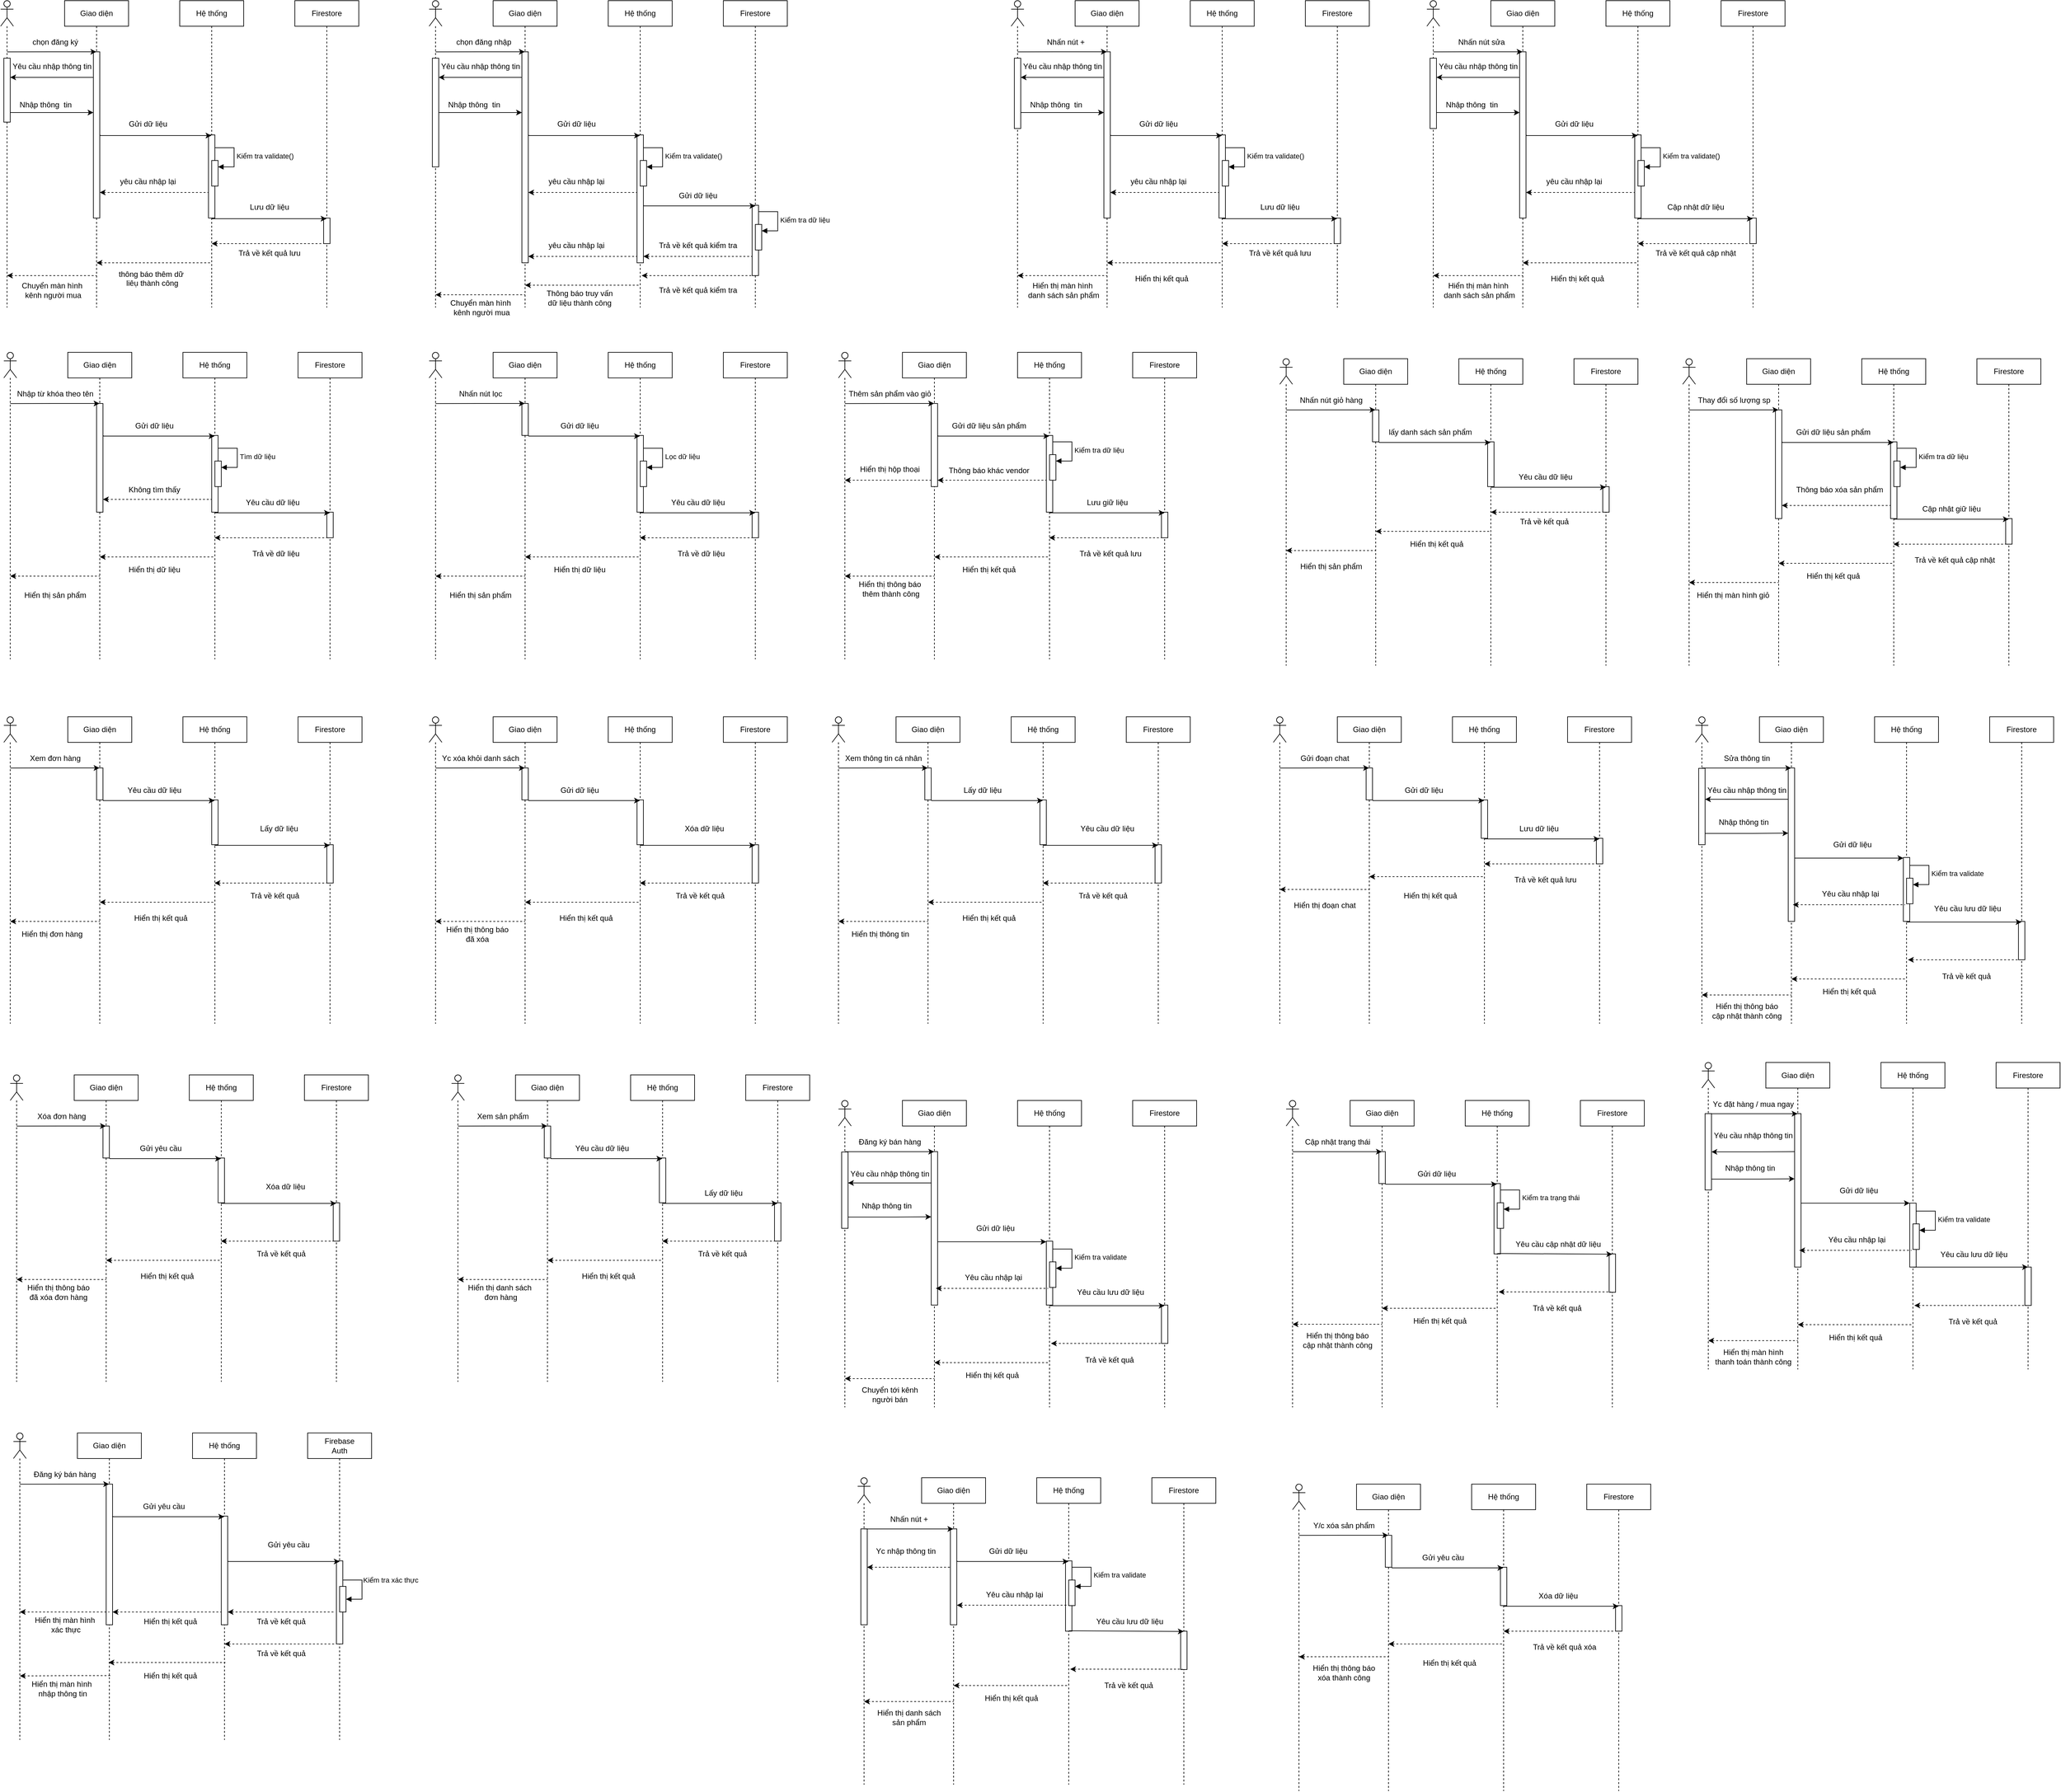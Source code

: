 <mxfile version="22.1.18" type="github">
  <diagram name="Page-1" id="2YBvvXClWsGukQMizWep">
    <mxGraphModel dx="1050" dy="541" grid="1" gridSize="10" guides="1" tooltips="1" connect="1" arrows="1" fold="1" page="1" pageScale="1" pageWidth="850" pageHeight="1100" math="0" shadow="0">
      <root>
        <mxCell id="0" />
        <mxCell id="1" parent="0" />
        <mxCell id="aM9ryv3xv72pqoxQDRHE-1" value="Giao diện" style="shape=umlLifeline;perimeter=lifelinePerimeter;whiteSpace=wrap;html=1;container=0;dropTarget=0;collapsible=0;recursiveResize=0;outlineConnect=0;portConstraint=eastwest;newEdgeStyle={&quot;edgeStyle&quot;:&quot;elbowEdgeStyle&quot;,&quot;elbow&quot;:&quot;vertical&quot;,&quot;curved&quot;:0,&quot;rounded&quot;:0};" parent="1" vertex="1">
          <mxGeometry x="160" y="40" width="100" height="480" as="geometry" />
        </mxCell>
        <mxCell id="fi817YxVfnDkpDfHuI8M-5" value="" style="html=1;points=[[0,0,0,0,5],[0,1,0,0,-5],[1,0,0,0,5],[1,1,0,0,-5]];perimeter=orthogonalPerimeter;outlineConnect=0;targetShapes=umlLifeline;portConstraint=eastwest;newEdgeStyle={&quot;curved&quot;:0,&quot;rounded&quot;:0};" parent="aM9ryv3xv72pqoxQDRHE-1" vertex="1">
          <mxGeometry x="45" y="80" width="10" height="260" as="geometry" />
        </mxCell>
        <mxCell id="aM9ryv3xv72pqoxQDRHE-5" value="Hệ thống" style="shape=umlLifeline;perimeter=lifelinePerimeter;whiteSpace=wrap;html=1;container=0;dropTarget=0;collapsible=0;recursiveResize=0;outlineConnect=0;portConstraint=eastwest;newEdgeStyle={&quot;edgeStyle&quot;:&quot;elbowEdgeStyle&quot;,&quot;elbow&quot;:&quot;vertical&quot;,&quot;curved&quot;:0,&quot;rounded&quot;:0};" parent="1" vertex="1">
          <mxGeometry x="340" y="40" width="100" height="480" as="geometry" />
        </mxCell>
        <mxCell id="fi817YxVfnDkpDfHuI8M-15" value="" style="html=1;points=[[0,0,0,0,5],[0,1,0,0,-5],[1,0,0,0,5],[1,1,0,0,-5]];perimeter=orthogonalPerimeter;outlineConnect=0;targetShapes=umlLifeline;portConstraint=eastwest;newEdgeStyle={&quot;curved&quot;:0,&quot;rounded&quot;:0};" parent="aM9ryv3xv72pqoxQDRHE-5" vertex="1">
          <mxGeometry x="45" y="210" width="10" height="130" as="geometry" />
        </mxCell>
        <mxCell id="fi817YxVfnDkpDfHuI8M-17" value="" style="html=1;points=[[0,0,0,0,5],[0,1,0,0,-5],[1,0,0,0,5],[1,1,0,0,-5]];perimeter=orthogonalPerimeter;outlineConnect=0;targetShapes=umlLifeline;portConstraint=eastwest;newEdgeStyle={&quot;curved&quot;:0,&quot;rounded&quot;:0};" parent="aM9ryv3xv72pqoxQDRHE-5" vertex="1">
          <mxGeometry x="50" y="250" width="10" height="40" as="geometry" />
        </mxCell>
        <mxCell id="fi817YxVfnDkpDfHuI8M-18" value="Kiểm tra validate()" style="html=1;align=left;spacingLeft=2;endArrow=block;rounded=0;edgeStyle=orthogonalEdgeStyle;curved=0;rounded=0;" parent="aM9ryv3xv72pqoxQDRHE-5" target="fi817YxVfnDkpDfHuI8M-17" edge="1">
          <mxGeometry relative="1" as="geometry">
            <mxPoint x="55" y="230" as="sourcePoint" />
            <Array as="points">
              <mxPoint x="85" y="260" />
            </Array>
          </mxGeometry>
        </mxCell>
        <mxCell id="fi817YxVfnDkpDfHuI8M-1" value="Firestore" style="shape=umlLifeline;perimeter=lifelinePerimeter;whiteSpace=wrap;html=1;container=0;dropTarget=0;collapsible=0;recursiveResize=0;outlineConnect=0;portConstraint=eastwest;newEdgeStyle={&quot;edgeStyle&quot;:&quot;elbowEdgeStyle&quot;,&quot;elbow&quot;:&quot;vertical&quot;,&quot;curved&quot;:0,&quot;rounded&quot;:0};" parent="1" vertex="1">
          <mxGeometry x="520" y="40" width="100" height="480" as="geometry" />
        </mxCell>
        <mxCell id="fi817YxVfnDkpDfHuI8M-22" value="" style="html=1;points=[[0,0,0,0,5],[0,1,0,0,-5],[1,0,0,0,5],[1,1,0,0,-5]];perimeter=orthogonalPerimeter;outlineConnect=0;targetShapes=umlLifeline;portConstraint=eastwest;newEdgeStyle={&quot;curved&quot;:0,&quot;rounded&quot;:0};" parent="fi817YxVfnDkpDfHuI8M-1" vertex="1">
          <mxGeometry x="45" y="340" width="10" height="40" as="geometry" />
        </mxCell>
        <mxCell id="fi817YxVfnDkpDfHuI8M-2" value="" style="shape=umlLifeline;perimeter=lifelinePerimeter;whiteSpace=wrap;html=1;container=1;dropTarget=0;collapsible=0;recursiveResize=0;outlineConnect=0;portConstraint=eastwest;newEdgeStyle={&quot;curved&quot;:0,&quot;rounded&quot;:0};participant=umlActor;" parent="1" vertex="1">
          <mxGeometry x="60" y="40" width="20" height="480" as="geometry" />
        </mxCell>
        <mxCell id="fi817YxVfnDkpDfHuI8M-10" value="" style="html=1;points=[[0,0,0,0,5],[0,1,0,0,-5],[1,0,0,0,5],[1,1,0,0,-5]];perimeter=orthogonalPerimeter;outlineConnect=0;targetShapes=umlLifeline;portConstraint=eastwest;newEdgeStyle={&quot;curved&quot;:0,&quot;rounded&quot;:0};" parent="fi817YxVfnDkpDfHuI8M-2" vertex="1">
          <mxGeometry x="5" y="90" width="10" height="100" as="geometry" />
        </mxCell>
        <mxCell id="fi817YxVfnDkpDfHuI8M-4" value="" style="endArrow=classic;html=1;rounded=0;exitX=0.5;exitY=0.167;exitDx=0;exitDy=0;exitPerimeter=0;" parent="1" source="fi817YxVfnDkpDfHuI8M-2" target="aM9ryv3xv72pqoxQDRHE-1" edge="1">
          <mxGeometry width="50" height="50" relative="1" as="geometry">
            <mxPoint x="400" y="280" as="sourcePoint" />
            <mxPoint x="440" y="230" as="targetPoint" />
            <Array as="points">
              <mxPoint x="140" y="120" />
            </Array>
          </mxGeometry>
        </mxCell>
        <mxCell id="fi817YxVfnDkpDfHuI8M-7" value="chọn đăng ký" style="text;html=1;align=center;verticalAlign=middle;resizable=0;points=[];autosize=1;strokeColor=none;fillColor=none;" parent="1" vertex="1">
          <mxGeometry x="100" y="90" width="90" height="30" as="geometry" />
        </mxCell>
        <mxCell id="fi817YxVfnDkpDfHuI8M-8" value="" style="endArrow=none;html=1;rounded=0;startArrow=classic;startFill=1;endFill=0;" parent="1" source="fi817YxVfnDkpDfHuI8M-10" target="fi817YxVfnDkpDfHuI8M-5" edge="1">
          <mxGeometry width="50" height="50" relative="1" as="geometry">
            <mxPoint x="80" y="160" as="sourcePoint" />
            <mxPoint x="140" y="150" as="targetPoint" />
            <Array as="points">
              <mxPoint x="150" y="160" />
            </Array>
          </mxGeometry>
        </mxCell>
        <mxCell id="fi817YxVfnDkpDfHuI8M-9" value="Yêu cầu nhập thông tin" style="text;html=1;align=center;verticalAlign=middle;resizable=0;points=[];autosize=1;strokeColor=none;fillColor=none;" parent="1" vertex="1">
          <mxGeometry x="65" y="128" width="150" height="30" as="geometry" />
        </mxCell>
        <mxCell id="fi817YxVfnDkpDfHuI8M-12" value="" style="edgeStyle=orthogonalEdgeStyle;rounded=0;orthogonalLoop=1;jettySize=auto;html=1;curved=0;" parent="1" source="fi817YxVfnDkpDfHuI8M-10" target="fi817YxVfnDkpDfHuI8M-5" edge="1">
          <mxGeometry relative="1" as="geometry">
            <Array as="points">
              <mxPoint x="180" y="215" />
              <mxPoint x="180" y="215" />
            </Array>
          </mxGeometry>
        </mxCell>
        <mxCell id="fi817YxVfnDkpDfHuI8M-13" value="Nhập thông&amp;nbsp; tin" style="text;html=1;align=center;verticalAlign=middle;resizable=0;points=[];autosize=1;strokeColor=none;fillColor=none;" parent="1" vertex="1">
          <mxGeometry x="80" y="188" width="100" height="30" as="geometry" />
        </mxCell>
        <mxCell id="fi817YxVfnDkpDfHuI8M-14" value="" style="edgeStyle=orthogonalEdgeStyle;rounded=0;orthogonalLoop=1;jettySize=auto;html=1;curved=0;" parent="1" target="aM9ryv3xv72pqoxQDRHE-5" edge="1">
          <mxGeometry relative="1" as="geometry">
            <mxPoint x="215.5" y="250" as="sourcePoint" />
            <mxPoint x="330" y="251" as="targetPoint" />
            <Array as="points">
              <mxPoint x="216" y="251" />
            </Array>
          </mxGeometry>
        </mxCell>
        <mxCell id="fi817YxVfnDkpDfHuI8M-16" value="Gửi dữ liệu" style="text;html=1;align=center;verticalAlign=middle;resizable=0;points=[];autosize=1;strokeColor=none;fillColor=none;" parent="1" vertex="1">
          <mxGeometry x="250" y="218" width="80" height="30" as="geometry" />
        </mxCell>
        <mxCell id="fi817YxVfnDkpDfHuI8M-19" value="" style="endArrow=none;html=1;rounded=0;startArrow=classic;startFill=1;endFill=0;dashed=1;" parent="1" source="fi817YxVfnDkpDfHuI8M-5" target="fi817YxVfnDkpDfHuI8M-15" edge="1">
          <mxGeometry width="50" height="50" relative="1" as="geometry">
            <mxPoint x="250" y="340" as="sourcePoint" />
            <mxPoint x="380" y="340" as="targetPoint" />
            <Array as="points">
              <mxPoint x="325" y="340" />
            </Array>
          </mxGeometry>
        </mxCell>
        <mxCell id="fi817YxVfnDkpDfHuI8M-20" value="yêu cầu nhập lại" style="text;html=1;align=center;verticalAlign=middle;resizable=0;points=[];autosize=1;strokeColor=none;fillColor=none;" parent="1" vertex="1">
          <mxGeometry x="235" y="308" width="110" height="30" as="geometry" />
        </mxCell>
        <mxCell id="fi817YxVfnDkpDfHuI8M-21" value="" style="edgeStyle=orthogonalEdgeStyle;rounded=0;orthogonalLoop=1;jettySize=auto;html=1;curved=0;" parent="1" target="fi817YxVfnDkpDfHuI8M-1" edge="1">
          <mxGeometry relative="1" as="geometry">
            <mxPoint x="390" y="380" as="sourcePoint" />
            <mxPoint x="550" y="381" as="targetPoint" />
            <Array as="points">
              <mxPoint x="390" y="381" />
            </Array>
          </mxGeometry>
        </mxCell>
        <mxCell id="fi817YxVfnDkpDfHuI8M-23" value="Lưu dữ liệu" style="text;html=1;align=center;verticalAlign=middle;resizable=0;points=[];autosize=1;strokeColor=none;fillColor=none;" parent="1" vertex="1">
          <mxGeometry x="440" y="348" width="80" height="30" as="geometry" />
        </mxCell>
        <mxCell id="fi817YxVfnDkpDfHuI8M-24" value="" style="endArrow=none;html=1;rounded=0;startArrow=classic;startFill=1;endFill=0;dashed=1;" parent="1" source="aM9ryv3xv72pqoxQDRHE-5" edge="1">
          <mxGeometry width="50" height="50" relative="1" as="geometry">
            <mxPoint x="395" y="420" as="sourcePoint" />
            <mxPoint x="565" y="420" as="targetPoint" />
            <Array as="points">
              <mxPoint x="505" y="420" />
            </Array>
          </mxGeometry>
        </mxCell>
        <mxCell id="fi817YxVfnDkpDfHuI8M-25" value="Trả về kết quả lưu" style="text;html=1;align=center;verticalAlign=middle;resizable=0;points=[];autosize=1;strokeColor=none;fillColor=none;" parent="1" vertex="1">
          <mxGeometry x="420" y="420" width="120" height="30" as="geometry" />
        </mxCell>
        <mxCell id="fi817YxVfnDkpDfHuI8M-26" value="" style="endArrow=none;html=1;rounded=0;startArrow=classic;startFill=1;endFill=0;dashed=1;" parent="1" target="aM9ryv3xv72pqoxQDRHE-5" edge="1">
          <mxGeometry width="50" height="50" relative="1" as="geometry">
            <mxPoint x="210" y="450" as="sourcePoint" />
            <mxPoint x="377.5" y="450" as="targetPoint" />
            <Array as="points">
              <mxPoint x="317.5" y="450" />
            </Array>
          </mxGeometry>
        </mxCell>
        <mxCell id="fi817YxVfnDkpDfHuI8M-27" value="&lt;p style=&quot;line-height: 10%;&quot;&gt;thông báo thêm dữ&lt;/p&gt;&lt;p style=&quot;line-height: 10%;&quot;&gt;&amp;nbsp;liêụ thành công&lt;/p&gt;" style="text;html=1;align=center;verticalAlign=middle;resizable=0;points=[];autosize=1;strokeColor=none;fillColor=none;" parent="1" vertex="1">
          <mxGeometry x="235" y="450" width="120" height="50" as="geometry" />
        </mxCell>
        <mxCell id="fi817YxVfnDkpDfHuI8M-28" value="" style="endArrow=none;html=1;rounded=0;startArrow=classic;startFill=1;endFill=0;dashed=1;" parent="1" edge="1">
          <mxGeometry width="50" height="50" relative="1" as="geometry">
            <mxPoint x="70" y="470" as="sourcePoint" />
            <mxPoint x="210" y="470" as="targetPoint" />
            <Array as="points">
              <mxPoint x="150" y="470" />
            </Array>
          </mxGeometry>
        </mxCell>
        <mxCell id="fi817YxVfnDkpDfHuI8M-29" value="Chuyển màn hình&lt;br&gt;&amp;nbsp;kênh người mua" style="text;html=1;align=center;verticalAlign=middle;resizable=0;points=[];autosize=1;strokeColor=none;fillColor=none;" parent="1" vertex="1">
          <mxGeometry x="80" y="473" width="120" height="40" as="geometry" />
        </mxCell>
        <mxCell id="fi817YxVfnDkpDfHuI8M-30" value="Giao diện" style="shape=umlLifeline;perimeter=lifelinePerimeter;whiteSpace=wrap;html=1;container=0;dropTarget=0;collapsible=0;recursiveResize=0;outlineConnect=0;portConstraint=eastwest;newEdgeStyle={&quot;edgeStyle&quot;:&quot;elbowEdgeStyle&quot;,&quot;elbow&quot;:&quot;vertical&quot;,&quot;curved&quot;:0,&quot;rounded&quot;:0};" parent="1" vertex="1">
          <mxGeometry x="830" y="40" width="100" height="480" as="geometry" />
        </mxCell>
        <mxCell id="fi817YxVfnDkpDfHuI8M-31" value="" style="html=1;points=[[0,0,0,0,5],[0,1,0,0,-5],[1,0,0,0,5],[1,1,0,0,-5]];perimeter=orthogonalPerimeter;outlineConnect=0;targetShapes=umlLifeline;portConstraint=eastwest;newEdgeStyle={&quot;curved&quot;:0,&quot;rounded&quot;:0};" parent="fi817YxVfnDkpDfHuI8M-30" vertex="1">
          <mxGeometry x="45" y="80" width="10" height="330" as="geometry" />
        </mxCell>
        <mxCell id="fi817YxVfnDkpDfHuI8M-32" value="Hệ thống" style="shape=umlLifeline;perimeter=lifelinePerimeter;whiteSpace=wrap;html=1;container=0;dropTarget=0;collapsible=0;recursiveResize=0;outlineConnect=0;portConstraint=eastwest;newEdgeStyle={&quot;edgeStyle&quot;:&quot;elbowEdgeStyle&quot;,&quot;elbow&quot;:&quot;vertical&quot;,&quot;curved&quot;:0,&quot;rounded&quot;:0};" parent="1" vertex="1">
          <mxGeometry x="1010" y="40" width="100" height="480" as="geometry" />
        </mxCell>
        <mxCell id="fi817YxVfnDkpDfHuI8M-33" value="" style="html=1;points=[[0,0,0,0,5],[0,1,0,0,-5],[1,0,0,0,5],[1,1,0,0,-5]];perimeter=orthogonalPerimeter;outlineConnect=0;targetShapes=umlLifeline;portConstraint=eastwest;newEdgeStyle={&quot;curved&quot;:0,&quot;rounded&quot;:0};" parent="fi817YxVfnDkpDfHuI8M-32" vertex="1">
          <mxGeometry x="45" y="210" width="10" height="200" as="geometry" />
        </mxCell>
        <mxCell id="fi817YxVfnDkpDfHuI8M-34" value="" style="html=1;points=[[0,0,0,0,5],[0,1,0,0,-5],[1,0,0,0,5],[1,1,0,0,-5]];perimeter=orthogonalPerimeter;outlineConnect=0;targetShapes=umlLifeline;portConstraint=eastwest;newEdgeStyle={&quot;curved&quot;:0,&quot;rounded&quot;:0};" parent="fi817YxVfnDkpDfHuI8M-32" vertex="1">
          <mxGeometry x="50" y="250" width="10" height="40" as="geometry" />
        </mxCell>
        <mxCell id="fi817YxVfnDkpDfHuI8M-35" value="Kiểm tra validate()" style="html=1;align=left;spacingLeft=2;endArrow=block;rounded=0;edgeStyle=orthogonalEdgeStyle;curved=0;rounded=0;" parent="fi817YxVfnDkpDfHuI8M-32" target="fi817YxVfnDkpDfHuI8M-34" edge="1">
          <mxGeometry relative="1" as="geometry">
            <mxPoint x="55" y="230" as="sourcePoint" />
            <Array as="points">
              <mxPoint x="85" y="260" />
            </Array>
          </mxGeometry>
        </mxCell>
        <mxCell id="fi817YxVfnDkpDfHuI8M-36" value="Firestore" style="shape=umlLifeline;perimeter=lifelinePerimeter;whiteSpace=wrap;html=1;container=0;dropTarget=0;collapsible=0;recursiveResize=0;outlineConnect=0;portConstraint=eastwest;newEdgeStyle={&quot;edgeStyle&quot;:&quot;elbowEdgeStyle&quot;,&quot;elbow&quot;:&quot;vertical&quot;,&quot;curved&quot;:0,&quot;rounded&quot;:0};" parent="1" vertex="1">
          <mxGeometry x="1190" y="40" width="100" height="480" as="geometry" />
        </mxCell>
        <mxCell id="fi817YxVfnDkpDfHuI8M-37" value="" style="html=1;points=[[0,0,0,0,5],[0,1,0,0,-5],[1,0,0,0,5],[1,1,0,0,-5]];perimeter=orthogonalPerimeter;outlineConnect=0;targetShapes=umlLifeline;portConstraint=eastwest;newEdgeStyle={&quot;curved&quot;:0,&quot;rounded&quot;:0};" parent="fi817YxVfnDkpDfHuI8M-36" vertex="1">
          <mxGeometry x="45" y="320" width="10" height="110" as="geometry" />
        </mxCell>
        <mxCell id="fi817YxVfnDkpDfHuI8M-58" value="" style="html=1;points=[[0,0,0,0,5],[0,1,0,0,-5],[1,0,0,0,5],[1,1,0,0,-5]];perimeter=orthogonalPerimeter;outlineConnect=0;targetShapes=umlLifeline;portConstraint=eastwest;newEdgeStyle={&quot;curved&quot;:0,&quot;rounded&quot;:0};" parent="fi817YxVfnDkpDfHuI8M-36" vertex="1">
          <mxGeometry x="50" y="350" width="10" height="40" as="geometry" />
        </mxCell>
        <mxCell id="fi817YxVfnDkpDfHuI8M-59" value="Kiểm tra dữ liệu" style="html=1;align=left;spacingLeft=2;endArrow=block;rounded=0;edgeStyle=orthogonalEdgeStyle;curved=0;rounded=0;" parent="fi817YxVfnDkpDfHuI8M-36" target="fi817YxVfnDkpDfHuI8M-58" edge="1">
          <mxGeometry relative="1" as="geometry">
            <mxPoint x="55" y="330" as="sourcePoint" />
            <Array as="points">
              <mxPoint x="85" y="360" />
            </Array>
          </mxGeometry>
        </mxCell>
        <mxCell id="fi817YxVfnDkpDfHuI8M-38" value="" style="shape=umlLifeline;perimeter=lifelinePerimeter;whiteSpace=wrap;html=1;container=1;dropTarget=0;collapsible=0;recursiveResize=0;outlineConnect=0;portConstraint=eastwest;newEdgeStyle={&quot;curved&quot;:0,&quot;rounded&quot;:0};participant=umlActor;" parent="1" vertex="1">
          <mxGeometry x="730" y="40" width="20" height="480" as="geometry" />
        </mxCell>
        <mxCell id="fi817YxVfnDkpDfHuI8M-39" value="" style="html=1;points=[[0,0,0,0,5],[0,1,0,0,-5],[1,0,0,0,5],[1,1,0,0,-5]];perimeter=orthogonalPerimeter;outlineConnect=0;targetShapes=umlLifeline;portConstraint=eastwest;newEdgeStyle={&quot;curved&quot;:0,&quot;rounded&quot;:0};" parent="fi817YxVfnDkpDfHuI8M-38" vertex="1">
          <mxGeometry x="5" y="90" width="10" height="170" as="geometry" />
        </mxCell>
        <mxCell id="fi817YxVfnDkpDfHuI8M-40" value="" style="endArrow=classic;html=1;rounded=0;exitX=0.5;exitY=0.167;exitDx=0;exitDy=0;exitPerimeter=0;" parent="1" source="fi817YxVfnDkpDfHuI8M-38" target="fi817YxVfnDkpDfHuI8M-30" edge="1">
          <mxGeometry width="50" height="50" relative="1" as="geometry">
            <mxPoint x="1070" y="280" as="sourcePoint" />
            <mxPoint x="1110" y="230" as="targetPoint" />
            <Array as="points">
              <mxPoint x="810" y="120" />
            </Array>
          </mxGeometry>
        </mxCell>
        <mxCell id="fi817YxVfnDkpDfHuI8M-41" value="chọn đăng nhập" style="text;html=1;align=center;verticalAlign=middle;resizable=0;points=[];autosize=1;strokeColor=none;fillColor=none;" parent="1" vertex="1">
          <mxGeometry x="760" y="90" width="110" height="30" as="geometry" />
        </mxCell>
        <mxCell id="fi817YxVfnDkpDfHuI8M-42" value="" style="endArrow=none;html=1;rounded=0;startArrow=classic;startFill=1;endFill=0;" parent="1" source="fi817YxVfnDkpDfHuI8M-39" target="fi817YxVfnDkpDfHuI8M-31" edge="1">
          <mxGeometry width="50" height="50" relative="1" as="geometry">
            <mxPoint x="750" y="160" as="sourcePoint" />
            <mxPoint x="810" y="150" as="targetPoint" />
            <Array as="points">
              <mxPoint x="820" y="160" />
            </Array>
          </mxGeometry>
        </mxCell>
        <mxCell id="fi817YxVfnDkpDfHuI8M-43" value="Yêu cầu nhập thông tin" style="text;html=1;align=center;verticalAlign=middle;resizable=0;points=[];autosize=1;strokeColor=none;fillColor=none;" parent="1" vertex="1">
          <mxGeometry x="735" y="128" width="150" height="30" as="geometry" />
        </mxCell>
        <mxCell id="fi817YxVfnDkpDfHuI8M-44" value="" style="edgeStyle=orthogonalEdgeStyle;rounded=0;orthogonalLoop=1;jettySize=auto;html=1;curved=0;" parent="1" source="fi817YxVfnDkpDfHuI8M-39" target="fi817YxVfnDkpDfHuI8M-31" edge="1">
          <mxGeometry relative="1" as="geometry">
            <Array as="points">
              <mxPoint x="850" y="215" />
              <mxPoint x="850" y="215" />
            </Array>
          </mxGeometry>
        </mxCell>
        <mxCell id="fi817YxVfnDkpDfHuI8M-45" value="Nhập thông&amp;nbsp; tin" style="text;html=1;align=center;verticalAlign=middle;resizable=0;points=[];autosize=1;strokeColor=none;fillColor=none;" parent="1" vertex="1">
          <mxGeometry x="750" y="188" width="100" height="30" as="geometry" />
        </mxCell>
        <mxCell id="fi817YxVfnDkpDfHuI8M-46" value="" style="edgeStyle=orthogonalEdgeStyle;rounded=0;orthogonalLoop=1;jettySize=auto;html=1;curved=0;" parent="1" target="fi817YxVfnDkpDfHuI8M-32" edge="1">
          <mxGeometry relative="1" as="geometry">
            <mxPoint x="885.5" y="250" as="sourcePoint" />
            <mxPoint x="1000" y="251" as="targetPoint" />
            <Array as="points">
              <mxPoint x="886" y="251" />
            </Array>
          </mxGeometry>
        </mxCell>
        <mxCell id="fi817YxVfnDkpDfHuI8M-47" value="Gửi dữ liệu" style="text;html=1;align=center;verticalAlign=middle;resizable=0;points=[];autosize=1;strokeColor=none;fillColor=none;" parent="1" vertex="1">
          <mxGeometry x="920" y="218" width="80" height="30" as="geometry" />
        </mxCell>
        <mxCell id="fi817YxVfnDkpDfHuI8M-48" value="" style="endArrow=none;html=1;rounded=0;startArrow=classic;startFill=1;endFill=0;dashed=1;" parent="1" source="fi817YxVfnDkpDfHuI8M-31" target="fi817YxVfnDkpDfHuI8M-33" edge="1">
          <mxGeometry width="50" height="50" relative="1" as="geometry">
            <mxPoint x="920" y="340" as="sourcePoint" />
            <mxPoint x="1050" y="340" as="targetPoint" />
            <Array as="points">
              <mxPoint x="995" y="340" />
            </Array>
          </mxGeometry>
        </mxCell>
        <mxCell id="fi817YxVfnDkpDfHuI8M-49" value="yêu cầu nhập lại" style="text;html=1;align=center;verticalAlign=middle;resizable=0;points=[];autosize=1;strokeColor=none;fillColor=none;" parent="1" vertex="1">
          <mxGeometry x="905" y="308" width="110" height="30" as="geometry" />
        </mxCell>
        <mxCell id="fi817YxVfnDkpDfHuI8M-50" value="" style="edgeStyle=orthogonalEdgeStyle;rounded=0;orthogonalLoop=1;jettySize=auto;html=1;curved=0;" parent="1" edge="1">
          <mxGeometry relative="1" as="geometry">
            <mxPoint x="1065.25" y="360" as="sourcePoint" />
            <mxPoint x="1240" y="361" as="targetPoint" />
            <Array as="points">
              <mxPoint x="1065.25" y="361" />
            </Array>
          </mxGeometry>
        </mxCell>
        <mxCell id="fi817YxVfnDkpDfHuI8M-51" value="Gửi dữ liệu" style="text;html=1;align=center;verticalAlign=middle;resizable=0;points=[];autosize=1;strokeColor=none;fillColor=none;" parent="1" vertex="1">
          <mxGeometry x="1110" y="330" width="80" height="30" as="geometry" />
        </mxCell>
        <mxCell id="fi817YxVfnDkpDfHuI8M-52" value="" style="endArrow=none;html=1;rounded=0;startArrow=classic;startFill=1;endFill=0;dashed=1;" parent="1" edge="1">
          <mxGeometry width="50" height="50" relative="1" as="geometry">
            <mxPoint x="1062.25" y="470" as="sourcePoint" />
            <mxPoint x="1237.75" y="470" as="targetPoint" />
            <Array as="points">
              <mxPoint x="1177.75" y="470" />
            </Array>
          </mxGeometry>
        </mxCell>
        <mxCell id="fi817YxVfnDkpDfHuI8M-53" value="Trả về kết quả kiểm tra" style="text;html=1;align=center;verticalAlign=middle;resizable=0;points=[];autosize=1;strokeColor=none;fillColor=none;" parent="1" vertex="1">
          <mxGeometry x="1075" y="478" width="150" height="30" as="geometry" />
        </mxCell>
        <mxCell id="fi817YxVfnDkpDfHuI8M-54" value="" style="endArrow=none;html=1;rounded=0;startArrow=classic;startFill=1;endFill=0;dashed=1;" parent="1" target="fi817YxVfnDkpDfHuI8M-32" edge="1">
          <mxGeometry width="50" height="50" relative="1" as="geometry">
            <mxPoint x="880" y="485" as="sourcePoint" />
            <mxPoint x="1054.75" y="485" as="targetPoint" />
            <Array as="points">
              <mxPoint x="982.75" y="485" />
            </Array>
          </mxGeometry>
        </mxCell>
        <mxCell id="fi817YxVfnDkpDfHuI8M-55" value="Thông báo truy vấn &lt;br&gt;dữ liệu thành công" style="text;html=1;align=center;verticalAlign=middle;resizable=0;points=[];autosize=1;strokeColor=none;fillColor=none;" parent="1" vertex="1">
          <mxGeometry x="900" y="485" width="130" height="40" as="geometry" />
        </mxCell>
        <mxCell id="fi817YxVfnDkpDfHuI8M-56" value="" style="endArrow=none;html=1;rounded=0;startArrow=classic;startFill=1;endFill=0;dashed=1;" parent="1" edge="1">
          <mxGeometry width="50" height="50" relative="1" as="geometry">
            <mxPoint x="740" y="500" as="sourcePoint" />
            <mxPoint x="880" y="500" as="targetPoint" />
            <Array as="points">
              <mxPoint x="820" y="500" />
            </Array>
          </mxGeometry>
        </mxCell>
        <mxCell id="fi817YxVfnDkpDfHuI8M-60" value="" style="endArrow=none;html=1;rounded=0;startArrow=classic;startFill=1;endFill=0;dashed=1;" parent="1" edge="1">
          <mxGeometry width="50" height="50" relative="1" as="geometry">
            <mxPoint x="1065" y="440" as="sourcePoint" />
            <mxPoint x="1235" y="440" as="targetPoint" />
            <Array as="points">
              <mxPoint x="1175" y="440" />
            </Array>
          </mxGeometry>
        </mxCell>
        <mxCell id="fi817YxVfnDkpDfHuI8M-61" value="Trả về kết quả kiểm tra" style="text;html=1;align=center;verticalAlign=middle;resizable=0;points=[];autosize=1;strokeColor=none;fillColor=none;" parent="1" vertex="1">
          <mxGeometry x="1075" y="408" width="150" height="30" as="geometry" />
        </mxCell>
        <mxCell id="fi817YxVfnDkpDfHuI8M-62" value="" style="endArrow=none;html=1;rounded=0;startArrow=classic;startFill=1;endFill=0;dashed=1;" parent="1" edge="1">
          <mxGeometry width="50" height="50" relative="1" as="geometry">
            <mxPoint x="885" y="440" as="sourcePoint" />
            <mxPoint x="1055" y="440" as="targetPoint" />
            <Array as="points">
              <mxPoint x="995" y="440" />
            </Array>
          </mxGeometry>
        </mxCell>
        <mxCell id="fi817YxVfnDkpDfHuI8M-63" value="yêu cầu nhập lại" style="text;html=1;align=center;verticalAlign=middle;resizable=0;points=[];autosize=1;strokeColor=none;fillColor=none;" parent="1" vertex="1">
          <mxGeometry x="905" y="408" width="110" height="30" as="geometry" />
        </mxCell>
        <mxCell id="fi817YxVfnDkpDfHuI8M-64" value="Chuyển màn hình&lt;br&gt;&amp;nbsp;kênh người mua" style="text;html=1;align=center;verticalAlign=middle;resizable=0;points=[];autosize=1;strokeColor=none;fillColor=none;" parent="1" vertex="1">
          <mxGeometry x="750" y="500" width="120" height="40" as="geometry" />
        </mxCell>
        <mxCell id="fi817YxVfnDkpDfHuI8M-65" value="Giao diện" style="shape=umlLifeline;perimeter=lifelinePerimeter;whiteSpace=wrap;html=1;container=0;dropTarget=0;collapsible=0;recursiveResize=0;outlineConnect=0;portConstraint=eastwest;newEdgeStyle={&quot;edgeStyle&quot;:&quot;elbowEdgeStyle&quot;,&quot;elbow&quot;:&quot;vertical&quot;,&quot;curved&quot;:0,&quot;rounded&quot;:0};" parent="1" vertex="1">
          <mxGeometry x="165" y="590" width="100" height="480" as="geometry" />
        </mxCell>
        <mxCell id="fi817YxVfnDkpDfHuI8M-66" value="" style="html=1;points=[[0,0,0,0,5],[0,1,0,0,-5],[1,0,0,0,5],[1,1,0,0,-5]];perimeter=orthogonalPerimeter;outlineConnect=0;targetShapes=umlLifeline;portConstraint=eastwest;newEdgeStyle={&quot;curved&quot;:0,&quot;rounded&quot;:0};" parent="fi817YxVfnDkpDfHuI8M-65" vertex="1">
          <mxGeometry x="45" y="80" width="10" height="170" as="geometry" />
        </mxCell>
        <mxCell id="fi817YxVfnDkpDfHuI8M-67" value="Hệ thống" style="shape=umlLifeline;perimeter=lifelinePerimeter;whiteSpace=wrap;html=1;container=0;dropTarget=0;collapsible=0;recursiveResize=0;outlineConnect=0;portConstraint=eastwest;newEdgeStyle={&quot;edgeStyle&quot;:&quot;elbowEdgeStyle&quot;,&quot;elbow&quot;:&quot;vertical&quot;,&quot;curved&quot;:0,&quot;rounded&quot;:0};" parent="1" vertex="1">
          <mxGeometry x="345" y="590" width="100" height="480" as="geometry" />
        </mxCell>
        <mxCell id="fi817YxVfnDkpDfHuI8M-68" value="" style="html=1;points=[[0,0,0,0,5],[0,1,0,0,-5],[1,0,0,0,5],[1,1,0,0,-5]];perimeter=orthogonalPerimeter;outlineConnect=0;targetShapes=umlLifeline;portConstraint=eastwest;newEdgeStyle={&quot;curved&quot;:0,&quot;rounded&quot;:0};" parent="fi817YxVfnDkpDfHuI8M-67" vertex="1">
          <mxGeometry x="45" y="130" width="10" height="120" as="geometry" />
        </mxCell>
        <mxCell id="fi817YxVfnDkpDfHuI8M-93" value="" style="html=1;points=[[0,0,0,0,5],[0,1,0,0,-5],[1,0,0,0,5],[1,1,0,0,-5]];perimeter=orthogonalPerimeter;outlineConnect=0;targetShapes=umlLifeline;portConstraint=eastwest;newEdgeStyle={&quot;curved&quot;:0,&quot;rounded&quot;:0};" parent="fi817YxVfnDkpDfHuI8M-67" vertex="1">
          <mxGeometry x="50" y="170" width="10" height="40" as="geometry" />
        </mxCell>
        <mxCell id="fi817YxVfnDkpDfHuI8M-94" value="Tìm dữ liệu" style="html=1;align=left;spacingLeft=2;endArrow=block;rounded=0;edgeStyle=orthogonalEdgeStyle;curved=0;rounded=0;" parent="fi817YxVfnDkpDfHuI8M-67" target="fi817YxVfnDkpDfHuI8M-93" edge="1">
          <mxGeometry relative="1" as="geometry">
            <mxPoint x="55" y="150" as="sourcePoint" />
            <Array as="points">
              <mxPoint x="85" y="180" />
            </Array>
          </mxGeometry>
        </mxCell>
        <mxCell id="fi817YxVfnDkpDfHuI8M-71" value="Firestore" style="shape=umlLifeline;perimeter=lifelinePerimeter;whiteSpace=wrap;html=1;container=0;dropTarget=0;collapsible=0;recursiveResize=0;outlineConnect=0;portConstraint=eastwest;newEdgeStyle={&quot;edgeStyle&quot;:&quot;elbowEdgeStyle&quot;,&quot;elbow&quot;:&quot;vertical&quot;,&quot;curved&quot;:0,&quot;rounded&quot;:0};" parent="1" vertex="1">
          <mxGeometry x="525" y="590" width="100" height="480" as="geometry" />
        </mxCell>
        <mxCell id="fi817YxVfnDkpDfHuI8M-72" value="" style="html=1;points=[[0,0,0,0,5],[0,1,0,0,-5],[1,0,0,0,5],[1,1,0,0,-5]];perimeter=orthogonalPerimeter;outlineConnect=0;targetShapes=umlLifeline;portConstraint=eastwest;newEdgeStyle={&quot;curved&quot;:0,&quot;rounded&quot;:0};" parent="fi817YxVfnDkpDfHuI8M-71" vertex="1">
          <mxGeometry x="45" y="250" width="10" height="40" as="geometry" />
        </mxCell>
        <mxCell id="fi817YxVfnDkpDfHuI8M-73" value="" style="shape=umlLifeline;perimeter=lifelinePerimeter;whiteSpace=wrap;html=1;container=1;dropTarget=0;collapsible=0;recursiveResize=0;outlineConnect=0;portConstraint=eastwest;newEdgeStyle={&quot;curved&quot;:0,&quot;rounded&quot;:0};participant=umlActor;" parent="1" vertex="1">
          <mxGeometry x="65" y="590" width="20" height="480" as="geometry" />
        </mxCell>
        <mxCell id="fi817YxVfnDkpDfHuI8M-75" value="" style="endArrow=classic;html=1;rounded=0;exitX=0.5;exitY=0.167;exitDx=0;exitDy=0;exitPerimeter=0;" parent="1" source="fi817YxVfnDkpDfHuI8M-73" target="fi817YxVfnDkpDfHuI8M-65" edge="1">
          <mxGeometry width="50" height="50" relative="1" as="geometry">
            <mxPoint x="405" y="830" as="sourcePoint" />
            <mxPoint x="445" y="780" as="targetPoint" />
            <Array as="points">
              <mxPoint x="145" y="670" />
            </Array>
          </mxGeometry>
        </mxCell>
        <mxCell id="fi817YxVfnDkpDfHuI8M-76" value="Nhập từ khóa theo tên" style="text;html=1;align=center;verticalAlign=middle;resizable=0;points=[];autosize=1;strokeColor=none;fillColor=none;" parent="1" vertex="1">
          <mxGeometry x="75" y="640" width="140" height="30" as="geometry" />
        </mxCell>
        <mxCell id="fi817YxVfnDkpDfHuI8M-81" value="" style="edgeStyle=orthogonalEdgeStyle;rounded=0;orthogonalLoop=1;jettySize=auto;html=1;curved=0;" parent="1" edge="1">
          <mxGeometry relative="1" as="geometry">
            <mxPoint x="220.5" y="720" as="sourcePoint" />
            <mxPoint x="394.5" y="721" as="targetPoint" />
            <Array as="points">
              <mxPoint x="221" y="721" />
            </Array>
          </mxGeometry>
        </mxCell>
        <mxCell id="fi817YxVfnDkpDfHuI8M-82" value="Gửi dữ liệu" style="text;html=1;align=center;verticalAlign=middle;resizable=0;points=[];autosize=1;strokeColor=none;fillColor=none;" parent="1" vertex="1">
          <mxGeometry x="260" y="690" width="80" height="30" as="geometry" />
        </mxCell>
        <mxCell id="fi817YxVfnDkpDfHuI8M-85" value="" style="edgeStyle=orthogonalEdgeStyle;rounded=0;orthogonalLoop=1;jettySize=auto;html=1;curved=0;" parent="1" edge="1">
          <mxGeometry relative="1" as="geometry">
            <mxPoint x="395.25" y="840" as="sourcePoint" />
            <mxPoint x="574.75" y="841" as="targetPoint" />
            <Array as="points">
              <mxPoint x="395.25" y="841" />
            </Array>
          </mxGeometry>
        </mxCell>
        <mxCell id="fi817YxVfnDkpDfHuI8M-86" value="Yêu cầu dữ liệu" style="text;html=1;align=center;verticalAlign=middle;resizable=0;points=[];autosize=1;strokeColor=none;fillColor=none;" parent="1" vertex="1">
          <mxGeometry x="430" y="810" width="110" height="30" as="geometry" />
        </mxCell>
        <mxCell id="fi817YxVfnDkpDfHuI8M-87" value="" style="endArrow=none;html=1;rounded=0;startArrow=classic;startFill=1;endFill=0;dashed=1;" parent="1" edge="1">
          <mxGeometry width="50" height="50" relative="1" as="geometry">
            <mxPoint x="394.5" y="880" as="sourcePoint" />
            <mxPoint x="570" y="880" as="targetPoint" />
            <Array as="points">
              <mxPoint x="510" y="880" />
            </Array>
          </mxGeometry>
        </mxCell>
        <mxCell id="fi817YxVfnDkpDfHuI8M-88" value="Trả về dữ liệu" style="text;html=1;align=center;verticalAlign=middle;resizable=0;points=[];autosize=1;strokeColor=none;fillColor=none;" parent="1" vertex="1">
          <mxGeometry x="440" y="890" width="100" height="30" as="geometry" />
        </mxCell>
        <mxCell id="fi817YxVfnDkpDfHuI8M-89" value="" style="endArrow=none;html=1;rounded=0;startArrow=classic;startFill=1;endFill=0;dashed=1;" parent="1" edge="1">
          <mxGeometry width="50" height="50" relative="1" as="geometry">
            <mxPoint x="215" y="910" as="sourcePoint" />
            <mxPoint x="394.5" y="910" as="targetPoint" />
            <Array as="points">
              <mxPoint x="322.5" y="910" />
            </Array>
          </mxGeometry>
        </mxCell>
        <mxCell id="fi817YxVfnDkpDfHuI8M-90" value="&lt;p style=&quot;line-height: 10%;&quot;&gt;Hiển thị dữ liệu&lt;/p&gt;" style="text;html=1;align=center;verticalAlign=middle;resizable=0;points=[];autosize=1;strokeColor=none;fillColor=none;" parent="1" vertex="1">
          <mxGeometry x="250" y="910" width="100" height="40" as="geometry" />
        </mxCell>
        <mxCell id="fi817YxVfnDkpDfHuI8M-91" value="" style="endArrow=none;html=1;rounded=0;startArrow=classic;startFill=1;endFill=0;dashed=1;" parent="1" edge="1">
          <mxGeometry width="50" height="50" relative="1" as="geometry">
            <mxPoint x="75" y="940" as="sourcePoint" />
            <mxPoint x="215" y="940" as="targetPoint" />
            <Array as="points">
              <mxPoint x="155" y="940" />
            </Array>
          </mxGeometry>
        </mxCell>
        <mxCell id="fi817YxVfnDkpDfHuI8M-92" value="Hiển thị sản phẩm" style="text;html=1;align=center;verticalAlign=middle;resizable=0;points=[];autosize=1;strokeColor=none;fillColor=none;" parent="1" vertex="1">
          <mxGeometry x="85" y="955" width="120" height="30" as="geometry" />
        </mxCell>
        <mxCell id="fi817YxVfnDkpDfHuI8M-95" value="" style="endArrow=none;html=1;rounded=0;startArrow=classic;startFill=1;endFill=0;dashed=1;" parent="1" target="fi817YxVfnDkpDfHuI8M-68" edge="1">
          <mxGeometry width="50" height="50" relative="1" as="geometry">
            <mxPoint x="220" y="820" as="sourcePoint" />
            <mxPoint x="390" y="820" as="targetPoint" />
            <Array as="points">
              <mxPoint x="330" y="820" />
            </Array>
          </mxGeometry>
        </mxCell>
        <mxCell id="fi817YxVfnDkpDfHuI8M-96" value="Không tìm thấy" style="text;html=1;align=center;verticalAlign=middle;resizable=0;points=[];autosize=1;strokeColor=none;fillColor=none;" parent="1" vertex="1">
          <mxGeometry x="250" y="790" width="100" height="30" as="geometry" />
        </mxCell>
        <mxCell id="fi817YxVfnDkpDfHuI8M-98" value="Giao diện" style="shape=umlLifeline;perimeter=lifelinePerimeter;whiteSpace=wrap;html=1;container=0;dropTarget=0;collapsible=0;recursiveResize=0;outlineConnect=0;portConstraint=eastwest;newEdgeStyle={&quot;edgeStyle&quot;:&quot;elbowEdgeStyle&quot;,&quot;elbow&quot;:&quot;vertical&quot;,&quot;curved&quot;:0,&quot;rounded&quot;:0};" parent="1" vertex="1">
          <mxGeometry x="830" y="590" width="100" height="480" as="geometry" />
        </mxCell>
        <mxCell id="fi817YxVfnDkpDfHuI8M-99" value="" style="html=1;points=[[0,0,0,0,5],[0,1,0,0,-5],[1,0,0,0,5],[1,1,0,0,-5]];perimeter=orthogonalPerimeter;outlineConnect=0;targetShapes=umlLifeline;portConstraint=eastwest;newEdgeStyle={&quot;curved&quot;:0,&quot;rounded&quot;:0};" parent="fi817YxVfnDkpDfHuI8M-98" vertex="1">
          <mxGeometry x="45" y="80" width="10" height="50" as="geometry" />
        </mxCell>
        <mxCell id="fi817YxVfnDkpDfHuI8M-100" value="Hệ thống" style="shape=umlLifeline;perimeter=lifelinePerimeter;whiteSpace=wrap;html=1;container=0;dropTarget=0;collapsible=0;recursiveResize=0;outlineConnect=0;portConstraint=eastwest;newEdgeStyle={&quot;edgeStyle&quot;:&quot;elbowEdgeStyle&quot;,&quot;elbow&quot;:&quot;vertical&quot;,&quot;curved&quot;:0,&quot;rounded&quot;:0};" parent="1" vertex="1">
          <mxGeometry x="1010" y="590" width="100" height="480" as="geometry" />
        </mxCell>
        <mxCell id="fi817YxVfnDkpDfHuI8M-101" value="" style="html=1;points=[[0,0,0,0,5],[0,1,0,0,-5],[1,0,0,0,5],[1,1,0,0,-5]];perimeter=orthogonalPerimeter;outlineConnect=0;targetShapes=umlLifeline;portConstraint=eastwest;newEdgeStyle={&quot;curved&quot;:0,&quot;rounded&quot;:0};" parent="fi817YxVfnDkpDfHuI8M-100" vertex="1">
          <mxGeometry x="45" y="130" width="10" height="120" as="geometry" />
        </mxCell>
        <mxCell id="fi817YxVfnDkpDfHuI8M-102" value="" style="html=1;points=[[0,0,0,0,5],[0,1,0,0,-5],[1,0,0,0,5],[1,1,0,0,-5]];perimeter=orthogonalPerimeter;outlineConnect=0;targetShapes=umlLifeline;portConstraint=eastwest;newEdgeStyle={&quot;curved&quot;:0,&quot;rounded&quot;:0};" parent="fi817YxVfnDkpDfHuI8M-100" vertex="1">
          <mxGeometry x="50" y="170" width="10" height="40" as="geometry" />
        </mxCell>
        <mxCell id="fi817YxVfnDkpDfHuI8M-103" value="Lọc dữ liệu" style="html=1;align=left;spacingLeft=2;endArrow=block;rounded=0;edgeStyle=orthogonalEdgeStyle;curved=0;rounded=0;" parent="fi817YxVfnDkpDfHuI8M-100" target="fi817YxVfnDkpDfHuI8M-102" edge="1">
          <mxGeometry relative="1" as="geometry">
            <mxPoint x="55" y="150" as="sourcePoint" />
            <Array as="points">
              <mxPoint x="85" y="180" />
            </Array>
          </mxGeometry>
        </mxCell>
        <mxCell id="fi817YxVfnDkpDfHuI8M-104" value="Firestore" style="shape=umlLifeline;perimeter=lifelinePerimeter;whiteSpace=wrap;html=1;container=0;dropTarget=0;collapsible=0;recursiveResize=0;outlineConnect=0;portConstraint=eastwest;newEdgeStyle={&quot;edgeStyle&quot;:&quot;elbowEdgeStyle&quot;,&quot;elbow&quot;:&quot;vertical&quot;,&quot;curved&quot;:0,&quot;rounded&quot;:0};" parent="1" vertex="1">
          <mxGeometry x="1190" y="590" width="100" height="480" as="geometry" />
        </mxCell>
        <mxCell id="fi817YxVfnDkpDfHuI8M-105" value="" style="html=1;points=[[0,0,0,0,5],[0,1,0,0,-5],[1,0,0,0,5],[1,1,0,0,-5]];perimeter=orthogonalPerimeter;outlineConnect=0;targetShapes=umlLifeline;portConstraint=eastwest;newEdgeStyle={&quot;curved&quot;:0,&quot;rounded&quot;:0};" parent="fi817YxVfnDkpDfHuI8M-104" vertex="1">
          <mxGeometry x="45" y="250" width="10" height="40" as="geometry" />
        </mxCell>
        <mxCell id="fi817YxVfnDkpDfHuI8M-106" value="" style="shape=umlLifeline;perimeter=lifelinePerimeter;whiteSpace=wrap;html=1;container=1;dropTarget=0;collapsible=0;recursiveResize=0;outlineConnect=0;portConstraint=eastwest;newEdgeStyle={&quot;curved&quot;:0,&quot;rounded&quot;:0};participant=umlActor;" parent="1" vertex="1">
          <mxGeometry x="730" y="590" width="20" height="480" as="geometry" />
        </mxCell>
        <mxCell id="fi817YxVfnDkpDfHuI8M-107" value="" style="endArrow=classic;html=1;rounded=0;exitX=0.5;exitY=0.167;exitDx=0;exitDy=0;exitPerimeter=0;" parent="1" source="fi817YxVfnDkpDfHuI8M-106" target="fi817YxVfnDkpDfHuI8M-98" edge="1">
          <mxGeometry width="50" height="50" relative="1" as="geometry">
            <mxPoint x="1070" y="830" as="sourcePoint" />
            <mxPoint x="1110" y="780" as="targetPoint" />
            <Array as="points">
              <mxPoint x="810" y="670" />
            </Array>
          </mxGeometry>
        </mxCell>
        <mxCell id="fi817YxVfnDkpDfHuI8M-108" value="Nhấn nút lọc" style="text;html=1;align=center;verticalAlign=middle;resizable=0;points=[];autosize=1;strokeColor=none;fillColor=none;" parent="1" vertex="1">
          <mxGeometry x="765" y="640" width="90" height="30" as="geometry" />
        </mxCell>
        <mxCell id="fi817YxVfnDkpDfHuI8M-109" value="" style="edgeStyle=orthogonalEdgeStyle;rounded=0;orthogonalLoop=1;jettySize=auto;html=1;curved=0;" parent="1" edge="1">
          <mxGeometry relative="1" as="geometry">
            <mxPoint x="885.5" y="720" as="sourcePoint" />
            <mxPoint x="1059.5" y="721" as="targetPoint" />
            <Array as="points">
              <mxPoint x="886" y="721" />
            </Array>
          </mxGeometry>
        </mxCell>
        <mxCell id="fi817YxVfnDkpDfHuI8M-110" value="Gửi dữ liệu" style="text;html=1;align=center;verticalAlign=middle;resizable=0;points=[];autosize=1;strokeColor=none;fillColor=none;" parent="1" vertex="1">
          <mxGeometry x="925" y="690" width="80" height="30" as="geometry" />
        </mxCell>
        <mxCell id="fi817YxVfnDkpDfHuI8M-111" value="" style="edgeStyle=orthogonalEdgeStyle;rounded=0;orthogonalLoop=1;jettySize=auto;html=1;curved=0;" parent="1" edge="1">
          <mxGeometry relative="1" as="geometry">
            <mxPoint x="1060.25" y="840" as="sourcePoint" />
            <mxPoint x="1239.75" y="841" as="targetPoint" />
            <Array as="points">
              <mxPoint x="1060.25" y="841" />
            </Array>
          </mxGeometry>
        </mxCell>
        <mxCell id="fi817YxVfnDkpDfHuI8M-112" value="Yêu cầu dữ liệu" style="text;html=1;align=center;verticalAlign=middle;resizable=0;points=[];autosize=1;strokeColor=none;fillColor=none;" parent="1" vertex="1">
          <mxGeometry x="1095" y="810" width="110" height="30" as="geometry" />
        </mxCell>
        <mxCell id="fi817YxVfnDkpDfHuI8M-113" value="" style="endArrow=none;html=1;rounded=0;startArrow=classic;startFill=1;endFill=0;dashed=1;" parent="1" edge="1">
          <mxGeometry width="50" height="50" relative="1" as="geometry">
            <mxPoint x="1059.5" y="880" as="sourcePoint" />
            <mxPoint x="1235" y="880" as="targetPoint" />
            <Array as="points">
              <mxPoint x="1175" y="880" />
            </Array>
          </mxGeometry>
        </mxCell>
        <mxCell id="fi817YxVfnDkpDfHuI8M-114" value="Trả về dữ liệu" style="text;html=1;align=center;verticalAlign=middle;resizable=0;points=[];autosize=1;strokeColor=none;fillColor=none;" parent="1" vertex="1">
          <mxGeometry x="1105" y="890" width="100" height="30" as="geometry" />
        </mxCell>
        <mxCell id="fi817YxVfnDkpDfHuI8M-115" value="" style="endArrow=none;html=1;rounded=0;startArrow=classic;startFill=1;endFill=0;dashed=1;" parent="1" edge="1">
          <mxGeometry width="50" height="50" relative="1" as="geometry">
            <mxPoint x="880" y="910" as="sourcePoint" />
            <mxPoint x="1059.5" y="910" as="targetPoint" />
            <Array as="points">
              <mxPoint x="987.5" y="910" />
            </Array>
          </mxGeometry>
        </mxCell>
        <mxCell id="fi817YxVfnDkpDfHuI8M-116" value="&lt;p style=&quot;line-height: 10%;&quot;&gt;Hiển thị dữ liệu&lt;/p&gt;" style="text;html=1;align=center;verticalAlign=middle;resizable=0;points=[];autosize=1;strokeColor=none;fillColor=none;" parent="1" vertex="1">
          <mxGeometry x="915" y="910" width="100" height="40" as="geometry" />
        </mxCell>
        <mxCell id="fi817YxVfnDkpDfHuI8M-117" value="" style="endArrow=none;html=1;rounded=0;startArrow=classic;startFill=1;endFill=0;dashed=1;" parent="1" edge="1">
          <mxGeometry width="50" height="50" relative="1" as="geometry">
            <mxPoint x="740" y="940" as="sourcePoint" />
            <mxPoint x="880" y="940" as="targetPoint" />
            <Array as="points">
              <mxPoint x="820" y="940" />
            </Array>
          </mxGeometry>
        </mxCell>
        <mxCell id="fi817YxVfnDkpDfHuI8M-118" value="Hiển thị sản phẩm" style="text;html=1;align=center;verticalAlign=middle;resizable=0;points=[];autosize=1;strokeColor=none;fillColor=none;" parent="1" vertex="1">
          <mxGeometry x="750" y="955" width="120" height="30" as="geometry" />
        </mxCell>
        <mxCell id="fi817YxVfnDkpDfHuI8M-121" value="Giao diện" style="shape=umlLifeline;perimeter=lifelinePerimeter;whiteSpace=wrap;html=1;container=0;dropTarget=0;collapsible=0;recursiveResize=0;outlineConnect=0;portConstraint=eastwest;newEdgeStyle={&quot;edgeStyle&quot;:&quot;elbowEdgeStyle&quot;,&quot;elbow&quot;:&quot;vertical&quot;,&quot;curved&quot;:0,&quot;rounded&quot;:0};" parent="1" vertex="1">
          <mxGeometry x="1470" y="590" width="100" height="480" as="geometry" />
        </mxCell>
        <mxCell id="fi817YxVfnDkpDfHuI8M-122" value="" style="html=1;points=[[0,0,0,0,5],[0,1,0,0,-5],[1,0,0,0,5],[1,1,0,0,-5]];perimeter=orthogonalPerimeter;outlineConnect=0;targetShapes=umlLifeline;portConstraint=eastwest;newEdgeStyle={&quot;curved&quot;:0,&quot;rounded&quot;:0};" parent="fi817YxVfnDkpDfHuI8M-121" vertex="1">
          <mxGeometry x="45" y="80" width="10" height="130" as="geometry" />
        </mxCell>
        <mxCell id="fi817YxVfnDkpDfHuI8M-123" value="Hệ thống" style="shape=umlLifeline;perimeter=lifelinePerimeter;whiteSpace=wrap;html=1;container=0;dropTarget=0;collapsible=0;recursiveResize=0;outlineConnect=0;portConstraint=eastwest;newEdgeStyle={&quot;edgeStyle&quot;:&quot;elbowEdgeStyle&quot;,&quot;elbow&quot;:&quot;vertical&quot;,&quot;curved&quot;:0,&quot;rounded&quot;:0};" parent="1" vertex="1">
          <mxGeometry x="1650" y="590" width="100" height="480" as="geometry" />
        </mxCell>
        <mxCell id="fi817YxVfnDkpDfHuI8M-124" value="" style="html=1;points=[[0,0,0,0,5],[0,1,0,0,-5],[1,0,0,0,5],[1,1,0,0,-5]];perimeter=orthogonalPerimeter;outlineConnect=0;targetShapes=umlLifeline;portConstraint=eastwest;newEdgeStyle={&quot;curved&quot;:0,&quot;rounded&quot;:0};" parent="fi817YxVfnDkpDfHuI8M-123" vertex="1">
          <mxGeometry x="45" y="130" width="10" height="120" as="geometry" />
        </mxCell>
        <mxCell id="fi817YxVfnDkpDfHuI8M-125" value="" style="html=1;points=[[0,0,0,0,5],[0,1,0,0,-5],[1,0,0,0,5],[1,1,0,0,-5]];perimeter=orthogonalPerimeter;outlineConnect=0;targetShapes=umlLifeline;portConstraint=eastwest;newEdgeStyle={&quot;curved&quot;:0,&quot;rounded&quot;:0};" parent="fi817YxVfnDkpDfHuI8M-123" vertex="1">
          <mxGeometry x="50" y="160" width="10" height="40" as="geometry" />
        </mxCell>
        <mxCell id="fi817YxVfnDkpDfHuI8M-126" value="Kiểm tra dữ liệu" style="html=1;align=left;spacingLeft=2;endArrow=block;rounded=0;edgeStyle=orthogonalEdgeStyle;curved=0;rounded=0;" parent="fi817YxVfnDkpDfHuI8M-123" target="fi817YxVfnDkpDfHuI8M-125" edge="1">
          <mxGeometry relative="1" as="geometry">
            <mxPoint x="55" y="140" as="sourcePoint" />
            <Array as="points">
              <mxPoint x="85" y="170" />
            </Array>
          </mxGeometry>
        </mxCell>
        <mxCell id="fi817YxVfnDkpDfHuI8M-127" value="Firestore" style="shape=umlLifeline;perimeter=lifelinePerimeter;whiteSpace=wrap;html=1;container=0;dropTarget=0;collapsible=0;recursiveResize=0;outlineConnect=0;portConstraint=eastwest;newEdgeStyle={&quot;edgeStyle&quot;:&quot;elbowEdgeStyle&quot;,&quot;elbow&quot;:&quot;vertical&quot;,&quot;curved&quot;:0,&quot;rounded&quot;:0};" parent="1" vertex="1">
          <mxGeometry x="1830" y="590" width="100" height="480" as="geometry" />
        </mxCell>
        <mxCell id="fi817YxVfnDkpDfHuI8M-128" value="" style="html=1;points=[[0,0,0,0,5],[0,1,0,0,-5],[1,0,0,0,5],[1,1,0,0,-5]];perimeter=orthogonalPerimeter;outlineConnect=0;targetShapes=umlLifeline;portConstraint=eastwest;newEdgeStyle={&quot;curved&quot;:0,&quot;rounded&quot;:0};" parent="fi817YxVfnDkpDfHuI8M-127" vertex="1">
          <mxGeometry x="45" y="250" width="10" height="40" as="geometry" />
        </mxCell>
        <mxCell id="fi817YxVfnDkpDfHuI8M-129" value="" style="shape=umlLifeline;perimeter=lifelinePerimeter;whiteSpace=wrap;html=1;container=1;dropTarget=0;collapsible=0;recursiveResize=0;outlineConnect=0;portConstraint=eastwest;newEdgeStyle={&quot;curved&quot;:0,&quot;rounded&quot;:0};participant=umlActor;" parent="1" vertex="1">
          <mxGeometry x="1370" y="590" width="20" height="480" as="geometry" />
        </mxCell>
        <mxCell id="fi817YxVfnDkpDfHuI8M-130" value="" style="endArrow=classic;html=1;rounded=0;exitX=0.5;exitY=0.167;exitDx=0;exitDy=0;exitPerimeter=0;" parent="1" source="fi817YxVfnDkpDfHuI8M-129" target="fi817YxVfnDkpDfHuI8M-121" edge="1">
          <mxGeometry width="50" height="50" relative="1" as="geometry">
            <mxPoint x="1710" y="830" as="sourcePoint" />
            <mxPoint x="1750" y="780" as="targetPoint" />
            <Array as="points">
              <mxPoint x="1450" y="670" />
            </Array>
          </mxGeometry>
        </mxCell>
        <mxCell id="fi817YxVfnDkpDfHuI8M-131" value="Thêm sản phẩm vào giỏ" style="text;html=1;align=center;verticalAlign=middle;resizable=0;points=[];autosize=1;strokeColor=none;fillColor=none;" parent="1" vertex="1">
          <mxGeometry x="1375" y="640" width="150" height="30" as="geometry" />
        </mxCell>
        <mxCell id="fi817YxVfnDkpDfHuI8M-132" value="" style="edgeStyle=orthogonalEdgeStyle;rounded=0;orthogonalLoop=1;jettySize=auto;html=1;curved=0;" parent="1" edge="1">
          <mxGeometry relative="1" as="geometry">
            <mxPoint x="1525.5" y="720" as="sourcePoint" />
            <mxPoint x="1699.5" y="721" as="targetPoint" />
            <Array as="points">
              <mxPoint x="1526" y="721" />
            </Array>
          </mxGeometry>
        </mxCell>
        <mxCell id="fi817YxVfnDkpDfHuI8M-133" value="Gửi dữ liệu sản phẩm" style="text;html=1;align=center;verticalAlign=middle;resizable=0;points=[];autosize=1;strokeColor=none;fillColor=none;" parent="1" vertex="1">
          <mxGeometry x="1535" y="690" width="140" height="30" as="geometry" />
        </mxCell>
        <mxCell id="fi817YxVfnDkpDfHuI8M-134" value="" style="edgeStyle=orthogonalEdgeStyle;rounded=0;orthogonalLoop=1;jettySize=auto;html=1;curved=0;" parent="1" edge="1">
          <mxGeometry relative="1" as="geometry">
            <mxPoint x="1700.25" y="840" as="sourcePoint" />
            <mxPoint x="1879.75" y="841" as="targetPoint" />
            <Array as="points">
              <mxPoint x="1700.25" y="841" />
            </Array>
          </mxGeometry>
        </mxCell>
        <mxCell id="fi817YxVfnDkpDfHuI8M-135" value="Lưu giữ liệu" style="text;html=1;align=center;verticalAlign=middle;resizable=0;points=[];autosize=1;strokeColor=none;fillColor=none;" parent="1" vertex="1">
          <mxGeometry x="1745" y="810" width="90" height="30" as="geometry" />
        </mxCell>
        <mxCell id="fi817YxVfnDkpDfHuI8M-136" value="" style="endArrow=none;html=1;rounded=0;startArrow=classic;startFill=1;endFill=0;dashed=1;" parent="1" edge="1">
          <mxGeometry width="50" height="50" relative="1" as="geometry">
            <mxPoint x="1699.5" y="880" as="sourcePoint" />
            <mxPoint x="1875" y="880" as="targetPoint" />
            <Array as="points">
              <mxPoint x="1815" y="880" />
            </Array>
          </mxGeometry>
        </mxCell>
        <mxCell id="fi817YxVfnDkpDfHuI8M-137" value="Trả về kết quả lưu" style="text;html=1;align=center;verticalAlign=middle;resizable=0;points=[];autosize=1;strokeColor=none;fillColor=none;" parent="1" vertex="1">
          <mxGeometry x="1735" y="890" width="120" height="30" as="geometry" />
        </mxCell>
        <mxCell id="fi817YxVfnDkpDfHuI8M-138" value="" style="endArrow=none;html=1;rounded=0;startArrow=classic;startFill=1;endFill=0;dashed=1;" parent="1" edge="1">
          <mxGeometry width="50" height="50" relative="1" as="geometry">
            <mxPoint x="1520" y="910" as="sourcePoint" />
            <mxPoint x="1699.5" y="910" as="targetPoint" />
            <Array as="points">
              <mxPoint x="1627.5" y="910" />
            </Array>
          </mxGeometry>
        </mxCell>
        <mxCell id="fi817YxVfnDkpDfHuI8M-139" value="&lt;p style=&quot;line-height: 10%;&quot;&gt;Hiển thị kết quả&lt;/p&gt;" style="text;html=1;align=center;verticalAlign=middle;resizable=0;points=[];autosize=1;strokeColor=none;fillColor=none;" parent="1" vertex="1">
          <mxGeometry x="1550" y="910" width="110" height="40" as="geometry" />
        </mxCell>
        <mxCell id="fi817YxVfnDkpDfHuI8M-140" value="" style="endArrow=none;html=1;rounded=0;startArrow=classic;startFill=1;endFill=0;dashed=1;" parent="1" edge="1">
          <mxGeometry width="50" height="50" relative="1" as="geometry">
            <mxPoint x="1380" y="940" as="sourcePoint" />
            <mxPoint x="1520" y="940" as="targetPoint" />
            <Array as="points">
              <mxPoint x="1460" y="940" />
            </Array>
          </mxGeometry>
        </mxCell>
        <mxCell id="fi817YxVfnDkpDfHuI8M-141" value="Hiển thị thông báo&lt;br&gt;&amp;nbsp;thêm thành công" style="text;html=1;align=center;verticalAlign=middle;resizable=0;points=[];autosize=1;strokeColor=none;fillColor=none;" parent="1" vertex="1">
          <mxGeometry x="1390" y="940" width="120" height="40" as="geometry" />
        </mxCell>
        <mxCell id="fi817YxVfnDkpDfHuI8M-142" value="" style="endArrow=none;html=1;rounded=0;startArrow=classic;startFill=1;endFill=0;dashed=1;" parent="1" edge="1">
          <mxGeometry width="50" height="50" relative="1" as="geometry">
            <mxPoint x="1525" y="790" as="sourcePoint" />
            <mxPoint x="1694.75" y="790" as="targetPoint" />
            <Array as="points">
              <mxPoint x="1622.75" y="790" />
            </Array>
          </mxGeometry>
        </mxCell>
        <mxCell id="fi817YxVfnDkpDfHuI8M-143" value="Thông báo khác vendor" style="text;html=1;align=center;verticalAlign=middle;resizable=0;points=[];autosize=1;strokeColor=none;fillColor=none;" parent="1" vertex="1">
          <mxGeometry x="1530" y="760" width="150" height="30" as="geometry" />
        </mxCell>
        <mxCell id="fi817YxVfnDkpDfHuI8M-144" value="" style="endArrow=none;html=1;rounded=0;startArrow=classic;startFill=1;endFill=0;dashed=1;" parent="1" edge="1">
          <mxGeometry width="50" height="50" relative="1" as="geometry">
            <mxPoint x="1380" y="790" as="sourcePoint" />
            <mxPoint x="1515" y="790" as="targetPoint" />
            <Array as="points">
              <mxPoint x="1455" y="790" />
            </Array>
          </mxGeometry>
        </mxCell>
        <mxCell id="fi817YxVfnDkpDfHuI8M-145" value="Hiển thị hộp thoại" style="text;html=1;align=center;verticalAlign=middle;resizable=0;points=[];autosize=1;strokeColor=none;fillColor=none;" parent="1" vertex="1">
          <mxGeometry x="1390" y="758" width="120" height="30" as="geometry" />
        </mxCell>
        <mxCell id="fi817YxVfnDkpDfHuI8M-146" value="Giao diện" style="shape=umlLifeline;perimeter=lifelinePerimeter;whiteSpace=wrap;html=1;container=0;dropTarget=0;collapsible=0;recursiveResize=0;outlineConnect=0;portConstraint=eastwest;newEdgeStyle={&quot;edgeStyle&quot;:&quot;elbowEdgeStyle&quot;,&quot;elbow&quot;:&quot;vertical&quot;,&quot;curved&quot;:0,&quot;rounded&quot;:0};" parent="1" vertex="1">
          <mxGeometry x="2160" y="600" width="100" height="480" as="geometry" />
        </mxCell>
        <mxCell id="fi817YxVfnDkpDfHuI8M-147" value="" style="html=1;points=[[0,0,0,0,5],[0,1,0,0,-5],[1,0,0,0,5],[1,1,0,0,-5]];perimeter=orthogonalPerimeter;outlineConnect=0;targetShapes=umlLifeline;portConstraint=eastwest;newEdgeStyle={&quot;curved&quot;:0,&quot;rounded&quot;:0};" parent="fi817YxVfnDkpDfHuI8M-146" vertex="1">
          <mxGeometry x="45" y="80" width="10" height="50" as="geometry" />
        </mxCell>
        <mxCell id="fi817YxVfnDkpDfHuI8M-148" value="Hệ thống" style="shape=umlLifeline;perimeter=lifelinePerimeter;whiteSpace=wrap;html=1;container=0;dropTarget=0;collapsible=0;recursiveResize=0;outlineConnect=0;portConstraint=eastwest;newEdgeStyle={&quot;edgeStyle&quot;:&quot;elbowEdgeStyle&quot;,&quot;elbow&quot;:&quot;vertical&quot;,&quot;curved&quot;:0,&quot;rounded&quot;:0};" parent="1" vertex="1">
          <mxGeometry x="2340" y="600" width="100" height="480" as="geometry" />
        </mxCell>
        <mxCell id="fi817YxVfnDkpDfHuI8M-149" value="" style="html=1;points=[[0,0,0,0,5],[0,1,0,0,-5],[1,0,0,0,5],[1,1,0,0,-5]];perimeter=orthogonalPerimeter;outlineConnect=0;targetShapes=umlLifeline;portConstraint=eastwest;newEdgeStyle={&quot;curved&quot;:0,&quot;rounded&quot;:0};" parent="fi817YxVfnDkpDfHuI8M-148" vertex="1">
          <mxGeometry x="45" y="130" width="10" height="70" as="geometry" />
        </mxCell>
        <mxCell id="fi817YxVfnDkpDfHuI8M-152" value="Firestore" style="shape=umlLifeline;perimeter=lifelinePerimeter;whiteSpace=wrap;html=1;container=0;dropTarget=0;collapsible=0;recursiveResize=0;outlineConnect=0;portConstraint=eastwest;newEdgeStyle={&quot;edgeStyle&quot;:&quot;elbowEdgeStyle&quot;,&quot;elbow&quot;:&quot;vertical&quot;,&quot;curved&quot;:0,&quot;rounded&quot;:0};" parent="1" vertex="1">
          <mxGeometry x="2520" y="600" width="100" height="480" as="geometry" />
        </mxCell>
        <mxCell id="fi817YxVfnDkpDfHuI8M-153" value="" style="html=1;points=[[0,0,0,0,5],[0,1,0,0,-5],[1,0,0,0,5],[1,1,0,0,-5]];perimeter=orthogonalPerimeter;outlineConnect=0;targetShapes=umlLifeline;portConstraint=eastwest;newEdgeStyle={&quot;curved&quot;:0,&quot;rounded&quot;:0};" parent="fi817YxVfnDkpDfHuI8M-152" vertex="1">
          <mxGeometry x="45" y="200" width="10" height="40" as="geometry" />
        </mxCell>
        <mxCell id="fi817YxVfnDkpDfHuI8M-154" value="" style="shape=umlLifeline;perimeter=lifelinePerimeter;whiteSpace=wrap;html=1;container=1;dropTarget=0;collapsible=0;recursiveResize=0;outlineConnect=0;portConstraint=eastwest;newEdgeStyle={&quot;curved&quot;:0,&quot;rounded&quot;:0};participant=umlActor;" parent="1" vertex="1">
          <mxGeometry x="2060" y="600" width="20" height="480" as="geometry" />
        </mxCell>
        <mxCell id="fi817YxVfnDkpDfHuI8M-155" value="" style="endArrow=classic;html=1;rounded=0;exitX=0.5;exitY=0.167;exitDx=0;exitDy=0;exitPerimeter=0;" parent="1" source="fi817YxVfnDkpDfHuI8M-154" target="fi817YxVfnDkpDfHuI8M-146" edge="1">
          <mxGeometry width="50" height="50" relative="1" as="geometry">
            <mxPoint x="2400" y="840" as="sourcePoint" />
            <mxPoint x="2440" y="790" as="targetPoint" />
            <Array as="points">
              <mxPoint x="2140" y="680" />
            </Array>
          </mxGeometry>
        </mxCell>
        <mxCell id="fi817YxVfnDkpDfHuI8M-156" value="Nhấn nút giỏ hàng" style="text;html=1;align=center;verticalAlign=middle;resizable=0;points=[];autosize=1;strokeColor=none;fillColor=none;" parent="1" vertex="1">
          <mxGeometry x="2080" y="650" width="120" height="30" as="geometry" />
        </mxCell>
        <mxCell id="fi817YxVfnDkpDfHuI8M-157" value="" style="edgeStyle=orthogonalEdgeStyle;rounded=0;orthogonalLoop=1;jettySize=auto;html=1;curved=0;" parent="1" edge="1">
          <mxGeometry relative="1" as="geometry">
            <mxPoint x="2215.5" y="730" as="sourcePoint" />
            <mxPoint x="2389.5" y="731" as="targetPoint" />
            <Array as="points">
              <mxPoint x="2216" y="731" />
            </Array>
          </mxGeometry>
        </mxCell>
        <mxCell id="fi817YxVfnDkpDfHuI8M-158" value="lấy danh sách sản phẩm" style="text;html=1;align=center;verticalAlign=middle;resizable=0;points=[];autosize=1;strokeColor=none;fillColor=none;" parent="1" vertex="1">
          <mxGeometry x="2220" y="700" width="150" height="30" as="geometry" />
        </mxCell>
        <mxCell id="fi817YxVfnDkpDfHuI8M-159" value="" style="edgeStyle=orthogonalEdgeStyle;rounded=0;orthogonalLoop=1;jettySize=auto;html=1;curved=0;" parent="1" edge="1">
          <mxGeometry relative="1" as="geometry">
            <mxPoint x="2390.25" y="800" as="sourcePoint" />
            <mxPoint x="2569.75" y="801" as="targetPoint" />
            <Array as="points">
              <mxPoint x="2390.25" y="801" />
            </Array>
          </mxGeometry>
        </mxCell>
        <mxCell id="fi817YxVfnDkpDfHuI8M-160" value="Yêu cầu dữ liệu" style="text;html=1;align=center;verticalAlign=middle;resizable=0;points=[];autosize=1;strokeColor=none;fillColor=none;" parent="1" vertex="1">
          <mxGeometry x="2420" y="770" width="110" height="30" as="geometry" />
        </mxCell>
        <mxCell id="fi817YxVfnDkpDfHuI8M-161" value="" style="endArrow=none;html=1;rounded=0;startArrow=classic;startFill=1;endFill=0;dashed=1;" parent="1" source="fi817YxVfnDkpDfHuI8M-148" edge="1">
          <mxGeometry width="50" height="50" relative="1" as="geometry">
            <mxPoint x="2397.25" y="840" as="sourcePoint" />
            <mxPoint x="2572.75" y="840" as="targetPoint" />
            <Array as="points">
              <mxPoint x="2512.75" y="840" />
            </Array>
          </mxGeometry>
        </mxCell>
        <mxCell id="fi817YxVfnDkpDfHuI8M-162" value="Trả về kết quả&amp;nbsp;" style="text;html=1;align=center;verticalAlign=middle;resizable=0;points=[];autosize=1;strokeColor=none;fillColor=none;" parent="1" vertex="1">
          <mxGeometry x="2425" y="840" width="100" height="30" as="geometry" />
        </mxCell>
        <mxCell id="fi817YxVfnDkpDfHuI8M-163" value="" style="endArrow=none;html=1;rounded=0;startArrow=classic;startFill=1;endFill=0;dashed=1;" parent="1" edge="1">
          <mxGeometry width="50" height="50" relative="1" as="geometry">
            <mxPoint x="2210" y="870" as="sourcePoint" />
            <mxPoint x="2389.5" y="870" as="targetPoint" />
            <Array as="points">
              <mxPoint x="2317.5" y="870" />
            </Array>
          </mxGeometry>
        </mxCell>
        <mxCell id="fi817YxVfnDkpDfHuI8M-164" value="&lt;p style=&quot;line-height: 10%;&quot;&gt;Hiển thị kết quả&lt;/p&gt;" style="text;html=1;align=center;verticalAlign=middle;resizable=0;points=[];autosize=1;strokeColor=none;fillColor=none;" parent="1" vertex="1">
          <mxGeometry x="2250" y="870" width="110" height="40" as="geometry" />
        </mxCell>
        <mxCell id="fi817YxVfnDkpDfHuI8M-165" value="" style="endArrow=none;html=1;rounded=0;startArrow=classic;startFill=1;endFill=0;dashed=1;" parent="1" edge="1">
          <mxGeometry width="50" height="50" relative="1" as="geometry">
            <mxPoint x="2070" y="900" as="sourcePoint" />
            <mxPoint x="2210" y="900" as="targetPoint" />
            <Array as="points">
              <mxPoint x="2150" y="900" />
            </Array>
          </mxGeometry>
        </mxCell>
        <mxCell id="fi817YxVfnDkpDfHuI8M-166" value="Hiển thị sản phẩm" style="text;html=1;align=center;verticalAlign=middle;resizable=0;points=[];autosize=1;strokeColor=none;fillColor=none;" parent="1" vertex="1">
          <mxGeometry x="2080" y="910" width="120" height="30" as="geometry" />
        </mxCell>
        <mxCell id="fi817YxVfnDkpDfHuI8M-172" value="Giao diện" style="shape=umlLifeline;perimeter=lifelinePerimeter;whiteSpace=wrap;html=1;container=0;dropTarget=0;collapsible=0;recursiveResize=0;outlineConnect=0;portConstraint=eastwest;newEdgeStyle={&quot;edgeStyle&quot;:&quot;elbowEdgeStyle&quot;,&quot;elbow&quot;:&quot;vertical&quot;,&quot;curved&quot;:0,&quot;rounded&quot;:0};" parent="1" vertex="1">
          <mxGeometry x="2790" y="600" width="100" height="480" as="geometry" />
        </mxCell>
        <mxCell id="fi817YxVfnDkpDfHuI8M-173" value="" style="html=1;points=[[0,0,0,0,5],[0,1,0,0,-5],[1,0,0,0,5],[1,1,0,0,-5]];perimeter=orthogonalPerimeter;outlineConnect=0;targetShapes=umlLifeline;portConstraint=eastwest;newEdgeStyle={&quot;curved&quot;:0,&quot;rounded&quot;:0};" parent="fi817YxVfnDkpDfHuI8M-172" vertex="1">
          <mxGeometry x="45" y="80" width="10" height="170" as="geometry" />
        </mxCell>
        <mxCell id="fi817YxVfnDkpDfHuI8M-174" value="Hệ thống" style="shape=umlLifeline;perimeter=lifelinePerimeter;whiteSpace=wrap;html=1;container=0;dropTarget=0;collapsible=0;recursiveResize=0;outlineConnect=0;portConstraint=eastwest;newEdgeStyle={&quot;edgeStyle&quot;:&quot;elbowEdgeStyle&quot;,&quot;elbow&quot;:&quot;vertical&quot;,&quot;curved&quot;:0,&quot;rounded&quot;:0};" parent="1" vertex="1">
          <mxGeometry x="2970" y="600" width="100" height="480" as="geometry" />
        </mxCell>
        <mxCell id="fi817YxVfnDkpDfHuI8M-175" value="" style="html=1;points=[[0,0,0,0,5],[0,1,0,0,-5],[1,0,0,0,5],[1,1,0,0,-5]];perimeter=orthogonalPerimeter;outlineConnect=0;targetShapes=umlLifeline;portConstraint=eastwest;newEdgeStyle={&quot;curved&quot;:0,&quot;rounded&quot;:0};" parent="fi817YxVfnDkpDfHuI8M-174" vertex="1">
          <mxGeometry x="45" y="130" width="10" height="120" as="geometry" />
        </mxCell>
        <mxCell id="fi817YxVfnDkpDfHuI8M-176" value="" style="html=1;points=[[0,0,0,0,5],[0,1,0,0,-5],[1,0,0,0,5],[1,1,0,0,-5]];perimeter=orthogonalPerimeter;outlineConnect=0;targetShapes=umlLifeline;portConstraint=eastwest;newEdgeStyle={&quot;curved&quot;:0,&quot;rounded&quot;:0};" parent="fi817YxVfnDkpDfHuI8M-174" vertex="1">
          <mxGeometry x="50" y="160" width="10" height="40" as="geometry" />
        </mxCell>
        <mxCell id="fi817YxVfnDkpDfHuI8M-177" value="Kiểm tra dữ liệu" style="html=1;align=left;spacingLeft=2;endArrow=block;rounded=0;edgeStyle=orthogonalEdgeStyle;curved=0;rounded=0;" parent="fi817YxVfnDkpDfHuI8M-174" target="fi817YxVfnDkpDfHuI8M-176" edge="1">
          <mxGeometry relative="1" as="geometry">
            <mxPoint x="55" y="140" as="sourcePoint" />
            <Array as="points">
              <mxPoint x="85" y="170" />
            </Array>
          </mxGeometry>
        </mxCell>
        <mxCell id="fi817YxVfnDkpDfHuI8M-178" value="Firestore" style="shape=umlLifeline;perimeter=lifelinePerimeter;whiteSpace=wrap;html=1;container=0;dropTarget=0;collapsible=0;recursiveResize=0;outlineConnect=0;portConstraint=eastwest;newEdgeStyle={&quot;edgeStyle&quot;:&quot;elbowEdgeStyle&quot;,&quot;elbow&quot;:&quot;vertical&quot;,&quot;curved&quot;:0,&quot;rounded&quot;:0};" parent="1" vertex="1">
          <mxGeometry x="3150" y="600" width="100" height="480" as="geometry" />
        </mxCell>
        <mxCell id="fi817YxVfnDkpDfHuI8M-179" value="" style="html=1;points=[[0,0,0,0,5],[0,1,0,0,-5],[1,0,0,0,5],[1,1,0,0,-5]];perimeter=orthogonalPerimeter;outlineConnect=0;targetShapes=umlLifeline;portConstraint=eastwest;newEdgeStyle={&quot;curved&quot;:0,&quot;rounded&quot;:0};" parent="fi817YxVfnDkpDfHuI8M-178" vertex="1">
          <mxGeometry x="45" y="250" width="10" height="40" as="geometry" />
        </mxCell>
        <mxCell id="fi817YxVfnDkpDfHuI8M-180" value="" style="shape=umlLifeline;perimeter=lifelinePerimeter;whiteSpace=wrap;html=1;container=1;dropTarget=0;collapsible=0;recursiveResize=0;outlineConnect=0;portConstraint=eastwest;newEdgeStyle={&quot;curved&quot;:0,&quot;rounded&quot;:0};participant=umlActor;" parent="1" vertex="1">
          <mxGeometry x="2690" y="600" width="20" height="480" as="geometry" />
        </mxCell>
        <mxCell id="fi817YxVfnDkpDfHuI8M-181" value="" style="endArrow=classic;html=1;rounded=0;exitX=0.5;exitY=0.167;exitDx=0;exitDy=0;exitPerimeter=0;" parent="1" source="fi817YxVfnDkpDfHuI8M-180" target="fi817YxVfnDkpDfHuI8M-172" edge="1">
          <mxGeometry width="50" height="50" relative="1" as="geometry">
            <mxPoint x="3030" y="840" as="sourcePoint" />
            <mxPoint x="3070" y="790" as="targetPoint" />
            <Array as="points">
              <mxPoint x="2770" y="680" />
            </Array>
          </mxGeometry>
        </mxCell>
        <mxCell id="fi817YxVfnDkpDfHuI8M-182" value="Thay đổi số lượng sp" style="text;html=1;align=center;verticalAlign=middle;resizable=0;points=[];autosize=1;strokeColor=none;fillColor=none;" parent="1" vertex="1">
          <mxGeometry x="2700" y="650" width="140" height="30" as="geometry" />
        </mxCell>
        <mxCell id="fi817YxVfnDkpDfHuI8M-183" value="" style="edgeStyle=orthogonalEdgeStyle;rounded=0;orthogonalLoop=1;jettySize=auto;html=1;curved=0;" parent="1" edge="1">
          <mxGeometry relative="1" as="geometry">
            <mxPoint x="2845.5" y="730" as="sourcePoint" />
            <mxPoint x="3019.5" y="731" as="targetPoint" />
            <Array as="points">
              <mxPoint x="2846" y="731" />
            </Array>
          </mxGeometry>
        </mxCell>
        <mxCell id="fi817YxVfnDkpDfHuI8M-184" value="Gửi dữ liệu sản phẩm" style="text;html=1;align=center;verticalAlign=middle;resizable=0;points=[];autosize=1;strokeColor=none;fillColor=none;" parent="1" vertex="1">
          <mxGeometry x="2855" y="700" width="140" height="30" as="geometry" />
        </mxCell>
        <mxCell id="fi817YxVfnDkpDfHuI8M-185" value="" style="edgeStyle=orthogonalEdgeStyle;rounded=0;orthogonalLoop=1;jettySize=auto;html=1;curved=0;" parent="1" edge="1">
          <mxGeometry relative="1" as="geometry">
            <mxPoint x="3020.25" y="850" as="sourcePoint" />
            <mxPoint x="3199.75" y="851" as="targetPoint" />
            <Array as="points">
              <mxPoint x="3020.25" y="851" />
            </Array>
          </mxGeometry>
        </mxCell>
        <mxCell id="fi817YxVfnDkpDfHuI8M-186" value="Cập nhật giữ liệu" style="text;html=1;align=center;verticalAlign=middle;resizable=0;points=[];autosize=1;strokeColor=none;fillColor=none;" parent="1" vertex="1">
          <mxGeometry x="3055" y="820" width="110" height="30" as="geometry" />
        </mxCell>
        <mxCell id="fi817YxVfnDkpDfHuI8M-187" value="" style="endArrow=none;html=1;rounded=0;startArrow=classic;startFill=1;endFill=0;dashed=1;" parent="1" edge="1">
          <mxGeometry width="50" height="50" relative="1" as="geometry">
            <mxPoint x="3019.5" y="890" as="sourcePoint" />
            <mxPoint x="3195" y="890" as="targetPoint" />
            <Array as="points">
              <mxPoint x="3135" y="890" />
            </Array>
          </mxGeometry>
        </mxCell>
        <mxCell id="fi817YxVfnDkpDfHuI8M-188" value="Trả về kết quả cập nhật" style="text;html=1;align=center;verticalAlign=middle;resizable=0;points=[];autosize=1;strokeColor=none;fillColor=none;" parent="1" vertex="1">
          <mxGeometry x="3040" y="900" width="150" height="30" as="geometry" />
        </mxCell>
        <mxCell id="fi817YxVfnDkpDfHuI8M-189" value="" style="endArrow=none;html=1;rounded=0;startArrow=classic;startFill=1;endFill=0;dashed=1;" parent="1" edge="1">
          <mxGeometry width="50" height="50" relative="1" as="geometry">
            <mxPoint x="2840" y="920" as="sourcePoint" />
            <mxPoint x="3019.5" y="920" as="targetPoint" />
            <Array as="points">
              <mxPoint x="2947.5" y="920" />
            </Array>
          </mxGeometry>
        </mxCell>
        <mxCell id="fi817YxVfnDkpDfHuI8M-190" value="&lt;p style=&quot;line-height: 10%;&quot;&gt;Hiển thị kết quả&lt;/p&gt;" style="text;html=1;align=center;verticalAlign=middle;resizable=0;points=[];autosize=1;strokeColor=none;fillColor=none;" parent="1" vertex="1">
          <mxGeometry x="2870" y="920" width="110" height="40" as="geometry" />
        </mxCell>
        <mxCell id="fi817YxVfnDkpDfHuI8M-191" value="" style="endArrow=none;html=1;rounded=0;startArrow=classic;startFill=1;endFill=0;dashed=1;" parent="1" edge="1">
          <mxGeometry width="50" height="50" relative="1" as="geometry">
            <mxPoint x="2700" y="950" as="sourcePoint" />
            <mxPoint x="2840" y="950" as="targetPoint" />
            <Array as="points">
              <mxPoint x="2780" y="950" />
            </Array>
          </mxGeometry>
        </mxCell>
        <mxCell id="fi817YxVfnDkpDfHuI8M-192" value="Hiển thị màn hình giỏ&amp;nbsp;" style="text;html=1;align=center;verticalAlign=middle;resizable=0;points=[];autosize=1;strokeColor=none;fillColor=none;" parent="1" vertex="1">
          <mxGeometry x="2700" y="955" width="140" height="30" as="geometry" />
        </mxCell>
        <mxCell id="fi817YxVfnDkpDfHuI8M-197" value="" style="endArrow=none;html=1;rounded=0;startArrow=classic;startFill=1;endFill=0;dashed=1;" parent="1" source="fi817YxVfnDkpDfHuI8M-173" edge="1">
          <mxGeometry width="50" height="50" relative="1" as="geometry">
            <mxPoint x="2835.25" y="829.5" as="sourcePoint" />
            <mxPoint x="3014.75" y="829.5" as="targetPoint" />
            <Array as="points">
              <mxPoint x="2942.75" y="829.5" />
            </Array>
          </mxGeometry>
        </mxCell>
        <mxCell id="fi817YxVfnDkpDfHuI8M-198" value="Thông báo xóa sản phẩm" style="text;html=1;align=center;verticalAlign=middle;resizable=0;points=[];autosize=1;strokeColor=none;fillColor=none;" parent="1" vertex="1">
          <mxGeometry x="2855" y="790" width="160" height="30" as="geometry" />
        </mxCell>
        <mxCell id="NgeWJpjhM5hS5iHbqnLk-1" value="Giao diện" style="shape=umlLifeline;perimeter=lifelinePerimeter;whiteSpace=wrap;html=1;container=0;dropTarget=0;collapsible=0;recursiveResize=0;outlineConnect=0;portConstraint=eastwest;newEdgeStyle={&quot;edgeStyle&quot;:&quot;elbowEdgeStyle&quot;,&quot;elbow&quot;:&quot;vertical&quot;,&quot;curved&quot;:0,&quot;rounded&quot;:0};" parent="1" vertex="1">
          <mxGeometry x="2150" y="1160" width="100" height="480" as="geometry" />
        </mxCell>
        <mxCell id="NgeWJpjhM5hS5iHbqnLk-2" value="" style="html=1;points=[[0,0,0,0,5],[0,1,0,0,-5],[1,0,0,0,5],[1,1,0,0,-5]];perimeter=orthogonalPerimeter;outlineConnect=0;targetShapes=umlLifeline;portConstraint=eastwest;newEdgeStyle={&quot;curved&quot;:0,&quot;rounded&quot;:0};" parent="NgeWJpjhM5hS5iHbqnLk-1" vertex="1">
          <mxGeometry x="45" y="80" width="10" height="50" as="geometry" />
        </mxCell>
        <mxCell id="NgeWJpjhM5hS5iHbqnLk-3" value="Hệ thống" style="shape=umlLifeline;perimeter=lifelinePerimeter;whiteSpace=wrap;html=1;container=0;dropTarget=0;collapsible=0;recursiveResize=0;outlineConnect=0;portConstraint=eastwest;newEdgeStyle={&quot;edgeStyle&quot;:&quot;elbowEdgeStyle&quot;,&quot;elbow&quot;:&quot;vertical&quot;,&quot;curved&quot;:0,&quot;rounded&quot;:0};" parent="1" vertex="1">
          <mxGeometry x="2330" y="1160" width="100" height="480" as="geometry" />
        </mxCell>
        <mxCell id="NgeWJpjhM5hS5iHbqnLk-4" value="" style="html=1;points=[[0,0,0,0,5],[0,1,0,0,-5],[1,0,0,0,5],[1,1,0,0,-5]];perimeter=orthogonalPerimeter;outlineConnect=0;targetShapes=umlLifeline;portConstraint=eastwest;newEdgeStyle={&quot;curved&quot;:0,&quot;rounded&quot;:0};" parent="NgeWJpjhM5hS5iHbqnLk-3" vertex="1">
          <mxGeometry x="45" y="130" width="10" height="60" as="geometry" />
        </mxCell>
        <mxCell id="NgeWJpjhM5hS5iHbqnLk-7" value="Firestore" style="shape=umlLifeline;perimeter=lifelinePerimeter;whiteSpace=wrap;html=1;container=0;dropTarget=0;collapsible=0;recursiveResize=0;outlineConnect=0;portConstraint=eastwest;newEdgeStyle={&quot;edgeStyle&quot;:&quot;elbowEdgeStyle&quot;,&quot;elbow&quot;:&quot;vertical&quot;,&quot;curved&quot;:0,&quot;rounded&quot;:0};" parent="1" vertex="1">
          <mxGeometry x="2510" y="1160" width="100" height="480" as="geometry" />
        </mxCell>
        <mxCell id="NgeWJpjhM5hS5iHbqnLk-8" value="" style="html=1;points=[[0,0,0,0,5],[0,1,0,0,-5],[1,0,0,0,5],[1,1,0,0,-5]];perimeter=orthogonalPerimeter;outlineConnect=0;targetShapes=umlLifeline;portConstraint=eastwest;newEdgeStyle={&quot;curved&quot;:0,&quot;rounded&quot;:0};" parent="NgeWJpjhM5hS5iHbqnLk-7" vertex="1">
          <mxGeometry x="45" y="190" width="10" height="40" as="geometry" />
        </mxCell>
        <mxCell id="NgeWJpjhM5hS5iHbqnLk-9" value="" style="shape=umlLifeline;perimeter=lifelinePerimeter;whiteSpace=wrap;html=1;container=1;dropTarget=0;collapsible=0;recursiveResize=0;outlineConnect=0;portConstraint=eastwest;newEdgeStyle={&quot;curved&quot;:0,&quot;rounded&quot;:0};participant=umlActor;" parent="1" vertex="1">
          <mxGeometry x="2050" y="1160" width="20" height="480" as="geometry" />
        </mxCell>
        <mxCell id="NgeWJpjhM5hS5iHbqnLk-10" value="" style="endArrow=classic;html=1;rounded=0;exitX=0.5;exitY=0.167;exitDx=0;exitDy=0;exitPerimeter=0;" parent="1" source="NgeWJpjhM5hS5iHbqnLk-9" target="NgeWJpjhM5hS5iHbqnLk-1" edge="1">
          <mxGeometry width="50" height="50" relative="1" as="geometry">
            <mxPoint x="2390" y="1400" as="sourcePoint" />
            <mxPoint x="2430" y="1350" as="targetPoint" />
            <Array as="points">
              <mxPoint x="2130" y="1240" />
            </Array>
          </mxGeometry>
        </mxCell>
        <mxCell id="NgeWJpjhM5hS5iHbqnLk-11" value="Gửi đoạn chat" style="text;html=1;align=center;verticalAlign=middle;resizable=0;points=[];autosize=1;strokeColor=none;fillColor=none;" parent="1" vertex="1">
          <mxGeometry x="2080" y="1210" width="100" height="30" as="geometry" />
        </mxCell>
        <mxCell id="NgeWJpjhM5hS5iHbqnLk-12" value="" style="edgeStyle=orthogonalEdgeStyle;rounded=0;orthogonalLoop=1;jettySize=auto;html=1;curved=0;" parent="1" edge="1">
          <mxGeometry relative="1" as="geometry">
            <mxPoint x="2205.5" y="1290" as="sourcePoint" />
            <mxPoint x="2379.5" y="1291" as="targetPoint" />
            <Array as="points">
              <mxPoint x="2206" y="1291" />
            </Array>
          </mxGeometry>
        </mxCell>
        <mxCell id="NgeWJpjhM5hS5iHbqnLk-13" value="Gửi dữ liệu" style="text;html=1;align=center;verticalAlign=middle;resizable=0;points=[];autosize=1;strokeColor=none;fillColor=none;" parent="1" vertex="1">
          <mxGeometry x="2245" y="1260" width="80" height="30" as="geometry" />
        </mxCell>
        <mxCell id="NgeWJpjhM5hS5iHbqnLk-14" value="" style="edgeStyle=orthogonalEdgeStyle;rounded=0;orthogonalLoop=1;jettySize=auto;html=1;curved=0;" parent="1" edge="1">
          <mxGeometry relative="1" as="geometry">
            <mxPoint x="2380.25" y="1350" as="sourcePoint" />
            <mxPoint x="2559.75" y="1351" as="targetPoint" />
            <Array as="points">
              <mxPoint x="2380.25" y="1351" />
            </Array>
          </mxGeometry>
        </mxCell>
        <mxCell id="NgeWJpjhM5hS5iHbqnLk-15" value="Lưu dữ liệu" style="text;html=1;align=center;verticalAlign=middle;resizable=0;points=[];autosize=1;strokeColor=none;fillColor=none;" parent="1" vertex="1">
          <mxGeometry x="2425" y="1320" width="80" height="30" as="geometry" />
        </mxCell>
        <mxCell id="NgeWJpjhM5hS5iHbqnLk-16" value="" style="endArrow=none;html=1;rounded=0;startArrow=classic;startFill=1;endFill=0;dashed=1;" parent="1" source="NgeWJpjhM5hS5iHbqnLk-3" edge="1">
          <mxGeometry width="50" height="50" relative="1" as="geometry">
            <mxPoint x="2387.25" y="1390" as="sourcePoint" />
            <mxPoint x="2562.75" y="1390" as="targetPoint" />
            <Array as="points">
              <mxPoint x="2502.75" y="1390" />
            </Array>
          </mxGeometry>
        </mxCell>
        <mxCell id="NgeWJpjhM5hS5iHbqnLk-17" value="Trả về kết quả lưu" style="text;html=1;align=center;verticalAlign=middle;resizable=0;points=[];autosize=1;strokeColor=none;fillColor=none;" parent="1" vertex="1">
          <mxGeometry x="2415" y="1400" width="120" height="30" as="geometry" />
        </mxCell>
        <mxCell id="NgeWJpjhM5hS5iHbqnLk-18" value="" style="endArrow=none;html=1;rounded=0;startArrow=classic;startFill=1;endFill=0;dashed=1;" parent="1" edge="1">
          <mxGeometry width="50" height="50" relative="1" as="geometry">
            <mxPoint x="2200" y="1410" as="sourcePoint" />
            <mxPoint x="2379.5" y="1410" as="targetPoint" />
            <Array as="points">
              <mxPoint x="2307.5" y="1410" />
            </Array>
          </mxGeometry>
        </mxCell>
        <mxCell id="NgeWJpjhM5hS5iHbqnLk-19" value="&lt;p style=&quot;line-height: 10%;&quot;&gt;Hiển thị kết quả&lt;/p&gt;" style="text;html=1;align=center;verticalAlign=middle;resizable=0;points=[];autosize=1;strokeColor=none;fillColor=none;" parent="1" vertex="1">
          <mxGeometry x="2240" y="1420" width="110" height="40" as="geometry" />
        </mxCell>
        <mxCell id="NgeWJpjhM5hS5iHbqnLk-20" value="" style="endArrow=none;html=1;rounded=0;startArrow=classic;startFill=1;endFill=0;dashed=1;" parent="1" edge="1">
          <mxGeometry width="50" height="50" relative="1" as="geometry">
            <mxPoint x="2060" y="1430" as="sourcePoint" />
            <mxPoint x="2200" y="1430" as="targetPoint" />
            <Array as="points">
              <mxPoint x="2140" y="1430" />
            </Array>
          </mxGeometry>
        </mxCell>
        <mxCell id="NgeWJpjhM5hS5iHbqnLk-21" value="Hiển thị đoạn chat" style="text;html=1;align=center;verticalAlign=middle;resizable=0;points=[];autosize=1;strokeColor=none;fillColor=none;" parent="1" vertex="1">
          <mxGeometry x="2070" y="1440" width="120" height="30" as="geometry" />
        </mxCell>
        <mxCell id="NgeWJpjhM5hS5iHbqnLk-24" value="Giao diện" style="shape=umlLifeline;perimeter=lifelinePerimeter;whiteSpace=wrap;html=1;container=0;dropTarget=0;collapsible=0;recursiveResize=0;outlineConnect=0;portConstraint=eastwest;newEdgeStyle={&quot;edgeStyle&quot;:&quot;elbowEdgeStyle&quot;,&quot;elbow&quot;:&quot;vertical&quot;,&quot;curved&quot;:0,&quot;rounded&quot;:0};" parent="1" vertex="1">
          <mxGeometry x="1460" y="1160" width="100" height="480" as="geometry" />
        </mxCell>
        <mxCell id="NgeWJpjhM5hS5iHbqnLk-25" value="" style="html=1;points=[[0,0,0,0,5],[0,1,0,0,-5],[1,0,0,0,5],[1,1,0,0,-5]];perimeter=orthogonalPerimeter;outlineConnect=0;targetShapes=umlLifeline;portConstraint=eastwest;newEdgeStyle={&quot;curved&quot;:0,&quot;rounded&quot;:0};" parent="NgeWJpjhM5hS5iHbqnLk-24" vertex="1">
          <mxGeometry x="45" y="80" width="10" height="50" as="geometry" />
        </mxCell>
        <mxCell id="NgeWJpjhM5hS5iHbqnLk-26" value="Hệ thống" style="shape=umlLifeline;perimeter=lifelinePerimeter;whiteSpace=wrap;html=1;container=0;dropTarget=0;collapsible=0;recursiveResize=0;outlineConnect=0;portConstraint=eastwest;newEdgeStyle={&quot;edgeStyle&quot;:&quot;elbowEdgeStyle&quot;,&quot;elbow&quot;:&quot;vertical&quot;,&quot;curved&quot;:0,&quot;rounded&quot;:0};" parent="1" vertex="1">
          <mxGeometry x="1640" y="1160" width="100" height="480" as="geometry" />
        </mxCell>
        <mxCell id="NgeWJpjhM5hS5iHbqnLk-27" value="" style="html=1;points=[[0,0,0,0,5],[0,1,0,0,-5],[1,0,0,0,5],[1,1,0,0,-5]];perimeter=orthogonalPerimeter;outlineConnect=0;targetShapes=umlLifeline;portConstraint=eastwest;newEdgeStyle={&quot;curved&quot;:0,&quot;rounded&quot;:0};" parent="NgeWJpjhM5hS5iHbqnLk-26" vertex="1">
          <mxGeometry x="45" y="130" width="10" height="70" as="geometry" />
        </mxCell>
        <mxCell id="NgeWJpjhM5hS5iHbqnLk-30" value="Firestore" style="shape=umlLifeline;perimeter=lifelinePerimeter;whiteSpace=wrap;html=1;container=0;dropTarget=0;collapsible=0;recursiveResize=0;outlineConnect=0;portConstraint=eastwest;newEdgeStyle={&quot;edgeStyle&quot;:&quot;elbowEdgeStyle&quot;,&quot;elbow&quot;:&quot;vertical&quot;,&quot;curved&quot;:0,&quot;rounded&quot;:0};" parent="1" vertex="1">
          <mxGeometry x="1820" y="1160" width="100" height="480" as="geometry" />
        </mxCell>
        <mxCell id="NgeWJpjhM5hS5iHbqnLk-31" value="" style="html=1;points=[[0,0,0,0,5],[0,1,0,0,-5],[1,0,0,0,5],[1,1,0,0,-5]];perimeter=orthogonalPerimeter;outlineConnect=0;targetShapes=umlLifeline;portConstraint=eastwest;newEdgeStyle={&quot;curved&quot;:0,&quot;rounded&quot;:0};" parent="NgeWJpjhM5hS5iHbqnLk-30" vertex="1">
          <mxGeometry x="45" y="200" width="10" height="60" as="geometry" />
        </mxCell>
        <mxCell id="NgeWJpjhM5hS5iHbqnLk-32" value="" style="shape=umlLifeline;perimeter=lifelinePerimeter;whiteSpace=wrap;html=1;container=1;dropTarget=0;collapsible=0;recursiveResize=0;outlineConnect=0;portConstraint=eastwest;newEdgeStyle={&quot;curved&quot;:0,&quot;rounded&quot;:0};participant=umlActor;" parent="1" vertex="1">
          <mxGeometry x="1360" y="1160" width="20" height="480" as="geometry" />
        </mxCell>
        <mxCell id="NgeWJpjhM5hS5iHbqnLk-33" value="" style="endArrow=classic;html=1;rounded=0;exitX=0.5;exitY=0.167;exitDx=0;exitDy=0;exitPerimeter=0;" parent="1" source="NgeWJpjhM5hS5iHbqnLk-32" target="NgeWJpjhM5hS5iHbqnLk-24" edge="1">
          <mxGeometry width="50" height="50" relative="1" as="geometry">
            <mxPoint x="1700" y="1400" as="sourcePoint" />
            <mxPoint x="1740" y="1350" as="targetPoint" />
            <Array as="points">
              <mxPoint x="1440" y="1240" />
            </Array>
          </mxGeometry>
        </mxCell>
        <mxCell id="NgeWJpjhM5hS5iHbqnLk-34" value="Xem thông tin cá nhân" style="text;html=1;align=center;verticalAlign=middle;resizable=0;points=[];autosize=1;strokeColor=none;fillColor=none;" parent="1" vertex="1">
          <mxGeometry x="1370" y="1210" width="140" height="30" as="geometry" />
        </mxCell>
        <mxCell id="NgeWJpjhM5hS5iHbqnLk-35" value="" style="edgeStyle=orthogonalEdgeStyle;rounded=0;orthogonalLoop=1;jettySize=auto;html=1;curved=0;" parent="1" edge="1">
          <mxGeometry relative="1" as="geometry">
            <mxPoint x="1515.5" y="1290" as="sourcePoint" />
            <mxPoint x="1689.5" y="1291" as="targetPoint" />
            <Array as="points">
              <mxPoint x="1516" y="1291" />
            </Array>
          </mxGeometry>
        </mxCell>
        <mxCell id="NgeWJpjhM5hS5iHbqnLk-36" value="Lấy dữ liệu" style="text;html=1;align=center;verticalAlign=middle;resizable=0;points=[];autosize=1;strokeColor=none;fillColor=none;" parent="1" vertex="1">
          <mxGeometry x="1555" y="1260" width="80" height="30" as="geometry" />
        </mxCell>
        <mxCell id="NgeWJpjhM5hS5iHbqnLk-37" value="" style="edgeStyle=orthogonalEdgeStyle;rounded=0;orthogonalLoop=1;jettySize=auto;html=1;curved=0;" parent="1" edge="1">
          <mxGeometry relative="1" as="geometry">
            <mxPoint x="1690" y="1360" as="sourcePoint" />
            <mxPoint x="1869.5" y="1361" as="targetPoint" />
            <Array as="points">
              <mxPoint x="1690" y="1361" />
            </Array>
          </mxGeometry>
        </mxCell>
        <mxCell id="NgeWJpjhM5hS5iHbqnLk-38" value="Yêu cầu dữ liệu" style="text;html=1;align=center;verticalAlign=middle;resizable=0;points=[];autosize=1;strokeColor=none;fillColor=none;" parent="1" vertex="1">
          <mxGeometry x="1735" y="1320" width="110" height="30" as="geometry" />
        </mxCell>
        <mxCell id="NgeWJpjhM5hS5iHbqnLk-39" value="" style="endArrow=none;html=1;rounded=0;startArrow=classic;startFill=1;endFill=0;dashed=1;" parent="1" edge="1">
          <mxGeometry width="50" height="50" relative="1" as="geometry">
            <mxPoint x="1689.5" y="1420" as="sourcePoint" />
            <mxPoint x="1865" y="1420" as="targetPoint" />
            <Array as="points">
              <mxPoint x="1805" y="1420" />
            </Array>
          </mxGeometry>
        </mxCell>
        <mxCell id="NgeWJpjhM5hS5iHbqnLk-40" value="Trả về kết quả&amp;nbsp;" style="text;html=1;align=center;verticalAlign=middle;resizable=0;points=[];autosize=1;strokeColor=none;fillColor=none;" parent="1" vertex="1">
          <mxGeometry x="1735" y="1425" width="100" height="30" as="geometry" />
        </mxCell>
        <mxCell id="NgeWJpjhM5hS5iHbqnLk-41" value="" style="endArrow=none;html=1;rounded=0;startArrow=classic;startFill=1;endFill=0;dashed=1;" parent="1" edge="1">
          <mxGeometry width="50" height="50" relative="1" as="geometry">
            <mxPoint x="1510" y="1450" as="sourcePoint" />
            <mxPoint x="1689.5" y="1450" as="targetPoint" />
            <Array as="points">
              <mxPoint x="1617.5" y="1450" />
            </Array>
          </mxGeometry>
        </mxCell>
        <mxCell id="NgeWJpjhM5hS5iHbqnLk-42" value="&lt;p style=&quot;line-height: 10%;&quot;&gt;Hiển thị kết quả&lt;/p&gt;" style="text;html=1;align=center;verticalAlign=middle;resizable=0;points=[];autosize=1;strokeColor=none;fillColor=none;" parent="1" vertex="1">
          <mxGeometry x="1550" y="1455" width="110" height="40" as="geometry" />
        </mxCell>
        <mxCell id="NgeWJpjhM5hS5iHbqnLk-43" value="" style="endArrow=none;html=1;rounded=0;startArrow=classic;startFill=1;endFill=0;dashed=1;" parent="1" edge="1">
          <mxGeometry width="50" height="50" relative="1" as="geometry">
            <mxPoint x="1370" y="1480" as="sourcePoint" />
            <mxPoint x="1510" y="1480" as="targetPoint" />
            <Array as="points">
              <mxPoint x="1450" y="1480" />
            </Array>
          </mxGeometry>
        </mxCell>
        <mxCell id="NgeWJpjhM5hS5iHbqnLk-44" value="Hiển thị thông tin" style="text;html=1;align=center;verticalAlign=middle;resizable=0;points=[];autosize=1;strokeColor=none;fillColor=none;" parent="1" vertex="1">
          <mxGeometry x="1380" y="1485" width="110" height="30" as="geometry" />
        </mxCell>
        <mxCell id="NgeWJpjhM5hS5iHbqnLk-78" value="Giao diện" style="shape=umlLifeline;perimeter=lifelinePerimeter;whiteSpace=wrap;html=1;container=0;dropTarget=0;collapsible=0;recursiveResize=0;outlineConnect=0;portConstraint=eastwest;newEdgeStyle={&quot;edgeStyle&quot;:&quot;elbowEdgeStyle&quot;,&quot;elbow&quot;:&quot;vertical&quot;,&quot;curved&quot;:0,&quot;rounded&quot;:0};" parent="1" vertex="1">
          <mxGeometry x="830" y="1160" width="100" height="480" as="geometry" />
        </mxCell>
        <mxCell id="NgeWJpjhM5hS5iHbqnLk-79" value="" style="html=1;points=[[0,0,0,0,5],[0,1,0,0,-5],[1,0,0,0,5],[1,1,0,0,-5]];perimeter=orthogonalPerimeter;outlineConnect=0;targetShapes=umlLifeline;portConstraint=eastwest;newEdgeStyle={&quot;curved&quot;:0,&quot;rounded&quot;:0};" parent="NgeWJpjhM5hS5iHbqnLk-78" vertex="1">
          <mxGeometry x="45" y="80" width="10" height="50" as="geometry" />
        </mxCell>
        <mxCell id="NgeWJpjhM5hS5iHbqnLk-80" value="Hệ thống" style="shape=umlLifeline;perimeter=lifelinePerimeter;whiteSpace=wrap;html=1;container=0;dropTarget=0;collapsible=0;recursiveResize=0;outlineConnect=0;portConstraint=eastwest;newEdgeStyle={&quot;edgeStyle&quot;:&quot;elbowEdgeStyle&quot;,&quot;elbow&quot;:&quot;vertical&quot;,&quot;curved&quot;:0,&quot;rounded&quot;:0};" parent="1" vertex="1">
          <mxGeometry x="1010" y="1160" width="100" height="480" as="geometry" />
        </mxCell>
        <mxCell id="NgeWJpjhM5hS5iHbqnLk-81" value="" style="html=1;points=[[0,0,0,0,5],[0,1,0,0,-5],[1,0,0,0,5],[1,1,0,0,-5]];perimeter=orthogonalPerimeter;outlineConnect=0;targetShapes=umlLifeline;portConstraint=eastwest;newEdgeStyle={&quot;curved&quot;:0,&quot;rounded&quot;:0};" parent="NgeWJpjhM5hS5iHbqnLk-80" vertex="1">
          <mxGeometry x="45" y="130" width="10" height="70" as="geometry" />
        </mxCell>
        <mxCell id="NgeWJpjhM5hS5iHbqnLk-82" value="Firestore" style="shape=umlLifeline;perimeter=lifelinePerimeter;whiteSpace=wrap;html=1;container=0;dropTarget=0;collapsible=0;recursiveResize=0;outlineConnect=0;portConstraint=eastwest;newEdgeStyle={&quot;edgeStyle&quot;:&quot;elbowEdgeStyle&quot;,&quot;elbow&quot;:&quot;vertical&quot;,&quot;curved&quot;:0,&quot;rounded&quot;:0};" parent="1" vertex="1">
          <mxGeometry x="1190" y="1160" width="100" height="480" as="geometry" />
        </mxCell>
        <mxCell id="NgeWJpjhM5hS5iHbqnLk-83" value="" style="html=1;points=[[0,0,0,0,5],[0,1,0,0,-5],[1,0,0,0,5],[1,1,0,0,-5]];perimeter=orthogonalPerimeter;outlineConnect=0;targetShapes=umlLifeline;portConstraint=eastwest;newEdgeStyle={&quot;curved&quot;:0,&quot;rounded&quot;:0};" parent="NgeWJpjhM5hS5iHbqnLk-82" vertex="1">
          <mxGeometry x="45" y="200" width="10" height="60" as="geometry" />
        </mxCell>
        <mxCell id="NgeWJpjhM5hS5iHbqnLk-84" value="" style="shape=umlLifeline;perimeter=lifelinePerimeter;whiteSpace=wrap;html=1;container=1;dropTarget=0;collapsible=0;recursiveResize=0;outlineConnect=0;portConstraint=eastwest;newEdgeStyle={&quot;curved&quot;:0,&quot;rounded&quot;:0};participant=umlActor;" parent="1" vertex="1">
          <mxGeometry x="730" y="1160" width="20" height="480" as="geometry" />
        </mxCell>
        <mxCell id="NgeWJpjhM5hS5iHbqnLk-85" value="" style="endArrow=classic;html=1;rounded=0;exitX=0.5;exitY=0.167;exitDx=0;exitDy=0;exitPerimeter=0;" parent="1" source="NgeWJpjhM5hS5iHbqnLk-84" target="NgeWJpjhM5hS5iHbqnLk-78" edge="1">
          <mxGeometry width="50" height="50" relative="1" as="geometry">
            <mxPoint x="1070" y="1400" as="sourcePoint" />
            <mxPoint x="1110" y="1350" as="targetPoint" />
            <Array as="points">
              <mxPoint x="810" y="1240" />
            </Array>
          </mxGeometry>
        </mxCell>
        <mxCell id="NgeWJpjhM5hS5iHbqnLk-86" value="Yc xóa khỏi danh sách" style="text;html=1;align=center;verticalAlign=middle;resizable=0;points=[];autosize=1;strokeColor=none;fillColor=none;" parent="1" vertex="1">
          <mxGeometry x="740" y="1210" width="140" height="30" as="geometry" />
        </mxCell>
        <mxCell id="NgeWJpjhM5hS5iHbqnLk-87" value="" style="edgeStyle=orthogonalEdgeStyle;rounded=0;orthogonalLoop=1;jettySize=auto;html=1;curved=0;" parent="1" edge="1">
          <mxGeometry relative="1" as="geometry">
            <mxPoint x="885.5" y="1290" as="sourcePoint" />
            <mxPoint x="1059.5" y="1291" as="targetPoint" />
            <Array as="points">
              <mxPoint x="886" y="1291" />
            </Array>
          </mxGeometry>
        </mxCell>
        <mxCell id="NgeWJpjhM5hS5iHbqnLk-88" value="Gửi dữ liệu" style="text;html=1;align=center;verticalAlign=middle;resizable=0;points=[];autosize=1;strokeColor=none;fillColor=none;" parent="1" vertex="1">
          <mxGeometry x="925" y="1260" width="80" height="30" as="geometry" />
        </mxCell>
        <mxCell id="NgeWJpjhM5hS5iHbqnLk-89" value="" style="edgeStyle=orthogonalEdgeStyle;rounded=0;orthogonalLoop=1;jettySize=auto;html=1;curved=0;" parent="1" edge="1">
          <mxGeometry relative="1" as="geometry">
            <mxPoint x="1060" y="1360" as="sourcePoint" />
            <mxPoint x="1239.5" y="1361" as="targetPoint" />
            <Array as="points">
              <mxPoint x="1060" y="1361" />
            </Array>
          </mxGeometry>
        </mxCell>
        <mxCell id="NgeWJpjhM5hS5iHbqnLk-90" value="Xóa dữ liệu" style="text;html=1;align=center;verticalAlign=middle;resizable=0;points=[];autosize=1;strokeColor=none;fillColor=none;" parent="1" vertex="1">
          <mxGeometry x="1120" y="1320" width="80" height="30" as="geometry" />
        </mxCell>
        <mxCell id="NgeWJpjhM5hS5iHbqnLk-91" value="" style="endArrow=none;html=1;rounded=0;startArrow=classic;startFill=1;endFill=0;dashed=1;" parent="1" edge="1">
          <mxGeometry width="50" height="50" relative="1" as="geometry">
            <mxPoint x="1059.5" y="1420" as="sourcePoint" />
            <mxPoint x="1235" y="1420" as="targetPoint" />
            <Array as="points">
              <mxPoint x="1175" y="1420" />
            </Array>
          </mxGeometry>
        </mxCell>
        <mxCell id="NgeWJpjhM5hS5iHbqnLk-92" value="Trả về kết quả&amp;nbsp;" style="text;html=1;align=center;verticalAlign=middle;resizable=0;points=[];autosize=1;strokeColor=none;fillColor=none;" parent="1" vertex="1">
          <mxGeometry x="1105" y="1425" width="100" height="30" as="geometry" />
        </mxCell>
        <mxCell id="NgeWJpjhM5hS5iHbqnLk-93" value="" style="endArrow=none;html=1;rounded=0;startArrow=classic;startFill=1;endFill=0;dashed=1;" parent="1" edge="1">
          <mxGeometry width="50" height="50" relative="1" as="geometry">
            <mxPoint x="880" y="1450" as="sourcePoint" />
            <mxPoint x="1059.5" y="1450" as="targetPoint" />
            <Array as="points">
              <mxPoint x="987.5" y="1450" />
            </Array>
          </mxGeometry>
        </mxCell>
        <mxCell id="NgeWJpjhM5hS5iHbqnLk-94" value="&lt;p style=&quot;line-height: 10%;&quot;&gt;Hiển thị kết quả&lt;/p&gt;" style="text;html=1;align=center;verticalAlign=middle;resizable=0;points=[];autosize=1;strokeColor=none;fillColor=none;" parent="1" vertex="1">
          <mxGeometry x="920" y="1455" width="110" height="40" as="geometry" />
        </mxCell>
        <mxCell id="NgeWJpjhM5hS5iHbqnLk-95" value="" style="endArrow=none;html=1;rounded=0;startArrow=classic;startFill=1;endFill=0;dashed=1;" parent="1" edge="1">
          <mxGeometry width="50" height="50" relative="1" as="geometry">
            <mxPoint x="740" y="1480" as="sourcePoint" />
            <mxPoint x="880" y="1480" as="targetPoint" />
            <Array as="points">
              <mxPoint x="820" y="1480" />
            </Array>
          </mxGeometry>
        </mxCell>
        <mxCell id="NgeWJpjhM5hS5iHbqnLk-96" value="Hiển thị thông báo&lt;br&gt;đã xóa" style="text;html=1;align=center;verticalAlign=middle;resizable=0;points=[];autosize=1;strokeColor=none;fillColor=none;" parent="1" vertex="1">
          <mxGeometry x="745" y="1480" width="120" height="40" as="geometry" />
        </mxCell>
        <mxCell id="bZ7qbRIB6JYPv3LZbxoM-1" value="Giao diện" style="shape=umlLifeline;perimeter=lifelinePerimeter;whiteSpace=wrap;html=1;container=0;dropTarget=0;collapsible=0;recursiveResize=0;outlineConnect=0;portConstraint=eastwest;newEdgeStyle={&quot;edgeStyle&quot;:&quot;elbowEdgeStyle&quot;,&quot;elbow&quot;:&quot;vertical&quot;,&quot;curved&quot;:0,&quot;rounded&quot;:0};" parent="1" vertex="1">
          <mxGeometry x="165" y="1160" width="100" height="480" as="geometry" />
        </mxCell>
        <mxCell id="bZ7qbRIB6JYPv3LZbxoM-2" value="" style="html=1;points=[[0,0,0,0,5],[0,1,0,0,-5],[1,0,0,0,5],[1,1,0,0,-5]];perimeter=orthogonalPerimeter;outlineConnect=0;targetShapes=umlLifeline;portConstraint=eastwest;newEdgeStyle={&quot;curved&quot;:0,&quot;rounded&quot;:0};" parent="bZ7qbRIB6JYPv3LZbxoM-1" vertex="1">
          <mxGeometry x="45" y="80" width="10" height="50" as="geometry" />
        </mxCell>
        <mxCell id="bZ7qbRIB6JYPv3LZbxoM-3" value="Hệ thống" style="shape=umlLifeline;perimeter=lifelinePerimeter;whiteSpace=wrap;html=1;container=0;dropTarget=0;collapsible=0;recursiveResize=0;outlineConnect=0;portConstraint=eastwest;newEdgeStyle={&quot;edgeStyle&quot;:&quot;elbowEdgeStyle&quot;,&quot;elbow&quot;:&quot;vertical&quot;,&quot;curved&quot;:0,&quot;rounded&quot;:0};" parent="1" vertex="1">
          <mxGeometry x="345" y="1160" width="100" height="480" as="geometry" />
        </mxCell>
        <mxCell id="bZ7qbRIB6JYPv3LZbxoM-4" value="" style="html=1;points=[[0,0,0,0,5],[0,1,0,0,-5],[1,0,0,0,5],[1,1,0,0,-5]];perimeter=orthogonalPerimeter;outlineConnect=0;targetShapes=umlLifeline;portConstraint=eastwest;newEdgeStyle={&quot;curved&quot;:0,&quot;rounded&quot;:0};" parent="bZ7qbRIB6JYPv3LZbxoM-3" vertex="1">
          <mxGeometry x="45" y="130" width="10" height="70" as="geometry" />
        </mxCell>
        <mxCell id="bZ7qbRIB6JYPv3LZbxoM-5" value="Firestore" style="shape=umlLifeline;perimeter=lifelinePerimeter;whiteSpace=wrap;html=1;container=0;dropTarget=0;collapsible=0;recursiveResize=0;outlineConnect=0;portConstraint=eastwest;newEdgeStyle={&quot;edgeStyle&quot;:&quot;elbowEdgeStyle&quot;,&quot;elbow&quot;:&quot;vertical&quot;,&quot;curved&quot;:0,&quot;rounded&quot;:0};" parent="1" vertex="1">
          <mxGeometry x="525" y="1160" width="100" height="480" as="geometry" />
        </mxCell>
        <mxCell id="bZ7qbRIB6JYPv3LZbxoM-6" value="" style="html=1;points=[[0,0,0,0,5],[0,1,0,0,-5],[1,0,0,0,5],[1,1,0,0,-5]];perimeter=orthogonalPerimeter;outlineConnect=0;targetShapes=umlLifeline;portConstraint=eastwest;newEdgeStyle={&quot;curved&quot;:0,&quot;rounded&quot;:0};" parent="bZ7qbRIB6JYPv3LZbxoM-5" vertex="1">
          <mxGeometry x="45" y="200" width="10" height="60" as="geometry" />
        </mxCell>
        <mxCell id="bZ7qbRIB6JYPv3LZbxoM-7" value="" style="shape=umlLifeline;perimeter=lifelinePerimeter;whiteSpace=wrap;html=1;container=1;dropTarget=0;collapsible=0;recursiveResize=0;outlineConnect=0;portConstraint=eastwest;newEdgeStyle={&quot;curved&quot;:0,&quot;rounded&quot;:0};participant=umlActor;" parent="1" vertex="1">
          <mxGeometry x="65" y="1160" width="20" height="480" as="geometry" />
        </mxCell>
        <mxCell id="bZ7qbRIB6JYPv3LZbxoM-8" value="" style="endArrow=classic;html=1;rounded=0;exitX=0.5;exitY=0.167;exitDx=0;exitDy=0;exitPerimeter=0;" parent="1" source="bZ7qbRIB6JYPv3LZbxoM-7" target="bZ7qbRIB6JYPv3LZbxoM-1" edge="1">
          <mxGeometry width="50" height="50" relative="1" as="geometry">
            <mxPoint x="405" y="1400" as="sourcePoint" />
            <mxPoint x="445" y="1350" as="targetPoint" />
            <Array as="points">
              <mxPoint x="145" y="1240" />
            </Array>
          </mxGeometry>
        </mxCell>
        <mxCell id="bZ7qbRIB6JYPv3LZbxoM-9" value="Xem đơn hàng" style="text;html=1;align=center;verticalAlign=middle;resizable=0;points=[];autosize=1;strokeColor=none;fillColor=none;" parent="1" vertex="1">
          <mxGeometry x="95" y="1210" width="100" height="30" as="geometry" />
        </mxCell>
        <mxCell id="bZ7qbRIB6JYPv3LZbxoM-10" value="" style="edgeStyle=orthogonalEdgeStyle;rounded=0;orthogonalLoop=1;jettySize=auto;html=1;curved=0;" parent="1" edge="1">
          <mxGeometry relative="1" as="geometry">
            <mxPoint x="220.5" y="1290" as="sourcePoint" />
            <mxPoint x="394.5" y="1291" as="targetPoint" />
            <Array as="points">
              <mxPoint x="221" y="1291" />
            </Array>
          </mxGeometry>
        </mxCell>
        <mxCell id="bZ7qbRIB6JYPv3LZbxoM-11" value="Yêu cầu dữ liệu" style="text;html=1;align=center;verticalAlign=middle;resizable=0;points=[];autosize=1;strokeColor=none;fillColor=none;" parent="1" vertex="1">
          <mxGeometry x="245" y="1260" width="110" height="30" as="geometry" />
        </mxCell>
        <mxCell id="bZ7qbRIB6JYPv3LZbxoM-12" value="" style="edgeStyle=orthogonalEdgeStyle;rounded=0;orthogonalLoop=1;jettySize=auto;html=1;curved=0;" parent="1" edge="1">
          <mxGeometry relative="1" as="geometry">
            <mxPoint x="395" y="1360" as="sourcePoint" />
            <mxPoint x="574.5" y="1361" as="targetPoint" />
            <Array as="points">
              <mxPoint x="395" y="1361" />
            </Array>
          </mxGeometry>
        </mxCell>
        <mxCell id="bZ7qbRIB6JYPv3LZbxoM-13" value="Lấy dữ liệu" style="text;html=1;align=center;verticalAlign=middle;resizable=0;points=[];autosize=1;strokeColor=none;fillColor=none;" parent="1" vertex="1">
          <mxGeometry x="455" y="1320" width="80" height="30" as="geometry" />
        </mxCell>
        <mxCell id="bZ7qbRIB6JYPv3LZbxoM-14" value="" style="endArrow=none;html=1;rounded=0;startArrow=classic;startFill=1;endFill=0;dashed=1;" parent="1" edge="1">
          <mxGeometry width="50" height="50" relative="1" as="geometry">
            <mxPoint x="394.5" y="1420" as="sourcePoint" />
            <mxPoint x="570" y="1420" as="targetPoint" />
            <Array as="points">
              <mxPoint x="510" y="1420" />
            </Array>
          </mxGeometry>
        </mxCell>
        <mxCell id="bZ7qbRIB6JYPv3LZbxoM-15" value="Trả về kết quả&amp;nbsp;" style="text;html=1;align=center;verticalAlign=middle;resizable=0;points=[];autosize=1;strokeColor=none;fillColor=none;" parent="1" vertex="1">
          <mxGeometry x="440" y="1425" width="100" height="30" as="geometry" />
        </mxCell>
        <mxCell id="bZ7qbRIB6JYPv3LZbxoM-16" value="" style="endArrow=none;html=1;rounded=0;startArrow=classic;startFill=1;endFill=0;dashed=1;" parent="1" edge="1">
          <mxGeometry width="50" height="50" relative="1" as="geometry">
            <mxPoint x="215" y="1450" as="sourcePoint" />
            <mxPoint x="394.5" y="1450" as="targetPoint" />
            <Array as="points">
              <mxPoint x="322.5" y="1450" />
            </Array>
          </mxGeometry>
        </mxCell>
        <mxCell id="bZ7qbRIB6JYPv3LZbxoM-17" value="&lt;p style=&quot;line-height: 10%;&quot;&gt;Hiển thị kết quả&lt;/p&gt;" style="text;html=1;align=center;verticalAlign=middle;resizable=0;points=[];autosize=1;strokeColor=none;fillColor=none;" parent="1" vertex="1">
          <mxGeometry x="255" y="1455" width="110" height="40" as="geometry" />
        </mxCell>
        <mxCell id="bZ7qbRIB6JYPv3LZbxoM-18" value="" style="endArrow=none;html=1;rounded=0;startArrow=classic;startFill=1;endFill=0;dashed=1;" parent="1" edge="1">
          <mxGeometry width="50" height="50" relative="1" as="geometry">
            <mxPoint x="75" y="1480" as="sourcePoint" />
            <mxPoint x="215" y="1480" as="targetPoint" />
            <Array as="points">
              <mxPoint x="155" y="1480" />
            </Array>
          </mxGeometry>
        </mxCell>
        <mxCell id="bZ7qbRIB6JYPv3LZbxoM-19" value="Hiển thị đơn hàng" style="text;html=1;align=center;verticalAlign=middle;resizable=0;points=[];autosize=1;strokeColor=none;fillColor=none;" parent="1" vertex="1">
          <mxGeometry x="80" y="1485" width="120" height="30" as="geometry" />
        </mxCell>
        <mxCell id="bZ7qbRIB6JYPv3LZbxoM-40" value="Giao diện" style="shape=umlLifeline;perimeter=lifelinePerimeter;whiteSpace=wrap;html=1;container=0;dropTarget=0;collapsible=0;recursiveResize=0;outlineConnect=0;portConstraint=eastwest;newEdgeStyle={&quot;edgeStyle&quot;:&quot;elbowEdgeStyle&quot;,&quot;elbow&quot;:&quot;vertical&quot;,&quot;curved&quot;:0,&quot;rounded&quot;:0};" parent="1" vertex="1">
          <mxGeometry x="175" y="1720" width="100" height="480" as="geometry" />
        </mxCell>
        <mxCell id="bZ7qbRIB6JYPv3LZbxoM-41" value="" style="html=1;points=[[0,0,0,0,5],[0,1,0,0,-5],[1,0,0,0,5],[1,1,0,0,-5]];perimeter=orthogonalPerimeter;outlineConnect=0;targetShapes=umlLifeline;portConstraint=eastwest;newEdgeStyle={&quot;curved&quot;:0,&quot;rounded&quot;:0};" parent="bZ7qbRIB6JYPv3LZbxoM-40" vertex="1">
          <mxGeometry x="45" y="80" width="10" height="50" as="geometry" />
        </mxCell>
        <mxCell id="bZ7qbRIB6JYPv3LZbxoM-42" value="Hệ thống" style="shape=umlLifeline;perimeter=lifelinePerimeter;whiteSpace=wrap;html=1;container=0;dropTarget=0;collapsible=0;recursiveResize=0;outlineConnect=0;portConstraint=eastwest;newEdgeStyle={&quot;edgeStyle&quot;:&quot;elbowEdgeStyle&quot;,&quot;elbow&quot;:&quot;vertical&quot;,&quot;curved&quot;:0,&quot;rounded&quot;:0};" parent="1" vertex="1">
          <mxGeometry x="355" y="1720" width="100" height="480" as="geometry" />
        </mxCell>
        <mxCell id="bZ7qbRIB6JYPv3LZbxoM-43" value="" style="html=1;points=[[0,0,0,0,5],[0,1,0,0,-5],[1,0,0,0,5],[1,1,0,0,-5]];perimeter=orthogonalPerimeter;outlineConnect=0;targetShapes=umlLifeline;portConstraint=eastwest;newEdgeStyle={&quot;curved&quot;:0,&quot;rounded&quot;:0};" parent="bZ7qbRIB6JYPv3LZbxoM-42" vertex="1">
          <mxGeometry x="45" y="130" width="10" height="70" as="geometry" />
        </mxCell>
        <mxCell id="bZ7qbRIB6JYPv3LZbxoM-44" value="Firestore" style="shape=umlLifeline;perimeter=lifelinePerimeter;whiteSpace=wrap;html=1;container=0;dropTarget=0;collapsible=0;recursiveResize=0;outlineConnect=0;portConstraint=eastwest;newEdgeStyle={&quot;edgeStyle&quot;:&quot;elbowEdgeStyle&quot;,&quot;elbow&quot;:&quot;vertical&quot;,&quot;curved&quot;:0,&quot;rounded&quot;:0};" parent="1" vertex="1">
          <mxGeometry x="535" y="1720" width="100" height="480" as="geometry" />
        </mxCell>
        <mxCell id="bZ7qbRIB6JYPv3LZbxoM-45" value="" style="html=1;points=[[0,0,0,0,5],[0,1,0,0,-5],[1,0,0,0,5],[1,1,0,0,-5]];perimeter=orthogonalPerimeter;outlineConnect=0;targetShapes=umlLifeline;portConstraint=eastwest;newEdgeStyle={&quot;curved&quot;:0,&quot;rounded&quot;:0};" parent="bZ7qbRIB6JYPv3LZbxoM-44" vertex="1">
          <mxGeometry x="45" y="200" width="10" height="60" as="geometry" />
        </mxCell>
        <mxCell id="bZ7qbRIB6JYPv3LZbxoM-46" value="" style="shape=umlLifeline;perimeter=lifelinePerimeter;whiteSpace=wrap;html=1;container=1;dropTarget=0;collapsible=0;recursiveResize=0;outlineConnect=0;portConstraint=eastwest;newEdgeStyle={&quot;curved&quot;:0,&quot;rounded&quot;:0};participant=umlActor;" parent="1" vertex="1">
          <mxGeometry x="75" y="1720" width="20" height="480" as="geometry" />
        </mxCell>
        <mxCell id="bZ7qbRIB6JYPv3LZbxoM-47" value="" style="endArrow=classic;html=1;rounded=0;exitX=0.5;exitY=0.167;exitDx=0;exitDy=0;exitPerimeter=0;" parent="1" source="bZ7qbRIB6JYPv3LZbxoM-46" target="bZ7qbRIB6JYPv3LZbxoM-40" edge="1">
          <mxGeometry width="50" height="50" relative="1" as="geometry">
            <mxPoint x="415" y="1960" as="sourcePoint" />
            <mxPoint x="455" y="1910" as="targetPoint" />
            <Array as="points">
              <mxPoint x="155" y="1800" />
            </Array>
          </mxGeometry>
        </mxCell>
        <mxCell id="bZ7qbRIB6JYPv3LZbxoM-48" value="Xóa đơn hàng" style="text;html=1;align=center;verticalAlign=middle;resizable=0;points=[];autosize=1;strokeColor=none;fillColor=none;" parent="1" vertex="1">
          <mxGeometry x="105" y="1770" width="100" height="30" as="geometry" />
        </mxCell>
        <mxCell id="bZ7qbRIB6JYPv3LZbxoM-49" value="" style="edgeStyle=orthogonalEdgeStyle;rounded=0;orthogonalLoop=1;jettySize=auto;html=1;curved=0;" parent="1" edge="1">
          <mxGeometry relative="1" as="geometry">
            <mxPoint x="230.5" y="1850" as="sourcePoint" />
            <mxPoint x="404.5" y="1851" as="targetPoint" />
            <Array as="points">
              <mxPoint x="231" y="1851" />
            </Array>
          </mxGeometry>
        </mxCell>
        <mxCell id="bZ7qbRIB6JYPv3LZbxoM-50" value="Gửi yêu cầu" style="text;html=1;align=center;verticalAlign=middle;resizable=0;points=[];autosize=1;strokeColor=none;fillColor=none;" parent="1" vertex="1">
          <mxGeometry x="265" y="1820" width="90" height="30" as="geometry" />
        </mxCell>
        <mxCell id="bZ7qbRIB6JYPv3LZbxoM-51" value="" style="edgeStyle=orthogonalEdgeStyle;rounded=0;orthogonalLoop=1;jettySize=auto;html=1;curved=0;" parent="1" edge="1">
          <mxGeometry relative="1" as="geometry">
            <mxPoint x="405" y="1920" as="sourcePoint" />
            <mxPoint x="584.5" y="1921" as="targetPoint" />
            <Array as="points">
              <mxPoint x="405" y="1921" />
            </Array>
          </mxGeometry>
        </mxCell>
        <mxCell id="bZ7qbRIB6JYPv3LZbxoM-52" value="Xóa dữ liệu" style="text;html=1;align=center;verticalAlign=middle;resizable=0;points=[];autosize=1;strokeColor=none;fillColor=none;" parent="1" vertex="1">
          <mxGeometry x="465" y="1880" width="80" height="30" as="geometry" />
        </mxCell>
        <mxCell id="bZ7qbRIB6JYPv3LZbxoM-53" value="" style="endArrow=none;html=1;rounded=0;startArrow=classic;startFill=1;endFill=0;dashed=1;" parent="1" edge="1">
          <mxGeometry width="50" height="50" relative="1" as="geometry">
            <mxPoint x="404.5" y="1980" as="sourcePoint" />
            <mxPoint x="580" y="1980" as="targetPoint" />
            <Array as="points">
              <mxPoint x="520" y="1980" />
            </Array>
          </mxGeometry>
        </mxCell>
        <mxCell id="bZ7qbRIB6JYPv3LZbxoM-54" value="Trả về kết quả&amp;nbsp;" style="text;html=1;align=center;verticalAlign=middle;resizable=0;points=[];autosize=1;strokeColor=none;fillColor=none;" parent="1" vertex="1">
          <mxGeometry x="450" y="1985" width="100" height="30" as="geometry" />
        </mxCell>
        <mxCell id="bZ7qbRIB6JYPv3LZbxoM-55" value="" style="endArrow=none;html=1;rounded=0;startArrow=classic;startFill=1;endFill=0;dashed=1;" parent="1" edge="1">
          <mxGeometry width="50" height="50" relative="1" as="geometry">
            <mxPoint x="225" y="2010" as="sourcePoint" />
            <mxPoint x="404.5" y="2010" as="targetPoint" />
            <Array as="points">
              <mxPoint x="332.5" y="2010" />
            </Array>
          </mxGeometry>
        </mxCell>
        <mxCell id="bZ7qbRIB6JYPv3LZbxoM-56" value="&lt;p style=&quot;line-height: 10%;&quot;&gt;Hiển thị kết quả&lt;/p&gt;" style="text;html=1;align=center;verticalAlign=middle;resizable=0;points=[];autosize=1;strokeColor=none;fillColor=none;" parent="1" vertex="1">
          <mxGeometry x="265" y="2015" width="110" height="40" as="geometry" />
        </mxCell>
        <mxCell id="bZ7qbRIB6JYPv3LZbxoM-57" value="" style="endArrow=none;html=1;rounded=0;startArrow=classic;startFill=1;endFill=0;dashed=1;" parent="1" edge="1">
          <mxGeometry width="50" height="50" relative="1" as="geometry">
            <mxPoint x="85" y="2040" as="sourcePoint" />
            <mxPoint x="225" y="2040" as="targetPoint" />
            <Array as="points">
              <mxPoint x="165" y="2040" />
            </Array>
          </mxGeometry>
        </mxCell>
        <mxCell id="bZ7qbRIB6JYPv3LZbxoM-58" value="Hiển thị thông báo&lt;br&gt;đã xóa đơn hàng" style="text;html=1;align=center;verticalAlign=middle;resizable=0;points=[];autosize=1;strokeColor=none;fillColor=none;" parent="1" vertex="1">
          <mxGeometry x="90" y="2040" width="120" height="40" as="geometry" />
        </mxCell>
        <mxCell id="bZ7qbRIB6JYPv3LZbxoM-59" value="Giao diện" style="shape=umlLifeline;perimeter=lifelinePerimeter;whiteSpace=wrap;html=1;container=0;dropTarget=0;collapsible=0;recursiveResize=0;outlineConnect=0;portConstraint=eastwest;newEdgeStyle={&quot;edgeStyle&quot;:&quot;elbowEdgeStyle&quot;,&quot;elbow&quot;:&quot;vertical&quot;,&quot;curved&quot;:0,&quot;rounded&quot;:0};" parent="1" vertex="1">
          <mxGeometry x="180" y="2280" width="100" height="480" as="geometry" />
        </mxCell>
        <mxCell id="bZ7qbRIB6JYPv3LZbxoM-60" value="" style="html=1;points=[[0,0,0,0,5],[0,1,0,0,-5],[1,0,0,0,5],[1,1,0,0,-5]];perimeter=orthogonalPerimeter;outlineConnect=0;targetShapes=umlLifeline;portConstraint=eastwest;newEdgeStyle={&quot;curved&quot;:0,&quot;rounded&quot;:0};" parent="bZ7qbRIB6JYPv3LZbxoM-59" vertex="1">
          <mxGeometry x="45" y="80" width="10" height="220" as="geometry" />
        </mxCell>
        <mxCell id="bZ7qbRIB6JYPv3LZbxoM-61" value="Hệ thống" style="shape=umlLifeline;perimeter=lifelinePerimeter;whiteSpace=wrap;html=1;container=0;dropTarget=0;collapsible=0;recursiveResize=0;outlineConnect=0;portConstraint=eastwest;newEdgeStyle={&quot;edgeStyle&quot;:&quot;elbowEdgeStyle&quot;,&quot;elbow&quot;:&quot;vertical&quot;,&quot;curved&quot;:0,&quot;rounded&quot;:0};" parent="1" vertex="1">
          <mxGeometry x="360" y="2280" width="100" height="480" as="geometry" />
        </mxCell>
        <mxCell id="bZ7qbRIB6JYPv3LZbxoM-62" value="" style="html=1;points=[[0,0,0,0,5],[0,1,0,0,-5],[1,0,0,0,5],[1,1,0,0,-5]];perimeter=orthogonalPerimeter;outlineConnect=0;targetShapes=umlLifeline;portConstraint=eastwest;newEdgeStyle={&quot;curved&quot;:0,&quot;rounded&quot;:0};" parent="bZ7qbRIB6JYPv3LZbxoM-61" vertex="1">
          <mxGeometry x="45" y="130" width="10" height="170" as="geometry" />
        </mxCell>
        <mxCell id="bZ7qbRIB6JYPv3LZbxoM-63" value="Firebase&lt;br&gt;Auth" style="shape=umlLifeline;perimeter=lifelinePerimeter;whiteSpace=wrap;html=1;container=0;dropTarget=0;collapsible=0;recursiveResize=0;outlineConnect=0;portConstraint=eastwest;newEdgeStyle={&quot;edgeStyle&quot;:&quot;elbowEdgeStyle&quot;,&quot;elbow&quot;:&quot;vertical&quot;,&quot;curved&quot;:0,&quot;rounded&quot;:0};" parent="1" vertex="1">
          <mxGeometry x="540" y="2280" width="100" height="480" as="geometry" />
        </mxCell>
        <mxCell id="bZ7qbRIB6JYPv3LZbxoM-64" value="" style="html=1;points=[[0,0,0,0,5],[0,1,0,0,-5],[1,0,0,0,5],[1,1,0,0,-5]];perimeter=orthogonalPerimeter;outlineConnect=0;targetShapes=umlLifeline;portConstraint=eastwest;newEdgeStyle={&quot;curved&quot;:0,&quot;rounded&quot;:0};" parent="bZ7qbRIB6JYPv3LZbxoM-63" vertex="1">
          <mxGeometry x="45" y="200" width="10" height="130" as="geometry" />
        </mxCell>
        <mxCell id="bZ7qbRIB6JYPv3LZbxoM-78" value="" style="html=1;points=[[0,0,0,0,5],[0,1,0,0,-5],[1,0,0,0,5],[1,1,0,0,-5]];perimeter=orthogonalPerimeter;outlineConnect=0;targetShapes=umlLifeline;portConstraint=eastwest;newEdgeStyle={&quot;curved&quot;:0,&quot;rounded&quot;:0};" parent="bZ7qbRIB6JYPv3LZbxoM-63" vertex="1">
          <mxGeometry x="50" y="240" width="10" height="40" as="geometry" />
        </mxCell>
        <mxCell id="bZ7qbRIB6JYPv3LZbxoM-79" value="Kiểm tra xác thực" style="html=1;align=left;spacingLeft=2;endArrow=block;rounded=0;edgeStyle=orthogonalEdgeStyle;curved=0;rounded=0;" parent="bZ7qbRIB6JYPv3LZbxoM-63" target="bZ7qbRIB6JYPv3LZbxoM-78" edge="1">
          <mxGeometry relative="1" as="geometry">
            <mxPoint x="55" y="200" as="sourcePoint" />
            <Array as="points">
              <mxPoint x="85" y="230" />
            </Array>
          </mxGeometry>
        </mxCell>
        <mxCell id="bZ7qbRIB6JYPv3LZbxoM-65" value="" style="shape=umlLifeline;perimeter=lifelinePerimeter;whiteSpace=wrap;html=1;container=1;dropTarget=0;collapsible=0;recursiveResize=0;outlineConnect=0;portConstraint=eastwest;newEdgeStyle={&quot;curved&quot;:0,&quot;rounded&quot;:0};participant=umlActor;" parent="1" vertex="1">
          <mxGeometry x="80" y="2280" width="20" height="480" as="geometry" />
        </mxCell>
        <mxCell id="bZ7qbRIB6JYPv3LZbxoM-66" value="" style="endArrow=classic;html=1;rounded=0;exitX=0.5;exitY=0.167;exitDx=0;exitDy=0;exitPerimeter=0;" parent="1" source="bZ7qbRIB6JYPv3LZbxoM-65" target="bZ7qbRIB6JYPv3LZbxoM-59" edge="1">
          <mxGeometry width="50" height="50" relative="1" as="geometry">
            <mxPoint x="420" y="2520" as="sourcePoint" />
            <mxPoint x="460" y="2470" as="targetPoint" />
            <Array as="points">
              <mxPoint x="160" y="2360" />
            </Array>
          </mxGeometry>
        </mxCell>
        <mxCell id="bZ7qbRIB6JYPv3LZbxoM-67" value="Đăng ký bán hàng" style="text;html=1;align=center;verticalAlign=middle;resizable=0;points=[];autosize=1;strokeColor=none;fillColor=none;" parent="1" vertex="1">
          <mxGeometry x="100" y="2330" width="120" height="30" as="geometry" />
        </mxCell>
        <mxCell id="bZ7qbRIB6JYPv3LZbxoM-68" value="" style="edgeStyle=orthogonalEdgeStyle;rounded=0;orthogonalLoop=1;jettySize=auto;html=1;curved=0;" parent="1" edge="1">
          <mxGeometry relative="1" as="geometry">
            <mxPoint x="235.5" y="2410" as="sourcePoint" />
            <mxPoint x="409.5" y="2411" as="targetPoint" />
            <Array as="points">
              <mxPoint x="236" y="2411" />
            </Array>
          </mxGeometry>
        </mxCell>
        <mxCell id="bZ7qbRIB6JYPv3LZbxoM-69" value="Gửi yêu cầu" style="text;html=1;align=center;verticalAlign=middle;resizable=0;points=[];autosize=1;strokeColor=none;fillColor=none;" parent="1" vertex="1">
          <mxGeometry x="270" y="2380" width="90" height="30" as="geometry" />
        </mxCell>
        <mxCell id="bZ7qbRIB6JYPv3LZbxoM-70" value="" style="edgeStyle=orthogonalEdgeStyle;rounded=0;orthogonalLoop=1;jettySize=auto;html=1;curved=0;" parent="1" edge="1">
          <mxGeometry relative="1" as="geometry">
            <mxPoint x="415.25" y="2480" as="sourcePoint" />
            <mxPoint x="590" y="2481" as="targetPoint" />
            <Array as="points">
              <mxPoint x="415.25" y="2481" />
            </Array>
          </mxGeometry>
        </mxCell>
        <mxCell id="bZ7qbRIB6JYPv3LZbxoM-71" value="Gửi yêu cầu" style="text;html=1;align=center;verticalAlign=middle;resizable=0;points=[];autosize=1;strokeColor=none;fillColor=none;" parent="1" vertex="1">
          <mxGeometry x="465" y="2440" width="90" height="30" as="geometry" />
        </mxCell>
        <mxCell id="bZ7qbRIB6JYPv3LZbxoM-72" value="" style="endArrow=none;html=1;rounded=0;startArrow=classic;startFill=1;endFill=0;dashed=1;" parent="1" source="bZ7qbRIB6JYPv3LZbxoM-62" edge="1">
          <mxGeometry width="50" height="50" relative="1" as="geometry">
            <mxPoint x="420" y="2560" as="sourcePoint" />
            <mxPoint x="582.75" y="2560" as="targetPoint" />
            <Array as="points">
              <mxPoint x="522.75" y="2560" />
            </Array>
          </mxGeometry>
        </mxCell>
        <mxCell id="bZ7qbRIB6JYPv3LZbxoM-73" value="Trả về kết quả&amp;nbsp;" style="text;html=1;align=center;verticalAlign=middle;resizable=0;points=[];autosize=1;strokeColor=none;fillColor=none;" parent="1" vertex="1">
          <mxGeometry x="450" y="2560" width="100" height="30" as="geometry" />
        </mxCell>
        <mxCell id="bZ7qbRIB6JYPv3LZbxoM-74" value="" style="endArrow=none;html=1;rounded=0;startArrow=classic;startFill=1;endFill=0;dashed=1;" parent="1" source="bZ7qbRIB6JYPv3LZbxoM-60" edge="1">
          <mxGeometry width="50" height="50" relative="1" as="geometry">
            <mxPoint x="240" y="2560" as="sourcePoint" />
            <mxPoint x="404.75" y="2560" as="targetPoint" />
            <Array as="points">
              <mxPoint x="332.75" y="2560" />
            </Array>
          </mxGeometry>
        </mxCell>
        <mxCell id="bZ7qbRIB6JYPv3LZbxoM-75" value="&lt;p style=&quot;line-height: 10%;&quot;&gt;Hiển thị kết quả&lt;/p&gt;" style="text;html=1;align=center;verticalAlign=middle;resizable=0;points=[];autosize=1;strokeColor=none;fillColor=none;" parent="1" vertex="1">
          <mxGeometry x="270" y="2555" width="110" height="40" as="geometry" />
        </mxCell>
        <mxCell id="bZ7qbRIB6JYPv3LZbxoM-76" value="" style="endArrow=none;html=1;rounded=0;startArrow=classic;startFill=1;endFill=0;dashed=1;" parent="1" edge="1">
          <mxGeometry width="50" height="50" relative="1" as="geometry">
            <mxPoint x="90" y="2560" as="sourcePoint" />
            <mxPoint x="230" y="2560" as="targetPoint" />
            <Array as="points">
              <mxPoint x="170" y="2560" />
            </Array>
          </mxGeometry>
        </mxCell>
        <mxCell id="bZ7qbRIB6JYPv3LZbxoM-77" value="Hiển thị màn hình&lt;br&gt;&amp;nbsp;xác thực" style="text;html=1;align=center;verticalAlign=middle;resizable=0;points=[];autosize=1;strokeColor=none;fillColor=none;" parent="1" vertex="1">
          <mxGeometry x="100" y="2560" width="120" height="40" as="geometry" />
        </mxCell>
        <mxCell id="bZ7qbRIB6JYPv3LZbxoM-80" value="" style="endArrow=none;html=1;rounded=0;startArrow=classic;startFill=1;endFill=0;dashed=1;" parent="1" source="bZ7qbRIB6JYPv3LZbxoM-61" edge="1">
          <mxGeometry width="50" height="50" relative="1" as="geometry">
            <mxPoint x="425" y="2610" as="sourcePoint" />
            <mxPoint x="592.75" y="2610" as="targetPoint" />
            <Array as="points">
              <mxPoint x="532.75" y="2610" />
            </Array>
          </mxGeometry>
        </mxCell>
        <mxCell id="bZ7qbRIB6JYPv3LZbxoM-81" value="" style="endArrow=none;html=1;rounded=0;startArrow=classic;startFill=1;endFill=0;dashed=1;" parent="1" edge="1">
          <mxGeometry width="50" height="50" relative="1" as="geometry">
            <mxPoint x="228.63" y="2639" as="sourcePoint" />
            <mxPoint x="411.38" y="2639" as="targetPoint" />
            <Array as="points">
              <mxPoint x="351.38" y="2639" />
            </Array>
          </mxGeometry>
        </mxCell>
        <mxCell id="bZ7qbRIB6JYPv3LZbxoM-82" value="Trả về kết quả&amp;nbsp;" style="text;html=1;align=center;verticalAlign=middle;resizable=0;points=[];autosize=1;strokeColor=none;fillColor=none;" parent="1" vertex="1">
          <mxGeometry x="450" y="2610" width="100" height="30" as="geometry" />
        </mxCell>
        <mxCell id="bZ7qbRIB6JYPv3LZbxoM-83" value="&lt;p style=&quot;line-height: 10%;&quot;&gt;Hiển thị kết quả&lt;/p&gt;" style="text;html=1;align=center;verticalAlign=middle;resizable=0;points=[];autosize=1;strokeColor=none;fillColor=none;" parent="1" vertex="1">
          <mxGeometry x="270" y="2640" width="110" height="40" as="geometry" />
        </mxCell>
        <mxCell id="bZ7qbRIB6JYPv3LZbxoM-84" value="" style="endArrow=none;html=1;rounded=0;startArrow=classic;startFill=1;endFill=0;dashed=1;" parent="1" edge="1">
          <mxGeometry width="50" height="50" relative="1" as="geometry">
            <mxPoint x="90" y="2660" as="sourcePoint" />
            <mxPoint x="231.37" y="2659.5" as="targetPoint" />
            <Array as="points">
              <mxPoint x="171.37" y="2659.5" />
            </Array>
          </mxGeometry>
        </mxCell>
        <mxCell id="bZ7qbRIB6JYPv3LZbxoM-85" value="Hiển thị màn hình&lt;br&gt;&amp;nbsp;nhập thông tin" style="text;html=1;align=center;verticalAlign=middle;resizable=0;points=[];autosize=1;strokeColor=none;fillColor=none;" parent="1" vertex="1">
          <mxGeometry x="95" y="2660" width="120" height="40" as="geometry" />
        </mxCell>
        <mxCell id="bZ7qbRIB6JYPv3LZbxoM-87" value="Giao diện" style="shape=umlLifeline;perimeter=lifelinePerimeter;whiteSpace=wrap;html=1;container=0;dropTarget=0;collapsible=0;recursiveResize=0;outlineConnect=0;portConstraint=eastwest;newEdgeStyle={&quot;edgeStyle&quot;:&quot;elbowEdgeStyle&quot;,&quot;elbow&quot;:&quot;vertical&quot;,&quot;curved&quot;:0,&quot;rounded&quot;:0};" parent="1" vertex="1">
          <mxGeometry x="1470" y="1760" width="100" height="480" as="geometry" />
        </mxCell>
        <mxCell id="bZ7qbRIB6JYPv3LZbxoM-88" value="" style="html=1;points=[[0,0,0,0,5],[0,1,0,0,-5],[1,0,0,0,5],[1,1,0,0,-5]];perimeter=orthogonalPerimeter;outlineConnect=0;targetShapes=umlLifeline;portConstraint=eastwest;newEdgeStyle={&quot;curved&quot;:0,&quot;rounded&quot;:0};" parent="bZ7qbRIB6JYPv3LZbxoM-87" vertex="1">
          <mxGeometry x="45" y="80" width="10" height="240" as="geometry" />
        </mxCell>
        <mxCell id="bZ7qbRIB6JYPv3LZbxoM-89" value="Hệ thống" style="shape=umlLifeline;perimeter=lifelinePerimeter;whiteSpace=wrap;html=1;container=0;dropTarget=0;collapsible=0;recursiveResize=0;outlineConnect=0;portConstraint=eastwest;newEdgeStyle={&quot;edgeStyle&quot;:&quot;elbowEdgeStyle&quot;,&quot;elbow&quot;:&quot;vertical&quot;,&quot;curved&quot;:0,&quot;rounded&quot;:0};" parent="1" vertex="1">
          <mxGeometry x="1650" y="1760" width="100" height="480" as="geometry" />
        </mxCell>
        <mxCell id="bZ7qbRIB6JYPv3LZbxoM-90" value="" style="html=1;points=[[0,0,0,0,5],[0,1,0,0,-5],[1,0,0,0,5],[1,1,0,0,-5]];perimeter=orthogonalPerimeter;outlineConnect=0;targetShapes=umlLifeline;portConstraint=eastwest;newEdgeStyle={&quot;curved&quot;:0,&quot;rounded&quot;:0};" parent="bZ7qbRIB6JYPv3LZbxoM-89" vertex="1">
          <mxGeometry x="45" y="220" width="10" height="100" as="geometry" />
        </mxCell>
        <mxCell id="bZ7qbRIB6JYPv3LZbxoM-109" value="" style="html=1;points=[[0,0,0,0,5],[0,1,0,0,-5],[1,0,0,0,5],[1,1,0,0,-5]];perimeter=orthogonalPerimeter;outlineConnect=0;targetShapes=umlLifeline;portConstraint=eastwest;newEdgeStyle={&quot;curved&quot;:0,&quot;rounded&quot;:0};" parent="bZ7qbRIB6JYPv3LZbxoM-89" vertex="1">
          <mxGeometry x="50" y="252.41" width="10" height="40" as="geometry" />
        </mxCell>
        <mxCell id="bZ7qbRIB6JYPv3LZbxoM-110" value="Kiểm tra validate" style="html=1;align=left;spacingLeft=2;endArrow=block;rounded=0;edgeStyle=orthogonalEdgeStyle;curved=0;rounded=0;" parent="bZ7qbRIB6JYPv3LZbxoM-89" target="bZ7qbRIB6JYPv3LZbxoM-109" edge="1">
          <mxGeometry relative="1" as="geometry">
            <mxPoint x="55" y="232.41" as="sourcePoint" />
            <Array as="points">
              <mxPoint x="85" y="262.41" />
            </Array>
          </mxGeometry>
        </mxCell>
        <mxCell id="bZ7qbRIB6JYPv3LZbxoM-91" value="Firestore" style="shape=umlLifeline;perimeter=lifelinePerimeter;whiteSpace=wrap;html=1;container=0;dropTarget=0;collapsible=0;recursiveResize=0;outlineConnect=0;portConstraint=eastwest;newEdgeStyle={&quot;edgeStyle&quot;:&quot;elbowEdgeStyle&quot;,&quot;elbow&quot;:&quot;vertical&quot;,&quot;curved&quot;:0,&quot;rounded&quot;:0};" parent="1" vertex="1">
          <mxGeometry x="1830" y="1760" width="100" height="480" as="geometry" />
        </mxCell>
        <mxCell id="bZ7qbRIB6JYPv3LZbxoM-92" value="" style="html=1;points=[[0,0,0,0,5],[0,1,0,0,-5],[1,0,0,0,5],[1,1,0,0,-5]];perimeter=orthogonalPerimeter;outlineConnect=0;targetShapes=umlLifeline;portConstraint=eastwest;newEdgeStyle={&quot;curved&quot;:0,&quot;rounded&quot;:0};" parent="bZ7qbRIB6JYPv3LZbxoM-91" vertex="1">
          <mxGeometry x="45" y="320" width="10" height="60" as="geometry" />
        </mxCell>
        <mxCell id="bZ7qbRIB6JYPv3LZbxoM-93" value="" style="shape=umlLifeline;perimeter=lifelinePerimeter;whiteSpace=wrap;html=1;container=1;dropTarget=0;collapsible=0;recursiveResize=0;outlineConnect=0;portConstraint=eastwest;newEdgeStyle={&quot;curved&quot;:0,&quot;rounded&quot;:0};participant=umlActor;" parent="1" vertex="1">
          <mxGeometry x="1370" y="1760" width="20" height="480" as="geometry" />
        </mxCell>
        <mxCell id="bZ7qbRIB6JYPv3LZbxoM-245" value="" style="html=1;points=[[0,0,0,0,5],[0,1,0,0,-5],[1,0,0,0,5],[1,1,0,0,-5]];perimeter=orthogonalPerimeter;outlineConnect=0;targetShapes=umlLifeline;portConstraint=eastwest;newEdgeStyle={&quot;curved&quot;:0,&quot;rounded&quot;:0};" parent="bZ7qbRIB6JYPv3LZbxoM-93" vertex="1">
          <mxGeometry x="5" y="80.59" width="10" height="119.41" as="geometry" />
        </mxCell>
        <mxCell id="bZ7qbRIB6JYPv3LZbxoM-94" value="" style="endArrow=classic;html=1;rounded=0;exitX=0.5;exitY=0.167;exitDx=0;exitDy=0;exitPerimeter=0;" parent="1" source="bZ7qbRIB6JYPv3LZbxoM-93" target="bZ7qbRIB6JYPv3LZbxoM-87" edge="1">
          <mxGeometry width="50" height="50" relative="1" as="geometry">
            <mxPoint x="1710" y="2000" as="sourcePoint" />
            <mxPoint x="1750" y="1950" as="targetPoint" />
            <Array as="points" />
          </mxGeometry>
        </mxCell>
        <mxCell id="bZ7qbRIB6JYPv3LZbxoM-95" value="Đăng ký bán hàng" style="text;html=1;align=center;verticalAlign=middle;resizable=0;points=[];autosize=1;strokeColor=none;fillColor=none;" parent="1" vertex="1">
          <mxGeometry x="1390" y="1810" width="120" height="30" as="geometry" />
        </mxCell>
        <mxCell id="bZ7qbRIB6JYPv3LZbxoM-96" value="" style="edgeStyle=orthogonalEdgeStyle;rounded=0;orthogonalLoop=1;jettySize=auto;html=1;curved=0;" parent="1" edge="1">
          <mxGeometry relative="1" as="geometry">
            <mxPoint x="1525" y="1980" as="sourcePoint" />
            <mxPoint x="1695" y="1981" as="targetPoint" />
            <Array as="points">
              <mxPoint x="1525.5" y="1981" />
            </Array>
          </mxGeometry>
        </mxCell>
        <mxCell id="bZ7qbRIB6JYPv3LZbxoM-97" value="Gửi dữ liệu" style="text;html=1;align=center;verticalAlign=middle;resizable=0;points=[];autosize=1;strokeColor=none;fillColor=none;" parent="1" vertex="1">
          <mxGeometry x="1575" y="1945" width="80" height="30" as="geometry" />
        </mxCell>
        <mxCell id="bZ7qbRIB6JYPv3LZbxoM-98" value="" style="edgeStyle=orthogonalEdgeStyle;rounded=0;orthogonalLoop=1;jettySize=auto;html=1;curved=0;" parent="1" edge="1">
          <mxGeometry relative="1" as="geometry">
            <mxPoint x="1700.25" y="2080" as="sourcePoint" />
            <mxPoint x="1879.75" y="2081" as="targetPoint" />
            <Array as="points">
              <mxPoint x="1700.25" y="2081" />
            </Array>
          </mxGeometry>
        </mxCell>
        <mxCell id="bZ7qbRIB6JYPv3LZbxoM-99" value="Yêu cầu lưu dữ liệu" style="text;html=1;align=center;verticalAlign=middle;resizable=0;points=[];autosize=1;strokeColor=none;fillColor=none;" parent="1" vertex="1">
          <mxGeometry x="1730" y="2045" width="130" height="30" as="geometry" />
        </mxCell>
        <mxCell id="bZ7qbRIB6JYPv3LZbxoM-100" value="" style="endArrow=none;html=1;rounded=0;startArrow=classic;startFill=1;endFill=0;dashed=1;" parent="1" edge="1">
          <mxGeometry width="50" height="50" relative="1" as="geometry">
            <mxPoint x="1702.25" y="2140" as="sourcePoint" />
            <mxPoint x="1877.75" y="2140" as="targetPoint" />
            <Array as="points">
              <mxPoint x="1817.75" y="2140" />
            </Array>
          </mxGeometry>
        </mxCell>
        <mxCell id="bZ7qbRIB6JYPv3LZbxoM-101" value="Trả về kết quả&amp;nbsp;" style="text;html=1;align=center;verticalAlign=middle;resizable=0;points=[];autosize=1;strokeColor=none;fillColor=none;" parent="1" vertex="1">
          <mxGeometry x="1745" y="2150.59" width="100" height="30" as="geometry" />
        </mxCell>
        <mxCell id="bZ7qbRIB6JYPv3LZbxoM-102" value="" style="endArrow=none;html=1;rounded=0;startArrow=classic;startFill=1;endFill=0;dashed=1;" parent="1" edge="1">
          <mxGeometry width="50" height="50" relative="1" as="geometry">
            <mxPoint x="1520" y="2170" as="sourcePoint" />
            <mxPoint x="1699.5" y="2170" as="targetPoint" />
            <Array as="points">
              <mxPoint x="1627.5" y="2170" />
            </Array>
          </mxGeometry>
        </mxCell>
        <mxCell id="bZ7qbRIB6JYPv3LZbxoM-103" value="&lt;p style=&quot;line-height: 10%;&quot;&gt;Hiển thị kết quả&lt;/p&gt;" style="text;html=1;align=center;verticalAlign=middle;resizable=0;points=[];autosize=1;strokeColor=none;fillColor=none;" parent="1" vertex="1">
          <mxGeometry x="1555" y="2170" width="110" height="40" as="geometry" />
        </mxCell>
        <mxCell id="bZ7qbRIB6JYPv3LZbxoM-104" value="" style="endArrow=none;html=1;rounded=0;startArrow=classic;startFill=1;endFill=0;dashed=1;" parent="1" edge="1">
          <mxGeometry width="50" height="50" relative="1" as="geometry">
            <mxPoint x="1380" y="2195" as="sourcePoint" />
            <mxPoint x="1520" y="2195" as="targetPoint" />
            <Array as="points">
              <mxPoint x="1460" y="2195" />
            </Array>
          </mxGeometry>
        </mxCell>
        <mxCell id="bZ7qbRIB6JYPv3LZbxoM-105" value="Chuyển tới kênh &lt;br&gt;người bán" style="text;html=1;align=center;verticalAlign=middle;resizable=0;points=[];autosize=1;strokeColor=none;fillColor=none;" parent="1" vertex="1">
          <mxGeometry x="1395" y="2200" width="110" height="40" as="geometry" />
        </mxCell>
        <mxCell id="bZ7qbRIB6JYPv3LZbxoM-111" value="" style="endArrow=none;html=1;rounded=0;startArrow=classic;startFill=1;endFill=0;dashed=1;" parent="1" edge="1">
          <mxGeometry width="50" height="50" relative="1" as="geometry">
            <mxPoint x="1522.25" y="2053.82" as="sourcePoint" />
            <mxPoint x="1697.75" y="2053.82" as="targetPoint" />
            <Array as="points">
              <mxPoint x="1637.75" y="2053.82" />
            </Array>
          </mxGeometry>
        </mxCell>
        <mxCell id="bZ7qbRIB6JYPv3LZbxoM-112" value="Yêu cầu nhập lại" style="text;html=1;align=center;verticalAlign=middle;resizable=0;points=[];autosize=1;strokeColor=none;fillColor=none;" parent="1" vertex="1">
          <mxGeometry x="1557.25" y="2022.41" width="110" height="30" as="geometry" />
        </mxCell>
        <mxCell id="bZ7qbRIB6JYPv3LZbxoM-113" value="Giao diện" style="shape=umlLifeline;perimeter=lifelinePerimeter;whiteSpace=wrap;html=1;container=0;dropTarget=0;collapsible=0;recursiveResize=0;outlineConnect=0;portConstraint=eastwest;newEdgeStyle={&quot;edgeStyle&quot;:&quot;elbowEdgeStyle&quot;,&quot;elbow&quot;:&quot;vertical&quot;,&quot;curved&quot;:0,&quot;rounded&quot;:0};" parent="1" vertex="1">
          <mxGeometry x="2170" y="1760" width="100" height="480" as="geometry" />
        </mxCell>
        <mxCell id="bZ7qbRIB6JYPv3LZbxoM-114" value="" style="html=1;points=[[0,0,0,0,5],[0,1,0,0,-5],[1,0,0,0,5],[1,1,0,0,-5]];perimeter=orthogonalPerimeter;outlineConnect=0;targetShapes=umlLifeline;portConstraint=eastwest;newEdgeStyle={&quot;curved&quot;:0,&quot;rounded&quot;:0};" parent="bZ7qbRIB6JYPv3LZbxoM-113" vertex="1">
          <mxGeometry x="45" y="80" width="10" height="50" as="geometry" />
        </mxCell>
        <mxCell id="bZ7qbRIB6JYPv3LZbxoM-115" value="Hệ thống" style="shape=umlLifeline;perimeter=lifelinePerimeter;whiteSpace=wrap;html=1;container=0;dropTarget=0;collapsible=0;recursiveResize=0;outlineConnect=0;portConstraint=eastwest;newEdgeStyle={&quot;edgeStyle&quot;:&quot;elbowEdgeStyle&quot;,&quot;elbow&quot;:&quot;vertical&quot;,&quot;curved&quot;:0,&quot;rounded&quot;:0};" parent="1" vertex="1">
          <mxGeometry x="2350" y="1760" width="100" height="480" as="geometry" />
        </mxCell>
        <mxCell id="bZ7qbRIB6JYPv3LZbxoM-116" value="" style="html=1;points=[[0,0,0,0,5],[0,1,0,0,-5],[1,0,0,0,5],[1,1,0,0,-5]];perimeter=orthogonalPerimeter;outlineConnect=0;targetShapes=umlLifeline;portConstraint=eastwest;newEdgeStyle={&quot;curved&quot;:0,&quot;rounded&quot;:0};" parent="bZ7qbRIB6JYPv3LZbxoM-115" vertex="1">
          <mxGeometry x="45" y="130" width="10" height="110" as="geometry" />
        </mxCell>
        <mxCell id="bZ7qbRIB6JYPv3LZbxoM-117" value="" style="html=1;points=[[0,0,0,0,5],[0,1,0,0,-5],[1,0,0,0,5],[1,1,0,0,-5]];perimeter=orthogonalPerimeter;outlineConnect=0;targetShapes=umlLifeline;portConstraint=eastwest;newEdgeStyle={&quot;curved&quot;:0,&quot;rounded&quot;:0};" parent="bZ7qbRIB6JYPv3LZbxoM-115" vertex="1">
          <mxGeometry x="49.94" y="160" width="10" height="40" as="geometry" />
        </mxCell>
        <mxCell id="bZ7qbRIB6JYPv3LZbxoM-118" value="Kiểm tra trạng thái" style="html=1;align=left;spacingLeft=2;endArrow=block;rounded=0;edgeStyle=orthogonalEdgeStyle;curved=0;rounded=0;" parent="bZ7qbRIB6JYPv3LZbxoM-115" target="bZ7qbRIB6JYPv3LZbxoM-117" edge="1">
          <mxGeometry relative="1" as="geometry">
            <mxPoint x="54.94" y="140" as="sourcePoint" />
            <Array as="points">
              <mxPoint x="84.94" y="170" />
            </Array>
          </mxGeometry>
        </mxCell>
        <mxCell id="bZ7qbRIB6JYPv3LZbxoM-119" value="Firestore" style="shape=umlLifeline;perimeter=lifelinePerimeter;whiteSpace=wrap;html=1;container=0;dropTarget=0;collapsible=0;recursiveResize=0;outlineConnect=0;portConstraint=eastwest;newEdgeStyle={&quot;edgeStyle&quot;:&quot;elbowEdgeStyle&quot;,&quot;elbow&quot;:&quot;vertical&quot;,&quot;curved&quot;:0,&quot;rounded&quot;:0};" parent="1" vertex="1">
          <mxGeometry x="2530" y="1760" width="100" height="480" as="geometry" />
        </mxCell>
        <mxCell id="bZ7qbRIB6JYPv3LZbxoM-120" value="" style="html=1;points=[[0,0,0,0,5],[0,1,0,0,-5],[1,0,0,0,5],[1,1,0,0,-5]];perimeter=orthogonalPerimeter;outlineConnect=0;targetShapes=umlLifeline;portConstraint=eastwest;newEdgeStyle={&quot;curved&quot;:0,&quot;rounded&quot;:0};" parent="bZ7qbRIB6JYPv3LZbxoM-119" vertex="1">
          <mxGeometry x="45" y="240" width="10" height="60" as="geometry" />
        </mxCell>
        <mxCell id="bZ7qbRIB6JYPv3LZbxoM-121" value="" style="shape=umlLifeline;perimeter=lifelinePerimeter;whiteSpace=wrap;html=1;container=1;dropTarget=0;collapsible=0;recursiveResize=0;outlineConnect=0;portConstraint=eastwest;newEdgeStyle={&quot;curved&quot;:0,&quot;rounded&quot;:0};participant=umlActor;" parent="1" vertex="1">
          <mxGeometry x="2070" y="1760" width="20" height="480" as="geometry" />
        </mxCell>
        <mxCell id="bZ7qbRIB6JYPv3LZbxoM-122" value="" style="endArrow=classic;html=1;rounded=0;exitX=0.5;exitY=0.167;exitDx=0;exitDy=0;exitPerimeter=0;" parent="1" source="bZ7qbRIB6JYPv3LZbxoM-121" target="bZ7qbRIB6JYPv3LZbxoM-113" edge="1">
          <mxGeometry width="50" height="50" relative="1" as="geometry">
            <mxPoint x="2410" y="2000" as="sourcePoint" />
            <mxPoint x="2450" y="1950" as="targetPoint" />
            <Array as="points" />
          </mxGeometry>
        </mxCell>
        <mxCell id="bZ7qbRIB6JYPv3LZbxoM-123" value="Cập nhật trạng thái" style="text;html=1;align=center;verticalAlign=middle;resizable=0;points=[];autosize=1;strokeColor=none;fillColor=none;" parent="1" vertex="1">
          <mxGeometry x="2085" y="1810" width="130" height="30" as="geometry" />
        </mxCell>
        <mxCell id="bZ7qbRIB6JYPv3LZbxoM-124" value="" style="edgeStyle=orthogonalEdgeStyle;rounded=0;orthogonalLoop=1;jettySize=auto;html=1;curved=0;" parent="1" edge="1">
          <mxGeometry relative="1" as="geometry">
            <mxPoint x="2225.5" y="1890" as="sourcePoint" />
            <mxPoint x="2399.5" y="1891" as="targetPoint" />
            <Array as="points">
              <mxPoint x="2226" y="1891" />
            </Array>
          </mxGeometry>
        </mxCell>
        <mxCell id="bZ7qbRIB6JYPv3LZbxoM-125" value="Gửi dữ liệu" style="text;html=1;align=center;verticalAlign=middle;resizable=0;points=[];autosize=1;strokeColor=none;fillColor=none;" parent="1" vertex="1">
          <mxGeometry x="2265" y="1860" width="80" height="30" as="geometry" />
        </mxCell>
        <mxCell id="bZ7qbRIB6JYPv3LZbxoM-126" value="" style="edgeStyle=orthogonalEdgeStyle;rounded=0;orthogonalLoop=1;jettySize=auto;html=1;curved=0;" parent="1" edge="1">
          <mxGeometry relative="1" as="geometry">
            <mxPoint x="2400.25" y="1999.41" as="sourcePoint" />
            <mxPoint x="2579.75" y="2000.41" as="targetPoint" />
            <Array as="points">
              <mxPoint x="2400.25" y="2000.41" />
            </Array>
          </mxGeometry>
        </mxCell>
        <mxCell id="bZ7qbRIB6JYPv3LZbxoM-127" value="Yêu cầu cập nhật dữ liệu" style="text;html=1;align=center;verticalAlign=middle;resizable=0;points=[];autosize=1;strokeColor=none;fillColor=none;" parent="1" vertex="1">
          <mxGeometry x="2415" y="1970" width="160" height="30" as="geometry" />
        </mxCell>
        <mxCell id="bZ7qbRIB6JYPv3LZbxoM-128" value="" style="endArrow=none;html=1;rounded=0;startArrow=classic;startFill=1;endFill=0;dashed=1;" parent="1" edge="1">
          <mxGeometry width="50" height="50" relative="1" as="geometry">
            <mxPoint x="2402.25" y="2059.41" as="sourcePoint" />
            <mxPoint x="2577.75" y="2059.41" as="targetPoint" />
            <Array as="points">
              <mxPoint x="2517.75" y="2059.41" />
            </Array>
          </mxGeometry>
        </mxCell>
        <mxCell id="bZ7qbRIB6JYPv3LZbxoM-129" value="Trả về kết quả&amp;nbsp;" style="text;html=1;align=center;verticalAlign=middle;resizable=0;points=[];autosize=1;strokeColor=none;fillColor=none;" parent="1" vertex="1">
          <mxGeometry x="2445" y="2070" width="100" height="30" as="geometry" />
        </mxCell>
        <mxCell id="bZ7qbRIB6JYPv3LZbxoM-130" value="" style="endArrow=none;html=1;rounded=0;startArrow=classic;startFill=1;endFill=0;dashed=1;" parent="1" edge="1">
          <mxGeometry width="50" height="50" relative="1" as="geometry">
            <mxPoint x="2220" y="2085" as="sourcePoint" />
            <mxPoint x="2399.5" y="2085" as="targetPoint" />
            <Array as="points">
              <mxPoint x="2327.5" y="2085" />
            </Array>
          </mxGeometry>
        </mxCell>
        <mxCell id="bZ7qbRIB6JYPv3LZbxoM-131" value="&lt;p style=&quot;line-height: 10%;&quot;&gt;Hiển thị kết quả&lt;/p&gt;" style="text;html=1;align=center;verticalAlign=middle;resizable=0;points=[];autosize=1;strokeColor=none;fillColor=none;" parent="1" vertex="1">
          <mxGeometry x="2255" y="2085" width="110" height="40" as="geometry" />
        </mxCell>
        <mxCell id="bZ7qbRIB6JYPv3LZbxoM-132" value="" style="endArrow=none;html=1;rounded=0;startArrow=classic;startFill=1;endFill=0;dashed=1;" parent="1" edge="1">
          <mxGeometry width="50" height="50" relative="1" as="geometry">
            <mxPoint x="2080" y="2110" as="sourcePoint" />
            <mxPoint x="2220" y="2110" as="targetPoint" />
            <Array as="points">
              <mxPoint x="2160" y="2110" />
            </Array>
          </mxGeometry>
        </mxCell>
        <mxCell id="bZ7qbRIB6JYPv3LZbxoM-133" value="Hiển thị thông báo &lt;br&gt;cập nhật thành công" style="text;html=1;align=center;verticalAlign=middle;resizable=0;points=[];autosize=1;strokeColor=none;fillColor=none;" parent="1" vertex="1">
          <mxGeometry x="2085" y="2115" width="130" height="40" as="geometry" />
        </mxCell>
        <mxCell id="bZ7qbRIB6JYPv3LZbxoM-137" value="Giao diện" style="shape=umlLifeline;perimeter=lifelinePerimeter;whiteSpace=wrap;html=1;container=0;dropTarget=0;collapsible=0;recursiveResize=0;outlineConnect=0;portConstraint=eastwest;newEdgeStyle={&quot;edgeStyle&quot;:&quot;elbowEdgeStyle&quot;,&quot;elbow&quot;:&quot;vertical&quot;,&quot;curved&quot;:0,&quot;rounded&quot;:0};" parent="1" vertex="1">
          <mxGeometry x="865" y="1720" width="100" height="480" as="geometry" />
        </mxCell>
        <mxCell id="bZ7qbRIB6JYPv3LZbxoM-138" value="" style="html=1;points=[[0,0,0,0,5],[0,1,0,0,-5],[1,0,0,0,5],[1,1,0,0,-5]];perimeter=orthogonalPerimeter;outlineConnect=0;targetShapes=umlLifeline;portConstraint=eastwest;newEdgeStyle={&quot;curved&quot;:0,&quot;rounded&quot;:0};" parent="bZ7qbRIB6JYPv3LZbxoM-137" vertex="1">
          <mxGeometry x="45" y="80" width="10" height="50" as="geometry" />
        </mxCell>
        <mxCell id="bZ7qbRIB6JYPv3LZbxoM-139" value="Hệ thống" style="shape=umlLifeline;perimeter=lifelinePerimeter;whiteSpace=wrap;html=1;container=0;dropTarget=0;collapsible=0;recursiveResize=0;outlineConnect=0;portConstraint=eastwest;newEdgeStyle={&quot;edgeStyle&quot;:&quot;elbowEdgeStyle&quot;,&quot;elbow&quot;:&quot;vertical&quot;,&quot;curved&quot;:0,&quot;rounded&quot;:0};" parent="1" vertex="1">
          <mxGeometry x="1045" y="1720" width="100" height="480" as="geometry" />
        </mxCell>
        <mxCell id="bZ7qbRIB6JYPv3LZbxoM-140" value="" style="html=1;points=[[0,0,0,0,5],[0,1,0,0,-5],[1,0,0,0,5],[1,1,0,0,-5]];perimeter=orthogonalPerimeter;outlineConnect=0;targetShapes=umlLifeline;portConstraint=eastwest;newEdgeStyle={&quot;curved&quot;:0,&quot;rounded&quot;:0};" parent="bZ7qbRIB6JYPv3LZbxoM-139" vertex="1">
          <mxGeometry x="45" y="130" width="10" height="70" as="geometry" />
        </mxCell>
        <mxCell id="bZ7qbRIB6JYPv3LZbxoM-141" value="Firestore" style="shape=umlLifeline;perimeter=lifelinePerimeter;whiteSpace=wrap;html=1;container=0;dropTarget=0;collapsible=0;recursiveResize=0;outlineConnect=0;portConstraint=eastwest;newEdgeStyle={&quot;edgeStyle&quot;:&quot;elbowEdgeStyle&quot;,&quot;elbow&quot;:&quot;vertical&quot;,&quot;curved&quot;:0,&quot;rounded&quot;:0};" parent="1" vertex="1">
          <mxGeometry x="1225" y="1720" width="100" height="480" as="geometry" />
        </mxCell>
        <mxCell id="bZ7qbRIB6JYPv3LZbxoM-142" value="" style="html=1;points=[[0,0,0,0,5],[0,1,0,0,-5],[1,0,0,0,5],[1,1,0,0,-5]];perimeter=orthogonalPerimeter;outlineConnect=0;targetShapes=umlLifeline;portConstraint=eastwest;newEdgeStyle={&quot;curved&quot;:0,&quot;rounded&quot;:0};" parent="bZ7qbRIB6JYPv3LZbxoM-141" vertex="1">
          <mxGeometry x="45" y="200" width="10" height="60" as="geometry" />
        </mxCell>
        <mxCell id="bZ7qbRIB6JYPv3LZbxoM-143" value="" style="shape=umlLifeline;perimeter=lifelinePerimeter;whiteSpace=wrap;html=1;container=1;dropTarget=0;collapsible=0;recursiveResize=0;outlineConnect=0;portConstraint=eastwest;newEdgeStyle={&quot;curved&quot;:0,&quot;rounded&quot;:0};participant=umlActor;" parent="1" vertex="1">
          <mxGeometry x="765" y="1720" width="20" height="480" as="geometry" />
        </mxCell>
        <mxCell id="bZ7qbRIB6JYPv3LZbxoM-144" value="" style="endArrow=classic;html=1;rounded=0;exitX=0.5;exitY=0.167;exitDx=0;exitDy=0;exitPerimeter=0;" parent="1" source="bZ7qbRIB6JYPv3LZbxoM-143" target="bZ7qbRIB6JYPv3LZbxoM-137" edge="1">
          <mxGeometry width="50" height="50" relative="1" as="geometry">
            <mxPoint x="1105" y="1960" as="sourcePoint" />
            <mxPoint x="1145" y="1910" as="targetPoint" />
            <Array as="points">
              <mxPoint x="845" y="1800" />
            </Array>
          </mxGeometry>
        </mxCell>
        <mxCell id="bZ7qbRIB6JYPv3LZbxoM-145" value="Xem sản phẩm" style="text;html=1;align=center;verticalAlign=middle;resizable=0;points=[];autosize=1;strokeColor=none;fillColor=none;" parent="1" vertex="1">
          <mxGeometry x="795" y="1770" width="100" height="30" as="geometry" />
        </mxCell>
        <mxCell id="bZ7qbRIB6JYPv3LZbxoM-146" value="" style="edgeStyle=orthogonalEdgeStyle;rounded=0;orthogonalLoop=1;jettySize=auto;html=1;curved=0;" parent="1" edge="1">
          <mxGeometry relative="1" as="geometry">
            <mxPoint x="920.5" y="1850" as="sourcePoint" />
            <mxPoint x="1094.5" y="1851" as="targetPoint" />
            <Array as="points">
              <mxPoint x="921" y="1851" />
            </Array>
          </mxGeometry>
        </mxCell>
        <mxCell id="bZ7qbRIB6JYPv3LZbxoM-147" value="Yêu cầu dữ liệu" style="text;html=1;align=center;verticalAlign=middle;resizable=0;points=[];autosize=1;strokeColor=none;fillColor=none;" parent="1" vertex="1">
          <mxGeometry x="945" y="1820" width="110" height="30" as="geometry" />
        </mxCell>
        <mxCell id="bZ7qbRIB6JYPv3LZbxoM-148" value="" style="edgeStyle=orthogonalEdgeStyle;rounded=0;orthogonalLoop=1;jettySize=auto;html=1;curved=0;" parent="1" edge="1">
          <mxGeometry relative="1" as="geometry">
            <mxPoint x="1095" y="1920" as="sourcePoint" />
            <mxPoint x="1274.5" y="1921" as="targetPoint" />
            <Array as="points">
              <mxPoint x="1095" y="1921" />
            </Array>
          </mxGeometry>
        </mxCell>
        <mxCell id="bZ7qbRIB6JYPv3LZbxoM-149" value="Lấy dữ liệu" style="text;html=1;align=center;verticalAlign=middle;resizable=0;points=[];autosize=1;strokeColor=none;fillColor=none;" parent="1" vertex="1">
          <mxGeometry x="1150" y="1890" width="80" height="30" as="geometry" />
        </mxCell>
        <mxCell id="bZ7qbRIB6JYPv3LZbxoM-150" value="" style="endArrow=none;html=1;rounded=0;startArrow=classic;startFill=1;endFill=0;dashed=1;" parent="1" edge="1">
          <mxGeometry width="50" height="50" relative="1" as="geometry">
            <mxPoint x="1094.5" y="1980" as="sourcePoint" />
            <mxPoint x="1270" y="1980" as="targetPoint" />
            <Array as="points">
              <mxPoint x="1210" y="1980" />
            </Array>
          </mxGeometry>
        </mxCell>
        <mxCell id="bZ7qbRIB6JYPv3LZbxoM-151" value="Trả về kết quả&amp;nbsp;" style="text;html=1;align=center;verticalAlign=middle;resizable=0;points=[];autosize=1;strokeColor=none;fillColor=none;" parent="1" vertex="1">
          <mxGeometry x="1140" y="1985" width="100" height="30" as="geometry" />
        </mxCell>
        <mxCell id="bZ7qbRIB6JYPv3LZbxoM-152" value="" style="endArrow=none;html=1;rounded=0;startArrow=classic;startFill=1;endFill=0;dashed=1;" parent="1" edge="1">
          <mxGeometry width="50" height="50" relative="1" as="geometry">
            <mxPoint x="915" y="2010" as="sourcePoint" />
            <mxPoint x="1094.5" y="2010" as="targetPoint" />
            <Array as="points">
              <mxPoint x="1022.5" y="2010" />
            </Array>
          </mxGeometry>
        </mxCell>
        <mxCell id="bZ7qbRIB6JYPv3LZbxoM-153" value="&lt;p style=&quot;line-height: 10%;&quot;&gt;Hiển thị kết quả&lt;/p&gt;" style="text;html=1;align=center;verticalAlign=middle;resizable=0;points=[];autosize=1;strokeColor=none;fillColor=none;" parent="1" vertex="1">
          <mxGeometry x="955" y="2015" width="110" height="40" as="geometry" />
        </mxCell>
        <mxCell id="bZ7qbRIB6JYPv3LZbxoM-154" value="" style="endArrow=none;html=1;rounded=0;startArrow=classic;startFill=1;endFill=0;dashed=1;" parent="1" edge="1">
          <mxGeometry width="50" height="50" relative="1" as="geometry">
            <mxPoint x="775" y="2040" as="sourcePoint" />
            <mxPoint x="915" y="2040" as="targetPoint" />
            <Array as="points">
              <mxPoint x="855" y="2040" />
            </Array>
          </mxGeometry>
        </mxCell>
        <mxCell id="bZ7qbRIB6JYPv3LZbxoM-155" value="Hiển thị danh sách&lt;br&gt;&amp;nbsp;đơn hàng" style="text;html=1;align=center;verticalAlign=middle;resizable=0;points=[];autosize=1;strokeColor=none;fillColor=none;" parent="1" vertex="1">
          <mxGeometry x="780" y="2040" width="120" height="40" as="geometry" />
        </mxCell>
        <mxCell id="bZ7qbRIB6JYPv3LZbxoM-156" value="Giao diện" style="shape=umlLifeline;perimeter=lifelinePerimeter;whiteSpace=wrap;html=1;container=0;dropTarget=0;collapsible=0;recursiveResize=0;outlineConnect=0;portConstraint=eastwest;newEdgeStyle={&quot;edgeStyle&quot;:&quot;elbowEdgeStyle&quot;,&quot;elbow&quot;:&quot;vertical&quot;,&quot;curved&quot;:0,&quot;rounded&quot;:0};" parent="1" vertex="1">
          <mxGeometry x="1500" y="2350" width="100" height="480" as="geometry" />
        </mxCell>
        <mxCell id="bZ7qbRIB6JYPv3LZbxoM-157" value="" style="html=1;points=[[0,0,0,0,5],[0,1,0,0,-5],[1,0,0,0,5],[1,1,0,0,-5]];perimeter=orthogonalPerimeter;outlineConnect=0;targetShapes=umlLifeline;portConstraint=eastwest;newEdgeStyle={&quot;curved&quot;:0,&quot;rounded&quot;:0};" parent="bZ7qbRIB6JYPv3LZbxoM-156" vertex="1">
          <mxGeometry x="45" y="80" width="10" height="150" as="geometry" />
        </mxCell>
        <mxCell id="bZ7qbRIB6JYPv3LZbxoM-158" value="Hệ thống" style="shape=umlLifeline;perimeter=lifelinePerimeter;whiteSpace=wrap;html=1;container=0;dropTarget=0;collapsible=0;recursiveResize=0;outlineConnect=0;portConstraint=eastwest;newEdgeStyle={&quot;edgeStyle&quot;:&quot;elbowEdgeStyle&quot;,&quot;elbow&quot;:&quot;vertical&quot;,&quot;curved&quot;:0,&quot;rounded&quot;:0};" parent="1" vertex="1">
          <mxGeometry x="1680" y="2350" width="100" height="480" as="geometry" />
        </mxCell>
        <mxCell id="bZ7qbRIB6JYPv3LZbxoM-159" value="" style="html=1;points=[[0,0,0,0,5],[0,1,0,0,-5],[1,0,0,0,5],[1,1,0,0,-5]];perimeter=orthogonalPerimeter;outlineConnect=0;targetShapes=umlLifeline;portConstraint=eastwest;newEdgeStyle={&quot;curved&quot;:0,&quot;rounded&quot;:0};" parent="bZ7qbRIB6JYPv3LZbxoM-158" vertex="1">
          <mxGeometry x="45" y="130" width="10" height="110" as="geometry" />
        </mxCell>
        <mxCell id="bZ7qbRIB6JYPv3LZbxoM-160" value="" style="html=1;points=[[0,0,0,0,5],[0,1,0,0,-5],[1,0,0,0,5],[1,1,0,0,-5]];perimeter=orthogonalPerimeter;outlineConnect=0;targetShapes=umlLifeline;portConstraint=eastwest;newEdgeStyle={&quot;curved&quot;:0,&quot;rounded&quot;:0};" parent="bZ7qbRIB6JYPv3LZbxoM-158" vertex="1">
          <mxGeometry x="49.94" y="160" width="10" height="40" as="geometry" />
        </mxCell>
        <mxCell id="bZ7qbRIB6JYPv3LZbxoM-161" value="Kiểm tra validate" style="html=1;align=left;spacingLeft=2;endArrow=block;rounded=0;edgeStyle=orthogonalEdgeStyle;curved=0;rounded=0;" parent="bZ7qbRIB6JYPv3LZbxoM-158" target="bZ7qbRIB6JYPv3LZbxoM-160" edge="1">
          <mxGeometry relative="1" as="geometry">
            <mxPoint x="54.94" y="140" as="sourcePoint" />
            <Array as="points">
              <mxPoint x="84.94" y="170" />
            </Array>
          </mxGeometry>
        </mxCell>
        <mxCell id="bZ7qbRIB6JYPv3LZbxoM-162" value="Firestore" style="shape=umlLifeline;perimeter=lifelinePerimeter;whiteSpace=wrap;html=1;container=0;dropTarget=0;collapsible=0;recursiveResize=0;outlineConnect=0;portConstraint=eastwest;newEdgeStyle={&quot;edgeStyle&quot;:&quot;elbowEdgeStyle&quot;,&quot;elbow&quot;:&quot;vertical&quot;,&quot;curved&quot;:0,&quot;rounded&quot;:0};" parent="1" vertex="1">
          <mxGeometry x="1860" y="2350" width="100" height="480" as="geometry" />
        </mxCell>
        <mxCell id="bZ7qbRIB6JYPv3LZbxoM-163" value="" style="html=1;points=[[0,0,0,0,5],[0,1,0,0,-5],[1,0,0,0,5],[1,1,0,0,-5]];perimeter=orthogonalPerimeter;outlineConnect=0;targetShapes=umlLifeline;portConstraint=eastwest;newEdgeStyle={&quot;curved&quot;:0,&quot;rounded&quot;:0};" parent="bZ7qbRIB6JYPv3LZbxoM-162" vertex="1">
          <mxGeometry x="45" y="240" width="10" height="60" as="geometry" />
        </mxCell>
        <mxCell id="bZ7qbRIB6JYPv3LZbxoM-164" value="" style="shape=umlLifeline;perimeter=lifelinePerimeter;whiteSpace=wrap;html=1;container=1;dropTarget=0;collapsible=0;recursiveResize=0;outlineConnect=0;portConstraint=eastwest;newEdgeStyle={&quot;curved&quot;:0,&quot;rounded&quot;:0};participant=umlActor;" parent="1" vertex="1">
          <mxGeometry x="1400" y="2350" width="20" height="480" as="geometry" />
        </mxCell>
        <mxCell id="bZ7qbRIB6JYPv3LZbxoM-179" value="" style="html=1;points=[[0,0,0,0,5],[0,1,0,0,-5],[1,0,0,0,5],[1,1,0,0,-5]];perimeter=orthogonalPerimeter;outlineConnect=0;targetShapes=umlLifeline;portConstraint=eastwest;newEdgeStyle={&quot;curved&quot;:0,&quot;rounded&quot;:0};" parent="bZ7qbRIB6JYPv3LZbxoM-164" vertex="1">
          <mxGeometry x="5" y="80" width="10" height="150" as="geometry" />
        </mxCell>
        <mxCell id="bZ7qbRIB6JYPv3LZbxoM-165" value="" style="endArrow=classic;html=1;rounded=0;exitX=0.5;exitY=0.167;exitDx=0;exitDy=0;exitPerimeter=0;" parent="1" source="bZ7qbRIB6JYPv3LZbxoM-164" target="bZ7qbRIB6JYPv3LZbxoM-156" edge="1">
          <mxGeometry width="50" height="50" relative="1" as="geometry">
            <mxPoint x="1740" y="2590" as="sourcePoint" />
            <mxPoint x="1780" y="2540" as="targetPoint" />
            <Array as="points" />
          </mxGeometry>
        </mxCell>
        <mxCell id="bZ7qbRIB6JYPv3LZbxoM-166" value="Nhấn nút +" style="text;html=1;align=center;verticalAlign=middle;resizable=0;points=[];autosize=1;strokeColor=none;fillColor=none;" parent="1" vertex="1">
          <mxGeometry x="1440" y="2400" width="80" height="30" as="geometry" />
        </mxCell>
        <mxCell id="bZ7qbRIB6JYPv3LZbxoM-167" value="" style="edgeStyle=orthogonalEdgeStyle;rounded=0;orthogonalLoop=1;jettySize=auto;html=1;curved=0;" parent="1" edge="1">
          <mxGeometry relative="1" as="geometry">
            <mxPoint x="1555.5" y="2480" as="sourcePoint" />
            <mxPoint x="1729.5" y="2481" as="targetPoint" />
            <Array as="points">
              <mxPoint x="1556" y="2481" />
            </Array>
          </mxGeometry>
        </mxCell>
        <mxCell id="bZ7qbRIB6JYPv3LZbxoM-168" value="Gửi dữ liệu" style="text;html=1;align=center;verticalAlign=middle;resizable=0;points=[];autosize=1;strokeColor=none;fillColor=none;" parent="1" vertex="1">
          <mxGeometry x="1595" y="2450" width="80" height="30" as="geometry" />
        </mxCell>
        <mxCell id="bZ7qbRIB6JYPv3LZbxoM-169" value="" style="edgeStyle=orthogonalEdgeStyle;rounded=0;orthogonalLoop=1;jettySize=auto;html=1;curved=0;" parent="1" edge="1">
          <mxGeometry relative="1" as="geometry">
            <mxPoint x="1730.25" y="2589.41" as="sourcePoint" />
            <mxPoint x="1909.75" y="2590.41" as="targetPoint" />
            <Array as="points">
              <mxPoint x="1730.25" y="2590.41" />
            </Array>
          </mxGeometry>
        </mxCell>
        <mxCell id="bZ7qbRIB6JYPv3LZbxoM-170" value="Yêu cầu lưu dữ liệu" style="text;html=1;align=center;verticalAlign=middle;resizable=0;points=[];autosize=1;strokeColor=none;fillColor=none;" parent="1" vertex="1">
          <mxGeometry x="1760" y="2560" width="130" height="30" as="geometry" />
        </mxCell>
        <mxCell id="bZ7qbRIB6JYPv3LZbxoM-171" value="" style="endArrow=none;html=1;rounded=0;startArrow=classic;startFill=1;endFill=0;dashed=1;" parent="1" edge="1">
          <mxGeometry width="50" height="50" relative="1" as="geometry">
            <mxPoint x="1732.25" y="2649.41" as="sourcePoint" />
            <mxPoint x="1907.75" y="2649.41" as="targetPoint" />
            <Array as="points">
              <mxPoint x="1847.75" y="2649.41" />
            </Array>
          </mxGeometry>
        </mxCell>
        <mxCell id="bZ7qbRIB6JYPv3LZbxoM-172" value="Trả về kết quả&amp;nbsp;" style="text;html=1;align=center;verticalAlign=middle;resizable=0;points=[];autosize=1;strokeColor=none;fillColor=none;" parent="1" vertex="1">
          <mxGeometry x="1775" y="2660" width="100" height="30" as="geometry" />
        </mxCell>
        <mxCell id="bZ7qbRIB6JYPv3LZbxoM-173" value="" style="endArrow=none;html=1;rounded=0;startArrow=classic;startFill=1;endFill=0;dashed=1;" parent="1" edge="1">
          <mxGeometry width="50" height="50" relative="1" as="geometry">
            <mxPoint x="1550" y="2675" as="sourcePoint" />
            <mxPoint x="1729.5" y="2675" as="targetPoint" />
            <Array as="points">
              <mxPoint x="1657.5" y="2675" />
            </Array>
          </mxGeometry>
        </mxCell>
        <mxCell id="bZ7qbRIB6JYPv3LZbxoM-174" value="&lt;p style=&quot;line-height: 10%;&quot;&gt;Hiển thị kết quả&lt;/p&gt;" style="text;html=1;align=center;verticalAlign=middle;resizable=0;points=[];autosize=1;strokeColor=none;fillColor=none;" parent="1" vertex="1">
          <mxGeometry x="1585" y="2675" width="110" height="40" as="geometry" />
        </mxCell>
        <mxCell id="bZ7qbRIB6JYPv3LZbxoM-175" value="" style="endArrow=none;html=1;rounded=0;startArrow=classic;startFill=1;endFill=0;dashed=1;" parent="1" edge="1">
          <mxGeometry width="50" height="50" relative="1" as="geometry">
            <mxPoint x="1410" y="2700" as="sourcePoint" />
            <mxPoint x="1550" y="2700" as="targetPoint" />
            <Array as="points">
              <mxPoint x="1490" y="2700" />
            </Array>
          </mxGeometry>
        </mxCell>
        <mxCell id="bZ7qbRIB6JYPv3LZbxoM-176" value="Hiển thị danh sách&lt;br&gt;sản phẩm" style="text;html=1;align=center;verticalAlign=middle;resizable=0;points=[];autosize=1;strokeColor=none;fillColor=none;" parent="1" vertex="1">
          <mxGeometry x="1420" y="2705" width="120" height="40" as="geometry" />
        </mxCell>
        <mxCell id="bZ7qbRIB6JYPv3LZbxoM-177" value="" style="endArrow=none;html=1;rounded=0;startArrow=classic;startFill=1;endFill=0;dashed=1;" parent="1" edge="1">
          <mxGeometry width="50" height="50" relative="1" as="geometry">
            <mxPoint x="1555" y="2549.41" as="sourcePoint" />
            <mxPoint x="1730.5" y="2549.41" as="targetPoint" />
            <Array as="points">
              <mxPoint x="1670.5" y="2549.41" />
            </Array>
          </mxGeometry>
        </mxCell>
        <mxCell id="bZ7qbRIB6JYPv3LZbxoM-178" value="Yêu cầu nhập lại" style="text;html=1;align=center;verticalAlign=middle;resizable=0;points=[];autosize=1;strokeColor=none;fillColor=none;" parent="1" vertex="1">
          <mxGeometry x="1590" y="2518" width="110" height="30" as="geometry" />
        </mxCell>
        <mxCell id="bZ7qbRIB6JYPv3LZbxoM-180" value="" style="endArrow=none;html=1;rounded=0;startArrow=classic;startFill=1;endFill=0;dashed=1;" parent="1" edge="1">
          <mxGeometry width="50" height="50" relative="1" as="geometry">
            <mxPoint x="1414.75" y="2490" as="sourcePoint" />
            <mxPoint x="1545.25" y="2490.0" as="targetPoint" />
            <Array as="points">
              <mxPoint x="1530.25" y="2490" />
            </Array>
          </mxGeometry>
        </mxCell>
        <mxCell id="bZ7qbRIB6JYPv3LZbxoM-181" value="Yc nhập thông tin" style="text;html=1;align=center;verticalAlign=middle;resizable=0;points=[];autosize=1;strokeColor=none;fillColor=none;" parent="1" vertex="1">
          <mxGeometry x="1415" y="2450" width="120" height="30" as="geometry" />
        </mxCell>
        <mxCell id="bZ7qbRIB6JYPv3LZbxoM-182" value="Giao diện" style="shape=umlLifeline;perimeter=lifelinePerimeter;whiteSpace=wrap;html=1;container=0;dropTarget=0;collapsible=0;recursiveResize=0;outlineConnect=0;portConstraint=eastwest;newEdgeStyle={&quot;edgeStyle&quot;:&quot;elbowEdgeStyle&quot;,&quot;elbow&quot;:&quot;vertical&quot;,&quot;curved&quot;:0,&quot;rounded&quot;:0};" parent="1" vertex="1">
          <mxGeometry x="1740" y="40" width="100" height="480" as="geometry" />
        </mxCell>
        <mxCell id="bZ7qbRIB6JYPv3LZbxoM-183" value="" style="html=1;points=[[0,0,0,0,5],[0,1,0,0,-5],[1,0,0,0,5],[1,1,0,0,-5]];perimeter=orthogonalPerimeter;outlineConnect=0;targetShapes=umlLifeline;portConstraint=eastwest;newEdgeStyle={&quot;curved&quot;:0,&quot;rounded&quot;:0};" parent="bZ7qbRIB6JYPv3LZbxoM-182" vertex="1">
          <mxGeometry x="45" y="80" width="10" height="260" as="geometry" />
        </mxCell>
        <mxCell id="bZ7qbRIB6JYPv3LZbxoM-184" value="Hệ thống" style="shape=umlLifeline;perimeter=lifelinePerimeter;whiteSpace=wrap;html=1;container=0;dropTarget=0;collapsible=0;recursiveResize=0;outlineConnect=0;portConstraint=eastwest;newEdgeStyle={&quot;edgeStyle&quot;:&quot;elbowEdgeStyle&quot;,&quot;elbow&quot;:&quot;vertical&quot;,&quot;curved&quot;:0,&quot;rounded&quot;:0};" parent="1" vertex="1">
          <mxGeometry x="1920" y="40" width="100" height="480" as="geometry" />
        </mxCell>
        <mxCell id="bZ7qbRIB6JYPv3LZbxoM-185" value="" style="html=1;points=[[0,0,0,0,5],[0,1,0,0,-5],[1,0,0,0,5],[1,1,0,0,-5]];perimeter=orthogonalPerimeter;outlineConnect=0;targetShapes=umlLifeline;portConstraint=eastwest;newEdgeStyle={&quot;curved&quot;:0,&quot;rounded&quot;:0};" parent="bZ7qbRIB6JYPv3LZbxoM-184" vertex="1">
          <mxGeometry x="45" y="210" width="10" height="130" as="geometry" />
        </mxCell>
        <mxCell id="bZ7qbRIB6JYPv3LZbxoM-186" value="" style="html=1;points=[[0,0,0,0,5],[0,1,0,0,-5],[1,0,0,0,5],[1,1,0,0,-5]];perimeter=orthogonalPerimeter;outlineConnect=0;targetShapes=umlLifeline;portConstraint=eastwest;newEdgeStyle={&quot;curved&quot;:0,&quot;rounded&quot;:0};" parent="bZ7qbRIB6JYPv3LZbxoM-184" vertex="1">
          <mxGeometry x="50" y="250" width="10" height="40" as="geometry" />
        </mxCell>
        <mxCell id="bZ7qbRIB6JYPv3LZbxoM-187" value="Kiểm tra validate()" style="html=1;align=left;spacingLeft=2;endArrow=block;rounded=0;edgeStyle=orthogonalEdgeStyle;curved=0;rounded=0;" parent="bZ7qbRIB6JYPv3LZbxoM-184" target="bZ7qbRIB6JYPv3LZbxoM-186" edge="1">
          <mxGeometry relative="1" as="geometry">
            <mxPoint x="55" y="230" as="sourcePoint" />
            <Array as="points">
              <mxPoint x="85" y="260" />
            </Array>
          </mxGeometry>
        </mxCell>
        <mxCell id="bZ7qbRIB6JYPv3LZbxoM-188" value="Firestore" style="shape=umlLifeline;perimeter=lifelinePerimeter;whiteSpace=wrap;html=1;container=0;dropTarget=0;collapsible=0;recursiveResize=0;outlineConnect=0;portConstraint=eastwest;newEdgeStyle={&quot;edgeStyle&quot;:&quot;elbowEdgeStyle&quot;,&quot;elbow&quot;:&quot;vertical&quot;,&quot;curved&quot;:0,&quot;rounded&quot;:0};" parent="1" vertex="1">
          <mxGeometry x="2100" y="40" width="100" height="480" as="geometry" />
        </mxCell>
        <mxCell id="bZ7qbRIB6JYPv3LZbxoM-189" value="" style="html=1;points=[[0,0,0,0,5],[0,1,0,0,-5],[1,0,0,0,5],[1,1,0,0,-5]];perimeter=orthogonalPerimeter;outlineConnect=0;targetShapes=umlLifeline;portConstraint=eastwest;newEdgeStyle={&quot;curved&quot;:0,&quot;rounded&quot;:0};" parent="bZ7qbRIB6JYPv3LZbxoM-188" vertex="1">
          <mxGeometry x="45" y="340" width="10" height="40" as="geometry" />
        </mxCell>
        <mxCell id="bZ7qbRIB6JYPv3LZbxoM-190" value="" style="shape=umlLifeline;perimeter=lifelinePerimeter;whiteSpace=wrap;html=1;container=1;dropTarget=0;collapsible=0;recursiveResize=0;outlineConnect=0;portConstraint=eastwest;newEdgeStyle={&quot;curved&quot;:0,&quot;rounded&quot;:0};participant=umlActor;" parent="1" vertex="1">
          <mxGeometry x="1640" y="40" width="20" height="480" as="geometry" />
        </mxCell>
        <mxCell id="bZ7qbRIB6JYPv3LZbxoM-191" value="" style="html=1;points=[[0,0,0,0,5],[0,1,0,0,-5],[1,0,0,0,5],[1,1,0,0,-5]];perimeter=orthogonalPerimeter;outlineConnect=0;targetShapes=umlLifeline;portConstraint=eastwest;newEdgeStyle={&quot;curved&quot;:0,&quot;rounded&quot;:0};" parent="bZ7qbRIB6JYPv3LZbxoM-190" vertex="1">
          <mxGeometry x="5" y="90" width="10" height="110" as="geometry" />
        </mxCell>
        <mxCell id="bZ7qbRIB6JYPv3LZbxoM-192" value="" style="endArrow=classic;html=1;rounded=0;exitX=0.5;exitY=0.167;exitDx=0;exitDy=0;exitPerimeter=0;" parent="1" source="bZ7qbRIB6JYPv3LZbxoM-190" target="bZ7qbRIB6JYPv3LZbxoM-182" edge="1">
          <mxGeometry width="50" height="50" relative="1" as="geometry">
            <mxPoint x="1980" y="280" as="sourcePoint" />
            <mxPoint x="2020" y="230" as="targetPoint" />
            <Array as="points">
              <mxPoint x="1720" y="120" />
            </Array>
          </mxGeometry>
        </mxCell>
        <mxCell id="bZ7qbRIB6JYPv3LZbxoM-193" value="Nhấn nút +" style="text;html=1;align=center;verticalAlign=middle;resizable=0;points=[];autosize=1;strokeColor=none;fillColor=none;" parent="1" vertex="1">
          <mxGeometry x="1685" y="90" width="80" height="30" as="geometry" />
        </mxCell>
        <mxCell id="bZ7qbRIB6JYPv3LZbxoM-194" value="" style="endArrow=none;html=1;rounded=0;startArrow=classic;startFill=1;endFill=0;" parent="1" source="bZ7qbRIB6JYPv3LZbxoM-191" target="bZ7qbRIB6JYPv3LZbxoM-183" edge="1">
          <mxGeometry width="50" height="50" relative="1" as="geometry">
            <mxPoint x="1660" y="160" as="sourcePoint" />
            <mxPoint x="1720" y="150" as="targetPoint" />
            <Array as="points">
              <mxPoint x="1730" y="160" />
            </Array>
          </mxGeometry>
        </mxCell>
        <mxCell id="bZ7qbRIB6JYPv3LZbxoM-195" value="Yêu cầu nhập thông tin" style="text;html=1;align=center;verticalAlign=middle;resizable=0;points=[];autosize=1;strokeColor=none;fillColor=none;" parent="1" vertex="1">
          <mxGeometry x="1645" y="128" width="150" height="30" as="geometry" />
        </mxCell>
        <mxCell id="bZ7qbRIB6JYPv3LZbxoM-196" value="" style="edgeStyle=orthogonalEdgeStyle;rounded=0;orthogonalLoop=1;jettySize=auto;html=1;curved=0;" parent="1" source="bZ7qbRIB6JYPv3LZbxoM-191" target="bZ7qbRIB6JYPv3LZbxoM-183" edge="1">
          <mxGeometry relative="1" as="geometry">
            <Array as="points">
              <mxPoint x="1760" y="215" />
              <mxPoint x="1760" y="215" />
            </Array>
          </mxGeometry>
        </mxCell>
        <mxCell id="bZ7qbRIB6JYPv3LZbxoM-197" value="Nhập thông&amp;nbsp; tin" style="text;html=1;align=center;verticalAlign=middle;resizable=0;points=[];autosize=1;strokeColor=none;fillColor=none;" parent="1" vertex="1">
          <mxGeometry x="1660" y="188" width="100" height="30" as="geometry" />
        </mxCell>
        <mxCell id="bZ7qbRIB6JYPv3LZbxoM-198" value="" style="edgeStyle=orthogonalEdgeStyle;rounded=0;orthogonalLoop=1;jettySize=auto;html=1;curved=0;" parent="1" target="bZ7qbRIB6JYPv3LZbxoM-184" edge="1">
          <mxGeometry relative="1" as="geometry">
            <mxPoint x="1795.5" y="250" as="sourcePoint" />
            <mxPoint x="1910" y="251" as="targetPoint" />
            <Array as="points">
              <mxPoint x="1796" y="251" />
            </Array>
          </mxGeometry>
        </mxCell>
        <mxCell id="bZ7qbRIB6JYPv3LZbxoM-199" value="Gửi dữ liệu" style="text;html=1;align=center;verticalAlign=middle;resizable=0;points=[];autosize=1;strokeColor=none;fillColor=none;" parent="1" vertex="1">
          <mxGeometry x="1830" y="218" width="80" height="30" as="geometry" />
        </mxCell>
        <mxCell id="bZ7qbRIB6JYPv3LZbxoM-200" value="" style="endArrow=none;html=1;rounded=0;startArrow=classic;startFill=1;endFill=0;dashed=1;" parent="1" source="bZ7qbRIB6JYPv3LZbxoM-183" target="bZ7qbRIB6JYPv3LZbxoM-185" edge="1">
          <mxGeometry width="50" height="50" relative="1" as="geometry">
            <mxPoint x="1830" y="340" as="sourcePoint" />
            <mxPoint x="1960" y="340" as="targetPoint" />
            <Array as="points">
              <mxPoint x="1905" y="340" />
            </Array>
          </mxGeometry>
        </mxCell>
        <mxCell id="bZ7qbRIB6JYPv3LZbxoM-201" value="yêu cầu nhập lại" style="text;html=1;align=center;verticalAlign=middle;resizable=0;points=[];autosize=1;strokeColor=none;fillColor=none;" parent="1" vertex="1">
          <mxGeometry x="1815" y="308" width="110" height="30" as="geometry" />
        </mxCell>
        <mxCell id="bZ7qbRIB6JYPv3LZbxoM-202" value="" style="edgeStyle=orthogonalEdgeStyle;rounded=0;orthogonalLoop=1;jettySize=auto;html=1;curved=0;" parent="1" target="bZ7qbRIB6JYPv3LZbxoM-188" edge="1">
          <mxGeometry relative="1" as="geometry">
            <mxPoint x="1970" y="380" as="sourcePoint" />
            <mxPoint x="2130" y="381" as="targetPoint" />
            <Array as="points">
              <mxPoint x="1970" y="381" />
            </Array>
          </mxGeometry>
        </mxCell>
        <mxCell id="bZ7qbRIB6JYPv3LZbxoM-203" value="Lưu dữ liệu" style="text;html=1;align=center;verticalAlign=middle;resizable=0;points=[];autosize=1;strokeColor=none;fillColor=none;" parent="1" vertex="1">
          <mxGeometry x="2020" y="348" width="80" height="30" as="geometry" />
        </mxCell>
        <mxCell id="bZ7qbRIB6JYPv3LZbxoM-204" value="" style="endArrow=none;html=1;rounded=0;startArrow=classic;startFill=1;endFill=0;dashed=1;" parent="1" source="bZ7qbRIB6JYPv3LZbxoM-184" edge="1">
          <mxGeometry width="50" height="50" relative="1" as="geometry">
            <mxPoint x="1975" y="420" as="sourcePoint" />
            <mxPoint x="2145" y="420" as="targetPoint" />
            <Array as="points">
              <mxPoint x="2085" y="420" />
            </Array>
          </mxGeometry>
        </mxCell>
        <mxCell id="bZ7qbRIB6JYPv3LZbxoM-205" value="Trả về kết quả lưu" style="text;html=1;align=center;verticalAlign=middle;resizable=0;points=[];autosize=1;strokeColor=none;fillColor=none;" parent="1" vertex="1">
          <mxGeometry x="2000" y="420" width="120" height="30" as="geometry" />
        </mxCell>
        <mxCell id="bZ7qbRIB6JYPv3LZbxoM-206" value="" style="endArrow=none;html=1;rounded=0;startArrow=classic;startFill=1;endFill=0;dashed=1;" parent="1" target="bZ7qbRIB6JYPv3LZbxoM-184" edge="1">
          <mxGeometry width="50" height="50" relative="1" as="geometry">
            <mxPoint x="1790" y="450" as="sourcePoint" />
            <mxPoint x="1957.5" y="450" as="targetPoint" />
            <Array as="points">
              <mxPoint x="1897.5" y="450" />
            </Array>
          </mxGeometry>
        </mxCell>
        <mxCell id="bZ7qbRIB6JYPv3LZbxoM-207" value="&lt;p style=&quot;line-height: 10%;&quot;&gt;Hiển thị kết quả&lt;/p&gt;" style="text;html=1;align=center;verticalAlign=middle;resizable=0;points=[];autosize=1;strokeColor=none;fillColor=none;" parent="1" vertex="1">
          <mxGeometry x="1820" y="455" width="110" height="40" as="geometry" />
        </mxCell>
        <mxCell id="bZ7qbRIB6JYPv3LZbxoM-208" value="" style="endArrow=none;html=1;rounded=0;startArrow=classic;startFill=1;endFill=0;dashed=1;" parent="1" edge="1">
          <mxGeometry width="50" height="50" relative="1" as="geometry">
            <mxPoint x="1650" y="470" as="sourcePoint" />
            <mxPoint x="1790" y="470" as="targetPoint" />
            <Array as="points">
              <mxPoint x="1730" y="470" />
            </Array>
          </mxGeometry>
        </mxCell>
        <mxCell id="bZ7qbRIB6JYPv3LZbxoM-209" value="Hiển thị màn hình&lt;br&gt;&amp;nbsp;danh sách sản phẩm" style="text;html=1;align=center;verticalAlign=middle;resizable=0;points=[];autosize=1;strokeColor=none;fillColor=none;" parent="1" vertex="1">
          <mxGeometry x="1650" y="473" width="140" height="40" as="geometry" />
        </mxCell>
        <mxCell id="bZ7qbRIB6JYPv3LZbxoM-210" value="" style="endArrow=none;html=1;rounded=0;endFill=0;startArrow=classic;startFill=1;" parent="1" source="bZ7qbRIB6JYPv3LZbxoM-245" edge="1">
          <mxGeometry width="50" height="50" relative="1" as="geometry">
            <mxPoint x="1390" y="1889" as="sourcePoint" />
            <mxPoint x="1515" y="1889" as="targetPoint" />
            <Array as="points" />
          </mxGeometry>
        </mxCell>
        <mxCell id="bZ7qbRIB6JYPv3LZbxoM-211" value="Yêu cầu nhập thông tin" style="text;html=1;align=center;verticalAlign=middle;resizable=0;points=[];autosize=1;strokeColor=none;fillColor=none;" parent="1" vertex="1">
          <mxGeometry x="1375" y="1860" width="150" height="30" as="geometry" />
        </mxCell>
        <mxCell id="bZ7qbRIB6JYPv3LZbxoM-212" value="" style="endArrow=classic;html=1;rounded=0;startArrow=none;startFill=0;endFill=1;" parent="1" source="bZ7qbRIB6JYPv3LZbxoM-245" edge="1">
          <mxGeometry width="50" height="50" relative="1" as="geometry">
            <mxPoint x="1390" y="1942" as="sourcePoint" />
            <mxPoint x="1515" y="1942" as="targetPoint" />
            <Array as="points">
              <mxPoint x="1460" y="1942.41" />
            </Array>
          </mxGeometry>
        </mxCell>
        <mxCell id="bZ7qbRIB6JYPv3LZbxoM-213" value="Nhập thông tin" style="text;html=1;align=center;verticalAlign=middle;resizable=0;points=[];autosize=1;strokeColor=none;fillColor=none;" parent="1" vertex="1">
          <mxGeometry x="1395" y="1910" width="100" height="30" as="geometry" />
        </mxCell>
        <mxCell id="bZ7qbRIB6JYPv3LZbxoM-215" value="Giao diện" style="shape=umlLifeline;perimeter=lifelinePerimeter;whiteSpace=wrap;html=1;container=0;dropTarget=0;collapsible=0;recursiveResize=0;outlineConnect=0;portConstraint=eastwest;newEdgeStyle={&quot;edgeStyle&quot;:&quot;elbowEdgeStyle&quot;,&quot;elbow&quot;:&quot;vertical&quot;,&quot;curved&quot;:0,&quot;rounded&quot;:0};" parent="1" vertex="1">
          <mxGeometry x="2820" y="1700.59" width="100" height="480" as="geometry" />
        </mxCell>
        <mxCell id="bZ7qbRIB6JYPv3LZbxoM-216" value="" style="html=1;points=[[0,0,0,0,5],[0,1,0,0,-5],[1,0,0,0,5],[1,1,0,0,-5]];perimeter=orthogonalPerimeter;outlineConnect=0;targetShapes=umlLifeline;portConstraint=eastwest;newEdgeStyle={&quot;curved&quot;:0,&quot;rounded&quot;:0};" parent="bZ7qbRIB6JYPv3LZbxoM-215" vertex="1">
          <mxGeometry x="45" y="80" width="10" height="240" as="geometry" />
        </mxCell>
        <mxCell id="bZ7qbRIB6JYPv3LZbxoM-217" value="Hệ thống" style="shape=umlLifeline;perimeter=lifelinePerimeter;whiteSpace=wrap;html=1;container=0;dropTarget=0;collapsible=0;recursiveResize=0;outlineConnect=0;portConstraint=eastwest;newEdgeStyle={&quot;edgeStyle&quot;:&quot;elbowEdgeStyle&quot;,&quot;elbow&quot;:&quot;vertical&quot;,&quot;curved&quot;:0,&quot;rounded&quot;:0};" parent="1" vertex="1">
          <mxGeometry x="3000" y="1700.59" width="100" height="480" as="geometry" />
        </mxCell>
        <mxCell id="bZ7qbRIB6JYPv3LZbxoM-218" value="" style="html=1;points=[[0,0,0,0,5],[0,1,0,0,-5],[1,0,0,0,5],[1,1,0,0,-5]];perimeter=orthogonalPerimeter;outlineConnect=0;targetShapes=umlLifeline;portConstraint=eastwest;newEdgeStyle={&quot;curved&quot;:0,&quot;rounded&quot;:0};" parent="bZ7qbRIB6JYPv3LZbxoM-217" vertex="1">
          <mxGeometry x="45" y="220" width="10" height="100" as="geometry" />
        </mxCell>
        <mxCell id="bZ7qbRIB6JYPv3LZbxoM-219" value="" style="html=1;points=[[0,0,0,0,5],[0,1,0,0,-5],[1,0,0,0,5],[1,1,0,0,-5]];perimeter=orthogonalPerimeter;outlineConnect=0;targetShapes=umlLifeline;portConstraint=eastwest;newEdgeStyle={&quot;curved&quot;:0,&quot;rounded&quot;:0};" parent="bZ7qbRIB6JYPv3LZbxoM-217" vertex="1">
          <mxGeometry x="50" y="252.41" width="10" height="40" as="geometry" />
        </mxCell>
        <mxCell id="bZ7qbRIB6JYPv3LZbxoM-220" value="Kiểm tra validate" style="html=1;align=left;spacingLeft=2;endArrow=block;rounded=0;edgeStyle=orthogonalEdgeStyle;curved=0;rounded=0;" parent="bZ7qbRIB6JYPv3LZbxoM-217" target="bZ7qbRIB6JYPv3LZbxoM-219" edge="1">
          <mxGeometry relative="1" as="geometry">
            <mxPoint x="55" y="232.41" as="sourcePoint" />
            <Array as="points">
              <mxPoint x="85" y="262.41" />
            </Array>
          </mxGeometry>
        </mxCell>
        <mxCell id="bZ7qbRIB6JYPv3LZbxoM-221" value="Firestore" style="shape=umlLifeline;perimeter=lifelinePerimeter;whiteSpace=wrap;html=1;container=0;dropTarget=0;collapsible=0;recursiveResize=0;outlineConnect=0;portConstraint=eastwest;newEdgeStyle={&quot;edgeStyle&quot;:&quot;elbowEdgeStyle&quot;,&quot;elbow&quot;:&quot;vertical&quot;,&quot;curved&quot;:0,&quot;rounded&quot;:0};" parent="1" vertex="1">
          <mxGeometry x="3180" y="1700.59" width="100" height="480" as="geometry" />
        </mxCell>
        <mxCell id="bZ7qbRIB6JYPv3LZbxoM-222" value="" style="html=1;points=[[0,0,0,0,5],[0,1,0,0,-5],[1,0,0,0,5],[1,1,0,0,-5]];perimeter=orthogonalPerimeter;outlineConnect=0;targetShapes=umlLifeline;portConstraint=eastwest;newEdgeStyle={&quot;curved&quot;:0,&quot;rounded&quot;:0};" parent="bZ7qbRIB6JYPv3LZbxoM-221" vertex="1">
          <mxGeometry x="45" y="320" width="10" height="60" as="geometry" />
        </mxCell>
        <mxCell id="bZ7qbRIB6JYPv3LZbxoM-223" value="" style="shape=umlLifeline;perimeter=lifelinePerimeter;whiteSpace=wrap;html=1;container=1;dropTarget=0;collapsible=0;recursiveResize=0;outlineConnect=0;portConstraint=eastwest;newEdgeStyle={&quot;curved&quot;:0,&quot;rounded&quot;:0};participant=umlActor;" parent="1" vertex="1">
          <mxGeometry x="2720" y="1700.59" width="20" height="480" as="geometry" />
        </mxCell>
        <mxCell id="bZ7qbRIB6JYPv3LZbxoM-224" value="" style="endArrow=classic;html=1;rounded=0;exitX=0.5;exitY=0.167;exitDx=0;exitDy=0;exitPerimeter=0;" parent="1" source="bZ7qbRIB6JYPv3LZbxoM-223" target="bZ7qbRIB6JYPv3LZbxoM-215" edge="1">
          <mxGeometry width="50" height="50" relative="1" as="geometry">
            <mxPoint x="3060" y="1940.59" as="sourcePoint" />
            <mxPoint x="3100" y="1890.59" as="targetPoint" />
            <Array as="points" />
          </mxGeometry>
        </mxCell>
        <mxCell id="bZ7qbRIB6JYPv3LZbxoM-225" value="Yc đặt hàng / mua ngay" style="text;html=1;align=center;verticalAlign=middle;resizable=0;points=[];autosize=1;strokeColor=none;fillColor=none;" parent="1" vertex="1">
          <mxGeometry x="2725" y="1750.59" width="150" height="30" as="geometry" />
        </mxCell>
        <mxCell id="bZ7qbRIB6JYPv3LZbxoM-226" value="" style="edgeStyle=orthogonalEdgeStyle;rounded=0;orthogonalLoop=1;jettySize=auto;html=1;curved=0;" parent="1" edge="1">
          <mxGeometry relative="1" as="geometry">
            <mxPoint x="2875" y="1920.59" as="sourcePoint" />
            <mxPoint x="3045" y="1921.59" as="targetPoint" />
            <Array as="points">
              <mxPoint x="2875.5" y="1921.59" />
            </Array>
          </mxGeometry>
        </mxCell>
        <mxCell id="bZ7qbRIB6JYPv3LZbxoM-227" value="Gửi dữ liệu" style="text;html=1;align=center;verticalAlign=middle;resizable=0;points=[];autosize=1;strokeColor=none;fillColor=none;" parent="1" vertex="1">
          <mxGeometry x="2925" y="1885.59" width="80" height="30" as="geometry" />
        </mxCell>
        <mxCell id="bZ7qbRIB6JYPv3LZbxoM-228" value="" style="edgeStyle=orthogonalEdgeStyle;rounded=0;orthogonalLoop=1;jettySize=auto;html=1;curved=0;" parent="1" edge="1">
          <mxGeometry relative="1" as="geometry">
            <mxPoint x="3050.25" y="2020.59" as="sourcePoint" />
            <mxPoint x="3229.75" y="2021.59" as="targetPoint" />
            <Array as="points">
              <mxPoint x="3050.25" y="2021.59" />
            </Array>
          </mxGeometry>
        </mxCell>
        <mxCell id="bZ7qbRIB6JYPv3LZbxoM-229" value="Yêu cầu lưu dữ liệu" style="text;html=1;align=center;verticalAlign=middle;resizable=0;points=[];autosize=1;strokeColor=none;fillColor=none;" parent="1" vertex="1">
          <mxGeometry x="3080" y="1985.59" width="130" height="30" as="geometry" />
        </mxCell>
        <mxCell id="bZ7qbRIB6JYPv3LZbxoM-230" value="" style="endArrow=none;html=1;rounded=0;startArrow=classic;startFill=1;endFill=0;dashed=1;" parent="1" edge="1">
          <mxGeometry width="50" height="50" relative="1" as="geometry">
            <mxPoint x="3052.25" y="2080.59" as="sourcePoint" />
            <mxPoint x="3227.75" y="2080.59" as="targetPoint" />
            <Array as="points">
              <mxPoint x="3167.75" y="2080.59" />
            </Array>
          </mxGeometry>
        </mxCell>
        <mxCell id="bZ7qbRIB6JYPv3LZbxoM-231" value="Trả về kết quả&amp;nbsp;" style="text;html=1;align=center;verticalAlign=middle;resizable=0;points=[];autosize=1;strokeColor=none;fillColor=none;" parent="1" vertex="1">
          <mxGeometry x="3095" y="2091.18" width="100" height="30" as="geometry" />
        </mxCell>
        <mxCell id="bZ7qbRIB6JYPv3LZbxoM-232" value="" style="endArrow=none;html=1;rounded=0;startArrow=classic;startFill=1;endFill=0;dashed=1;" parent="1" edge="1">
          <mxGeometry width="50" height="50" relative="1" as="geometry">
            <mxPoint x="2870" y="2110.59" as="sourcePoint" />
            <mxPoint x="3049.5" y="2110.59" as="targetPoint" />
            <Array as="points">
              <mxPoint x="2977.5" y="2110.59" />
            </Array>
          </mxGeometry>
        </mxCell>
        <mxCell id="bZ7qbRIB6JYPv3LZbxoM-233" value="&lt;p style=&quot;line-height: 10%;&quot;&gt;Hiển thị kết quả&lt;/p&gt;" style="text;html=1;align=center;verticalAlign=middle;resizable=0;points=[];autosize=1;strokeColor=none;fillColor=none;" parent="1" vertex="1">
          <mxGeometry x="2905" y="2110.59" width="110" height="40" as="geometry" />
        </mxCell>
        <mxCell id="bZ7qbRIB6JYPv3LZbxoM-234" value="" style="endArrow=none;html=1;rounded=0;startArrow=classic;startFill=1;endFill=0;dashed=1;" parent="1" edge="1">
          <mxGeometry width="50" height="50" relative="1" as="geometry">
            <mxPoint x="2730" y="2135.59" as="sourcePoint" />
            <mxPoint x="2870" y="2135.59" as="targetPoint" />
            <Array as="points">
              <mxPoint x="2810" y="2135.59" />
            </Array>
          </mxGeometry>
        </mxCell>
        <mxCell id="bZ7qbRIB6JYPv3LZbxoM-235" value="Hiển thị màn hình&lt;br&gt;thanh toán thành công" style="text;html=1;align=center;verticalAlign=middle;resizable=0;points=[];autosize=1;strokeColor=none;fillColor=none;" parent="1" vertex="1">
          <mxGeometry x="2730" y="2140.59" width="140" height="40" as="geometry" />
        </mxCell>
        <mxCell id="bZ7qbRIB6JYPv3LZbxoM-236" value="" style="endArrow=none;html=1;rounded=0;startArrow=classic;startFill=1;endFill=0;dashed=1;" parent="1" edge="1">
          <mxGeometry width="50" height="50" relative="1" as="geometry">
            <mxPoint x="2872.25" y="1994.41" as="sourcePoint" />
            <mxPoint x="3047.75" y="1994.41" as="targetPoint" />
            <Array as="points">
              <mxPoint x="2987.75" y="1994.41" />
            </Array>
          </mxGeometry>
        </mxCell>
        <mxCell id="bZ7qbRIB6JYPv3LZbxoM-237" value="Yêu cầu nhập lại" style="text;html=1;align=center;verticalAlign=middle;resizable=0;points=[];autosize=1;strokeColor=none;fillColor=none;" parent="1" vertex="1">
          <mxGeometry x="2907.25" y="1963" width="110" height="30" as="geometry" />
        </mxCell>
        <mxCell id="bZ7qbRIB6JYPv3LZbxoM-239" value="Yêu cầu nhập thông tin" style="text;html=1;align=center;verticalAlign=middle;resizable=0;points=[];autosize=1;strokeColor=none;fillColor=none;" parent="1" vertex="1">
          <mxGeometry x="2725" y="1800" width="150" height="30" as="geometry" />
        </mxCell>
        <mxCell id="bZ7qbRIB6JYPv3LZbxoM-240" value="" style="endArrow=classic;html=1;rounded=0;startArrow=none;startFill=0;endFill=1;" parent="1" edge="1">
          <mxGeometry width="50" height="50" relative="1" as="geometry">
            <mxPoint x="2730" y="1883" as="sourcePoint" />
            <mxPoint x="2865" y="1882.59" as="targetPoint" />
            <Array as="points">
              <mxPoint x="2810" y="1883" />
            </Array>
          </mxGeometry>
        </mxCell>
        <mxCell id="bZ7qbRIB6JYPv3LZbxoM-241" value="Nhập thông tin" style="text;html=1;align=center;verticalAlign=middle;resizable=0;points=[];autosize=1;strokeColor=none;fillColor=none;" parent="1" vertex="1">
          <mxGeometry x="2745" y="1850.59" width="100" height="30" as="geometry" />
        </mxCell>
        <mxCell id="bZ7qbRIB6JYPv3LZbxoM-243" value="" style="html=1;points=[[0,0,0,0,5],[0,1,0,0,-5],[1,0,0,0,5],[1,1,0,0,-5]];perimeter=orthogonalPerimeter;outlineConnect=0;targetShapes=umlLifeline;portConstraint=eastwest;newEdgeStyle={&quot;curved&quot;:0,&quot;rounded&quot;:0};" parent="1" vertex="1">
          <mxGeometry x="2725" y="1780.59" width="10" height="119.41" as="geometry" />
        </mxCell>
        <mxCell id="bZ7qbRIB6JYPv3LZbxoM-244" value="" style="endArrow=none;html=1;rounded=0;startArrow=classic;startFill=1;endFill=0;" parent="1" source="bZ7qbRIB6JYPv3LZbxoM-243" edge="1">
          <mxGeometry width="50" height="50" relative="1" as="geometry">
            <mxPoint x="2740" y="1840" as="sourcePoint" />
            <mxPoint x="2865" y="1840" as="targetPoint" />
            <Array as="points">
              <mxPoint x="2810" y="1840.41" />
            </Array>
          </mxGeometry>
        </mxCell>
        <mxCell id="bZ7qbRIB6JYPv3LZbxoM-246" value="Giao diện" style="shape=umlLifeline;perimeter=lifelinePerimeter;whiteSpace=wrap;html=1;container=0;dropTarget=0;collapsible=0;recursiveResize=0;outlineConnect=0;portConstraint=eastwest;newEdgeStyle={&quot;edgeStyle&quot;:&quot;elbowEdgeStyle&quot;,&quot;elbow&quot;:&quot;vertical&quot;,&quot;curved&quot;:0,&quot;rounded&quot;:0};" parent="1" vertex="1">
          <mxGeometry x="2390" y="40" width="100" height="480" as="geometry" />
        </mxCell>
        <mxCell id="bZ7qbRIB6JYPv3LZbxoM-247" value="" style="html=1;points=[[0,0,0,0,5],[0,1,0,0,-5],[1,0,0,0,5],[1,1,0,0,-5]];perimeter=orthogonalPerimeter;outlineConnect=0;targetShapes=umlLifeline;portConstraint=eastwest;newEdgeStyle={&quot;curved&quot;:0,&quot;rounded&quot;:0};" parent="bZ7qbRIB6JYPv3LZbxoM-246" vertex="1">
          <mxGeometry x="45" y="80" width="10" height="260" as="geometry" />
        </mxCell>
        <mxCell id="bZ7qbRIB6JYPv3LZbxoM-248" value="Hệ thống" style="shape=umlLifeline;perimeter=lifelinePerimeter;whiteSpace=wrap;html=1;container=0;dropTarget=0;collapsible=0;recursiveResize=0;outlineConnect=0;portConstraint=eastwest;newEdgeStyle={&quot;edgeStyle&quot;:&quot;elbowEdgeStyle&quot;,&quot;elbow&quot;:&quot;vertical&quot;,&quot;curved&quot;:0,&quot;rounded&quot;:0};" parent="1" vertex="1">
          <mxGeometry x="2570" y="40" width="100" height="480" as="geometry" />
        </mxCell>
        <mxCell id="bZ7qbRIB6JYPv3LZbxoM-249" value="" style="html=1;points=[[0,0,0,0,5],[0,1,0,0,-5],[1,0,0,0,5],[1,1,0,0,-5]];perimeter=orthogonalPerimeter;outlineConnect=0;targetShapes=umlLifeline;portConstraint=eastwest;newEdgeStyle={&quot;curved&quot;:0,&quot;rounded&quot;:0};" parent="bZ7qbRIB6JYPv3LZbxoM-248" vertex="1">
          <mxGeometry x="45" y="210" width="10" height="130" as="geometry" />
        </mxCell>
        <mxCell id="bZ7qbRIB6JYPv3LZbxoM-250" value="" style="html=1;points=[[0,0,0,0,5],[0,1,0,0,-5],[1,0,0,0,5],[1,1,0,0,-5]];perimeter=orthogonalPerimeter;outlineConnect=0;targetShapes=umlLifeline;portConstraint=eastwest;newEdgeStyle={&quot;curved&quot;:0,&quot;rounded&quot;:0};" parent="bZ7qbRIB6JYPv3LZbxoM-248" vertex="1">
          <mxGeometry x="50" y="250" width="10" height="40" as="geometry" />
        </mxCell>
        <mxCell id="bZ7qbRIB6JYPv3LZbxoM-251" value="Kiểm tra validate()" style="html=1;align=left;spacingLeft=2;endArrow=block;rounded=0;edgeStyle=orthogonalEdgeStyle;curved=0;rounded=0;" parent="bZ7qbRIB6JYPv3LZbxoM-248" target="bZ7qbRIB6JYPv3LZbxoM-250" edge="1">
          <mxGeometry relative="1" as="geometry">
            <mxPoint x="55" y="230" as="sourcePoint" />
            <Array as="points">
              <mxPoint x="85" y="260" />
            </Array>
          </mxGeometry>
        </mxCell>
        <mxCell id="bZ7qbRIB6JYPv3LZbxoM-252" value="Firestore" style="shape=umlLifeline;perimeter=lifelinePerimeter;whiteSpace=wrap;html=1;container=0;dropTarget=0;collapsible=0;recursiveResize=0;outlineConnect=0;portConstraint=eastwest;newEdgeStyle={&quot;edgeStyle&quot;:&quot;elbowEdgeStyle&quot;,&quot;elbow&quot;:&quot;vertical&quot;,&quot;curved&quot;:0,&quot;rounded&quot;:0};" parent="1" vertex="1">
          <mxGeometry x="2750" y="40" width="100" height="480" as="geometry" />
        </mxCell>
        <mxCell id="bZ7qbRIB6JYPv3LZbxoM-253" value="" style="html=1;points=[[0,0,0,0,5],[0,1,0,0,-5],[1,0,0,0,5],[1,1,0,0,-5]];perimeter=orthogonalPerimeter;outlineConnect=0;targetShapes=umlLifeline;portConstraint=eastwest;newEdgeStyle={&quot;curved&quot;:0,&quot;rounded&quot;:0};" parent="bZ7qbRIB6JYPv3LZbxoM-252" vertex="1">
          <mxGeometry x="45" y="340" width="10" height="40" as="geometry" />
        </mxCell>
        <mxCell id="bZ7qbRIB6JYPv3LZbxoM-254" value="" style="shape=umlLifeline;perimeter=lifelinePerimeter;whiteSpace=wrap;html=1;container=1;dropTarget=0;collapsible=0;recursiveResize=0;outlineConnect=0;portConstraint=eastwest;newEdgeStyle={&quot;curved&quot;:0,&quot;rounded&quot;:0};participant=umlActor;" parent="1" vertex="1">
          <mxGeometry x="2290" y="40" width="20" height="480" as="geometry" />
        </mxCell>
        <mxCell id="bZ7qbRIB6JYPv3LZbxoM-255" value="" style="html=1;points=[[0,0,0,0,5],[0,1,0,0,-5],[1,0,0,0,5],[1,1,0,0,-5]];perimeter=orthogonalPerimeter;outlineConnect=0;targetShapes=umlLifeline;portConstraint=eastwest;newEdgeStyle={&quot;curved&quot;:0,&quot;rounded&quot;:0};" parent="bZ7qbRIB6JYPv3LZbxoM-254" vertex="1">
          <mxGeometry x="5" y="90" width="10" height="110" as="geometry" />
        </mxCell>
        <mxCell id="bZ7qbRIB6JYPv3LZbxoM-256" value="" style="endArrow=classic;html=1;rounded=0;exitX=0.5;exitY=0.167;exitDx=0;exitDy=0;exitPerimeter=0;" parent="1" source="bZ7qbRIB6JYPv3LZbxoM-254" target="bZ7qbRIB6JYPv3LZbxoM-246" edge="1">
          <mxGeometry width="50" height="50" relative="1" as="geometry">
            <mxPoint x="2630" y="280" as="sourcePoint" />
            <mxPoint x="2670" y="230" as="targetPoint" />
            <Array as="points">
              <mxPoint x="2370" y="120" />
            </Array>
          </mxGeometry>
        </mxCell>
        <mxCell id="bZ7qbRIB6JYPv3LZbxoM-257" value="Nhấn nút sửa" style="text;html=1;align=center;verticalAlign=middle;resizable=0;points=[];autosize=1;strokeColor=none;fillColor=none;" parent="1" vertex="1">
          <mxGeometry x="2325" y="90" width="100" height="30" as="geometry" />
        </mxCell>
        <mxCell id="bZ7qbRIB6JYPv3LZbxoM-258" value="" style="endArrow=none;html=1;rounded=0;startArrow=classic;startFill=1;endFill=0;" parent="1" source="bZ7qbRIB6JYPv3LZbxoM-255" target="bZ7qbRIB6JYPv3LZbxoM-247" edge="1">
          <mxGeometry width="50" height="50" relative="1" as="geometry">
            <mxPoint x="2310" y="160" as="sourcePoint" />
            <mxPoint x="2370" y="150" as="targetPoint" />
            <Array as="points">
              <mxPoint x="2380" y="160" />
            </Array>
          </mxGeometry>
        </mxCell>
        <mxCell id="bZ7qbRIB6JYPv3LZbxoM-259" value="Yêu cầu nhập thông tin" style="text;html=1;align=center;verticalAlign=middle;resizable=0;points=[];autosize=1;strokeColor=none;fillColor=none;" parent="1" vertex="1">
          <mxGeometry x="2295" y="128" width="150" height="30" as="geometry" />
        </mxCell>
        <mxCell id="bZ7qbRIB6JYPv3LZbxoM-260" value="" style="edgeStyle=orthogonalEdgeStyle;rounded=0;orthogonalLoop=1;jettySize=auto;html=1;curved=0;" parent="1" source="bZ7qbRIB6JYPv3LZbxoM-255" target="bZ7qbRIB6JYPv3LZbxoM-247" edge="1">
          <mxGeometry relative="1" as="geometry">
            <Array as="points">
              <mxPoint x="2410" y="215" />
              <mxPoint x="2410" y="215" />
            </Array>
          </mxGeometry>
        </mxCell>
        <mxCell id="bZ7qbRIB6JYPv3LZbxoM-261" value="Nhập thông&amp;nbsp; tin" style="text;html=1;align=center;verticalAlign=middle;resizable=0;points=[];autosize=1;strokeColor=none;fillColor=none;" parent="1" vertex="1">
          <mxGeometry x="2310" y="188" width="100" height="30" as="geometry" />
        </mxCell>
        <mxCell id="bZ7qbRIB6JYPv3LZbxoM-262" value="" style="edgeStyle=orthogonalEdgeStyle;rounded=0;orthogonalLoop=1;jettySize=auto;html=1;curved=0;" parent="1" target="bZ7qbRIB6JYPv3LZbxoM-248" edge="1">
          <mxGeometry relative="1" as="geometry">
            <mxPoint x="2445.5" y="250" as="sourcePoint" />
            <mxPoint x="2560" y="251" as="targetPoint" />
            <Array as="points">
              <mxPoint x="2446" y="251" />
            </Array>
          </mxGeometry>
        </mxCell>
        <mxCell id="bZ7qbRIB6JYPv3LZbxoM-263" value="Gửi dữ liệu" style="text;html=1;align=center;verticalAlign=middle;resizable=0;points=[];autosize=1;strokeColor=none;fillColor=none;" parent="1" vertex="1">
          <mxGeometry x="2480" y="218" width="80" height="30" as="geometry" />
        </mxCell>
        <mxCell id="bZ7qbRIB6JYPv3LZbxoM-264" value="" style="endArrow=none;html=1;rounded=0;startArrow=classic;startFill=1;endFill=0;dashed=1;" parent="1" source="bZ7qbRIB6JYPv3LZbxoM-247" target="bZ7qbRIB6JYPv3LZbxoM-249" edge="1">
          <mxGeometry width="50" height="50" relative="1" as="geometry">
            <mxPoint x="2480" y="340" as="sourcePoint" />
            <mxPoint x="2610" y="340" as="targetPoint" />
            <Array as="points">
              <mxPoint x="2555" y="340" />
            </Array>
          </mxGeometry>
        </mxCell>
        <mxCell id="bZ7qbRIB6JYPv3LZbxoM-265" value="yêu cầu nhập lại" style="text;html=1;align=center;verticalAlign=middle;resizable=0;points=[];autosize=1;strokeColor=none;fillColor=none;" parent="1" vertex="1">
          <mxGeometry x="2465" y="308" width="110" height="30" as="geometry" />
        </mxCell>
        <mxCell id="bZ7qbRIB6JYPv3LZbxoM-266" value="" style="edgeStyle=orthogonalEdgeStyle;rounded=0;orthogonalLoop=1;jettySize=auto;html=1;curved=0;" parent="1" target="bZ7qbRIB6JYPv3LZbxoM-252" edge="1">
          <mxGeometry relative="1" as="geometry">
            <mxPoint x="2620" y="380" as="sourcePoint" />
            <mxPoint x="2780" y="381" as="targetPoint" />
            <Array as="points">
              <mxPoint x="2620" y="381" />
            </Array>
          </mxGeometry>
        </mxCell>
        <mxCell id="bZ7qbRIB6JYPv3LZbxoM-267" value="Cập nhật dữ liệu" style="text;html=1;align=center;verticalAlign=middle;resizable=0;points=[];autosize=1;strokeColor=none;fillColor=none;" parent="1" vertex="1">
          <mxGeometry x="2655" y="348" width="110" height="30" as="geometry" />
        </mxCell>
        <mxCell id="bZ7qbRIB6JYPv3LZbxoM-268" value="" style="endArrow=none;html=1;rounded=0;startArrow=classic;startFill=1;endFill=0;dashed=1;" parent="1" source="bZ7qbRIB6JYPv3LZbxoM-248" edge="1">
          <mxGeometry width="50" height="50" relative="1" as="geometry">
            <mxPoint x="2625" y="420" as="sourcePoint" />
            <mxPoint x="2795" y="420" as="targetPoint" />
            <Array as="points">
              <mxPoint x="2735" y="420" />
            </Array>
          </mxGeometry>
        </mxCell>
        <mxCell id="bZ7qbRIB6JYPv3LZbxoM-269" value="Trả về kết quả cập nhật" style="text;html=1;align=center;verticalAlign=middle;resizable=0;points=[];autosize=1;strokeColor=none;fillColor=none;" parent="1" vertex="1">
          <mxGeometry x="2635" y="420" width="150" height="30" as="geometry" />
        </mxCell>
        <mxCell id="bZ7qbRIB6JYPv3LZbxoM-270" value="" style="endArrow=none;html=1;rounded=0;startArrow=classic;startFill=1;endFill=0;dashed=1;" parent="1" target="bZ7qbRIB6JYPv3LZbxoM-248" edge="1">
          <mxGeometry width="50" height="50" relative="1" as="geometry">
            <mxPoint x="2440" y="450" as="sourcePoint" />
            <mxPoint x="2607.5" y="450" as="targetPoint" />
            <Array as="points">
              <mxPoint x="2547.5" y="450" />
            </Array>
          </mxGeometry>
        </mxCell>
        <mxCell id="bZ7qbRIB6JYPv3LZbxoM-271" value="&lt;p style=&quot;line-height: 10%;&quot;&gt;Hiển thị kết quả&lt;/p&gt;" style="text;html=1;align=center;verticalAlign=middle;resizable=0;points=[];autosize=1;strokeColor=none;fillColor=none;" parent="1" vertex="1">
          <mxGeometry x="2470" y="455" width="110" height="40" as="geometry" />
        </mxCell>
        <mxCell id="bZ7qbRIB6JYPv3LZbxoM-272" value="" style="endArrow=none;html=1;rounded=0;startArrow=classic;startFill=1;endFill=0;dashed=1;" parent="1" edge="1">
          <mxGeometry width="50" height="50" relative="1" as="geometry">
            <mxPoint x="2300" y="470" as="sourcePoint" />
            <mxPoint x="2440" y="470" as="targetPoint" />
            <Array as="points">
              <mxPoint x="2380" y="470" />
            </Array>
          </mxGeometry>
        </mxCell>
        <mxCell id="bZ7qbRIB6JYPv3LZbxoM-273" value="Hiển thị màn hình&lt;br&gt;&amp;nbsp;danh sách sản phẩm" style="text;html=1;align=center;verticalAlign=middle;resizable=0;points=[];autosize=1;strokeColor=none;fillColor=none;" parent="1" vertex="1">
          <mxGeometry x="2300" y="473" width="140" height="40" as="geometry" />
        </mxCell>
        <mxCell id="bZ7qbRIB6JYPv3LZbxoM-274" value="Giao diện" style="shape=umlLifeline;perimeter=lifelinePerimeter;whiteSpace=wrap;html=1;container=0;dropTarget=0;collapsible=0;recursiveResize=0;outlineConnect=0;portConstraint=eastwest;newEdgeStyle={&quot;edgeStyle&quot;:&quot;elbowEdgeStyle&quot;,&quot;elbow&quot;:&quot;vertical&quot;,&quot;curved&quot;:0,&quot;rounded&quot;:0};" parent="1" vertex="1">
          <mxGeometry x="2180" y="2360" width="100" height="480" as="geometry" />
        </mxCell>
        <mxCell id="bZ7qbRIB6JYPv3LZbxoM-275" value="" style="html=1;points=[[0,0,0,0,5],[0,1,0,0,-5],[1,0,0,0,5],[1,1,0,0,-5]];perimeter=orthogonalPerimeter;outlineConnect=0;targetShapes=umlLifeline;portConstraint=eastwest;newEdgeStyle={&quot;curved&quot;:0,&quot;rounded&quot;:0};" parent="bZ7qbRIB6JYPv3LZbxoM-274" vertex="1">
          <mxGeometry x="45" y="80" width="10" height="50" as="geometry" />
        </mxCell>
        <mxCell id="bZ7qbRIB6JYPv3LZbxoM-276" value="Hệ thống" style="shape=umlLifeline;perimeter=lifelinePerimeter;whiteSpace=wrap;html=1;container=0;dropTarget=0;collapsible=0;recursiveResize=0;outlineConnect=0;portConstraint=eastwest;newEdgeStyle={&quot;edgeStyle&quot;:&quot;elbowEdgeStyle&quot;,&quot;elbow&quot;:&quot;vertical&quot;,&quot;curved&quot;:0,&quot;rounded&quot;:0};" parent="1" vertex="1">
          <mxGeometry x="2360" y="2360" width="100" height="480" as="geometry" />
        </mxCell>
        <mxCell id="bZ7qbRIB6JYPv3LZbxoM-277" value="" style="html=1;points=[[0,0,0,0,5],[0,1,0,0,-5],[1,0,0,0,5],[1,1,0,0,-5]];perimeter=orthogonalPerimeter;outlineConnect=0;targetShapes=umlLifeline;portConstraint=eastwest;newEdgeStyle={&quot;curved&quot;:0,&quot;rounded&quot;:0};" parent="bZ7qbRIB6JYPv3LZbxoM-276" vertex="1">
          <mxGeometry x="45" y="130" width="10" height="60" as="geometry" />
        </mxCell>
        <mxCell id="bZ7qbRIB6JYPv3LZbxoM-278" value="Firestore" style="shape=umlLifeline;perimeter=lifelinePerimeter;whiteSpace=wrap;html=1;container=0;dropTarget=0;collapsible=0;recursiveResize=0;outlineConnect=0;portConstraint=eastwest;newEdgeStyle={&quot;edgeStyle&quot;:&quot;elbowEdgeStyle&quot;,&quot;elbow&quot;:&quot;vertical&quot;,&quot;curved&quot;:0,&quot;rounded&quot;:0};" parent="1" vertex="1">
          <mxGeometry x="2540" y="2360" width="100" height="480" as="geometry" />
        </mxCell>
        <mxCell id="bZ7qbRIB6JYPv3LZbxoM-279" value="" style="html=1;points=[[0,0,0,0,5],[0,1,0,0,-5],[1,0,0,0,5],[1,1,0,0,-5]];perimeter=orthogonalPerimeter;outlineConnect=0;targetShapes=umlLifeline;portConstraint=eastwest;newEdgeStyle={&quot;curved&quot;:0,&quot;rounded&quot;:0};" parent="bZ7qbRIB6JYPv3LZbxoM-278" vertex="1">
          <mxGeometry x="45" y="190" width="10" height="40" as="geometry" />
        </mxCell>
        <mxCell id="bZ7qbRIB6JYPv3LZbxoM-280" value="" style="shape=umlLifeline;perimeter=lifelinePerimeter;whiteSpace=wrap;html=1;container=1;dropTarget=0;collapsible=0;recursiveResize=0;outlineConnect=0;portConstraint=eastwest;newEdgeStyle={&quot;curved&quot;:0,&quot;rounded&quot;:0};participant=umlActor;" parent="1" vertex="1">
          <mxGeometry x="2080" y="2360" width="20" height="480" as="geometry" />
        </mxCell>
        <mxCell id="bZ7qbRIB6JYPv3LZbxoM-281" value="" style="endArrow=classic;html=1;rounded=0;exitX=0.5;exitY=0.167;exitDx=0;exitDy=0;exitPerimeter=0;" parent="1" source="bZ7qbRIB6JYPv3LZbxoM-280" target="bZ7qbRIB6JYPv3LZbxoM-274" edge="1">
          <mxGeometry width="50" height="50" relative="1" as="geometry">
            <mxPoint x="2420" y="2600" as="sourcePoint" />
            <mxPoint x="2460" y="2550" as="targetPoint" />
            <Array as="points">
              <mxPoint x="2160" y="2440" />
            </Array>
          </mxGeometry>
        </mxCell>
        <mxCell id="bZ7qbRIB6JYPv3LZbxoM-282" value="Y/c xóa sản phẩm" style="text;html=1;align=center;verticalAlign=middle;resizable=0;points=[];autosize=1;strokeColor=none;fillColor=none;" parent="1" vertex="1">
          <mxGeometry x="2100" y="2410" width="120" height="30" as="geometry" />
        </mxCell>
        <mxCell id="bZ7qbRIB6JYPv3LZbxoM-283" value="" style="edgeStyle=orthogonalEdgeStyle;rounded=0;orthogonalLoop=1;jettySize=auto;html=1;curved=0;" parent="1" edge="1">
          <mxGeometry relative="1" as="geometry">
            <mxPoint x="2235.5" y="2490" as="sourcePoint" />
            <mxPoint x="2409.5" y="2491" as="targetPoint" />
            <Array as="points">
              <mxPoint x="2236" y="2491" />
            </Array>
          </mxGeometry>
        </mxCell>
        <mxCell id="bZ7qbRIB6JYPv3LZbxoM-284" value="Gửi yêu cầu" style="text;html=1;align=center;verticalAlign=middle;resizable=0;points=[];autosize=1;strokeColor=none;fillColor=none;" parent="1" vertex="1">
          <mxGeometry x="2270" y="2460" width="90" height="30" as="geometry" />
        </mxCell>
        <mxCell id="bZ7qbRIB6JYPv3LZbxoM-285" value="" style="edgeStyle=orthogonalEdgeStyle;rounded=0;orthogonalLoop=1;jettySize=auto;html=1;curved=0;" parent="1" edge="1">
          <mxGeometry relative="1" as="geometry">
            <mxPoint x="2410.25" y="2550" as="sourcePoint" />
            <mxPoint x="2589.75" y="2551" as="targetPoint" />
            <Array as="points">
              <mxPoint x="2410.25" y="2551" />
            </Array>
          </mxGeometry>
        </mxCell>
        <mxCell id="bZ7qbRIB6JYPv3LZbxoM-286" value="Xóa dữ liệu" style="text;html=1;align=center;verticalAlign=middle;resizable=0;points=[];autosize=1;strokeColor=none;fillColor=none;" parent="1" vertex="1">
          <mxGeometry x="2455" y="2520" width="80" height="30" as="geometry" />
        </mxCell>
        <mxCell id="bZ7qbRIB6JYPv3LZbxoM-287" value="" style="endArrow=none;html=1;rounded=0;startArrow=classic;startFill=1;endFill=0;dashed=1;" parent="1" source="bZ7qbRIB6JYPv3LZbxoM-276" edge="1">
          <mxGeometry width="50" height="50" relative="1" as="geometry">
            <mxPoint x="2417.25" y="2590" as="sourcePoint" />
            <mxPoint x="2592.75" y="2590" as="targetPoint" />
            <Array as="points">
              <mxPoint x="2532.75" y="2590" />
            </Array>
          </mxGeometry>
        </mxCell>
        <mxCell id="bZ7qbRIB6JYPv3LZbxoM-288" value="Trả về kết quả xóa" style="text;html=1;align=center;verticalAlign=middle;resizable=0;points=[];autosize=1;strokeColor=none;fillColor=none;" parent="1" vertex="1">
          <mxGeometry x="2445" y="2600" width="120" height="30" as="geometry" />
        </mxCell>
        <mxCell id="bZ7qbRIB6JYPv3LZbxoM-289" value="" style="endArrow=none;html=1;rounded=0;startArrow=classic;startFill=1;endFill=0;dashed=1;" parent="1" edge="1">
          <mxGeometry width="50" height="50" relative="1" as="geometry">
            <mxPoint x="2230" y="2610" as="sourcePoint" />
            <mxPoint x="2409.5" y="2610" as="targetPoint" />
            <Array as="points">
              <mxPoint x="2337.5" y="2610" />
            </Array>
          </mxGeometry>
        </mxCell>
        <mxCell id="bZ7qbRIB6JYPv3LZbxoM-290" value="&lt;p style=&quot;line-height: 10%;&quot;&gt;Hiển thị kết quả&lt;/p&gt;" style="text;html=1;align=center;verticalAlign=middle;resizable=0;points=[];autosize=1;strokeColor=none;fillColor=none;" parent="1" vertex="1">
          <mxGeometry x="2270" y="2620" width="110" height="40" as="geometry" />
        </mxCell>
        <mxCell id="bZ7qbRIB6JYPv3LZbxoM-291" value="" style="endArrow=none;html=1;rounded=0;startArrow=classic;startFill=1;endFill=0;dashed=1;" parent="1" edge="1">
          <mxGeometry width="50" height="50" relative="1" as="geometry">
            <mxPoint x="2090" y="2630" as="sourcePoint" />
            <mxPoint x="2230" y="2630" as="targetPoint" />
            <Array as="points">
              <mxPoint x="2170" y="2630" />
            </Array>
          </mxGeometry>
        </mxCell>
        <mxCell id="bZ7qbRIB6JYPv3LZbxoM-292" value="Hiển thị thông báo&lt;br&gt;xóa thành công" style="text;html=1;align=center;verticalAlign=middle;resizable=0;points=[];autosize=1;strokeColor=none;fillColor=none;" parent="1" vertex="1">
          <mxGeometry x="2100" y="2635" width="120" height="40" as="geometry" />
        </mxCell>
        <mxCell id="xSFYRAaHC5dlzouSOLv8-2" value="Giao diện" style="shape=umlLifeline;perimeter=lifelinePerimeter;whiteSpace=wrap;html=1;container=0;dropTarget=0;collapsible=0;recursiveResize=0;outlineConnect=0;portConstraint=eastwest;newEdgeStyle={&quot;edgeStyle&quot;:&quot;elbowEdgeStyle&quot;,&quot;elbow&quot;:&quot;vertical&quot;,&quot;curved&quot;:0,&quot;rounded&quot;:0};" vertex="1" parent="1">
          <mxGeometry x="2810" y="1160" width="100" height="480" as="geometry" />
        </mxCell>
        <mxCell id="xSFYRAaHC5dlzouSOLv8-3" value="" style="html=1;points=[[0,0,0,0,5],[0,1,0,0,-5],[1,0,0,0,5],[1,1,0,0,-5]];perimeter=orthogonalPerimeter;outlineConnect=0;targetShapes=umlLifeline;portConstraint=eastwest;newEdgeStyle={&quot;curved&quot;:0,&quot;rounded&quot;:0};" vertex="1" parent="xSFYRAaHC5dlzouSOLv8-2">
          <mxGeometry x="45" y="80" width="10" height="240" as="geometry" />
        </mxCell>
        <mxCell id="xSFYRAaHC5dlzouSOLv8-4" value="Hệ thống" style="shape=umlLifeline;perimeter=lifelinePerimeter;whiteSpace=wrap;html=1;container=0;dropTarget=0;collapsible=0;recursiveResize=0;outlineConnect=0;portConstraint=eastwest;newEdgeStyle={&quot;edgeStyle&quot;:&quot;elbowEdgeStyle&quot;,&quot;elbow&quot;:&quot;vertical&quot;,&quot;curved&quot;:0,&quot;rounded&quot;:0};" vertex="1" parent="1">
          <mxGeometry x="2990" y="1160" width="100" height="480" as="geometry" />
        </mxCell>
        <mxCell id="xSFYRAaHC5dlzouSOLv8-5" value="" style="html=1;points=[[0,0,0,0,5],[0,1,0,0,-5],[1,0,0,0,5],[1,1,0,0,-5]];perimeter=orthogonalPerimeter;outlineConnect=0;targetShapes=umlLifeline;portConstraint=eastwest;newEdgeStyle={&quot;curved&quot;:0,&quot;rounded&quot;:0};" vertex="1" parent="xSFYRAaHC5dlzouSOLv8-4">
          <mxGeometry x="45" y="220" width="10" height="100" as="geometry" />
        </mxCell>
        <mxCell id="xSFYRAaHC5dlzouSOLv8-6" value="" style="html=1;points=[[0,0,0,0,5],[0,1,0,0,-5],[1,0,0,0,5],[1,1,0,0,-5]];perimeter=orthogonalPerimeter;outlineConnect=0;targetShapes=umlLifeline;portConstraint=eastwest;newEdgeStyle={&quot;curved&quot;:0,&quot;rounded&quot;:0};" vertex="1" parent="xSFYRAaHC5dlzouSOLv8-4">
          <mxGeometry x="50" y="252.41" width="10" height="40" as="geometry" />
        </mxCell>
        <mxCell id="xSFYRAaHC5dlzouSOLv8-7" value="Kiểm tra validate" style="html=1;align=left;spacingLeft=2;endArrow=block;rounded=0;edgeStyle=orthogonalEdgeStyle;curved=0;rounded=0;" edge="1" parent="xSFYRAaHC5dlzouSOLv8-4" target="xSFYRAaHC5dlzouSOLv8-6">
          <mxGeometry relative="1" as="geometry">
            <mxPoint x="55" y="232.41" as="sourcePoint" />
            <Array as="points">
              <mxPoint x="85" y="262.41" />
            </Array>
          </mxGeometry>
        </mxCell>
        <mxCell id="xSFYRAaHC5dlzouSOLv8-8" value="Firestore" style="shape=umlLifeline;perimeter=lifelinePerimeter;whiteSpace=wrap;html=1;container=0;dropTarget=0;collapsible=0;recursiveResize=0;outlineConnect=0;portConstraint=eastwest;newEdgeStyle={&quot;edgeStyle&quot;:&quot;elbowEdgeStyle&quot;,&quot;elbow&quot;:&quot;vertical&quot;,&quot;curved&quot;:0,&quot;rounded&quot;:0};" vertex="1" parent="1">
          <mxGeometry x="3170" y="1160" width="100" height="480" as="geometry" />
        </mxCell>
        <mxCell id="xSFYRAaHC5dlzouSOLv8-9" value="" style="html=1;points=[[0,0,0,0,5],[0,1,0,0,-5],[1,0,0,0,5],[1,1,0,0,-5]];perimeter=orthogonalPerimeter;outlineConnect=0;targetShapes=umlLifeline;portConstraint=eastwest;newEdgeStyle={&quot;curved&quot;:0,&quot;rounded&quot;:0};" vertex="1" parent="xSFYRAaHC5dlzouSOLv8-8">
          <mxGeometry x="45" y="320" width="10" height="60" as="geometry" />
        </mxCell>
        <mxCell id="xSFYRAaHC5dlzouSOLv8-10" value="" style="shape=umlLifeline;perimeter=lifelinePerimeter;whiteSpace=wrap;html=1;container=1;dropTarget=0;collapsible=0;recursiveResize=0;outlineConnect=0;portConstraint=eastwest;newEdgeStyle={&quot;curved&quot;:0,&quot;rounded&quot;:0};participant=umlActor;" vertex="1" parent="1">
          <mxGeometry x="2710" y="1160" width="20" height="480" as="geometry" />
        </mxCell>
        <mxCell id="xSFYRAaHC5dlzouSOLv8-11" value="" style="html=1;points=[[0,0,0,0,5],[0,1,0,0,-5],[1,0,0,0,5],[1,1,0,0,-5]];perimeter=orthogonalPerimeter;outlineConnect=0;targetShapes=umlLifeline;portConstraint=eastwest;newEdgeStyle={&quot;curved&quot;:0,&quot;rounded&quot;:0};" vertex="1" parent="xSFYRAaHC5dlzouSOLv8-10">
          <mxGeometry x="5" y="80.59" width="10" height="119.41" as="geometry" />
        </mxCell>
        <mxCell id="xSFYRAaHC5dlzouSOLv8-12" value="" style="endArrow=classic;html=1;rounded=0;exitX=0.5;exitY=0.167;exitDx=0;exitDy=0;exitPerimeter=0;" edge="1" parent="1" source="xSFYRAaHC5dlzouSOLv8-10" target="xSFYRAaHC5dlzouSOLv8-2">
          <mxGeometry width="50" height="50" relative="1" as="geometry">
            <mxPoint x="3050" y="1400" as="sourcePoint" />
            <mxPoint x="3090" y="1350" as="targetPoint" />
            <Array as="points" />
          </mxGeometry>
        </mxCell>
        <mxCell id="xSFYRAaHC5dlzouSOLv8-13" value="Sửa thông tin" style="text;html=1;align=center;verticalAlign=middle;resizable=0;points=[];autosize=1;strokeColor=none;fillColor=none;" vertex="1" parent="1">
          <mxGeometry x="2740" y="1210" width="100" height="30" as="geometry" />
        </mxCell>
        <mxCell id="xSFYRAaHC5dlzouSOLv8-14" value="" style="edgeStyle=orthogonalEdgeStyle;rounded=0;orthogonalLoop=1;jettySize=auto;html=1;curved=0;" edge="1" parent="1">
          <mxGeometry relative="1" as="geometry">
            <mxPoint x="2865" y="1380" as="sourcePoint" />
            <mxPoint x="3035" y="1381" as="targetPoint" />
            <Array as="points">
              <mxPoint x="2865.5" y="1381" />
            </Array>
          </mxGeometry>
        </mxCell>
        <mxCell id="xSFYRAaHC5dlzouSOLv8-15" value="Gửi dữ liệu" style="text;html=1;align=center;verticalAlign=middle;resizable=0;points=[];autosize=1;strokeColor=none;fillColor=none;" vertex="1" parent="1">
          <mxGeometry x="2915" y="1345" width="80" height="30" as="geometry" />
        </mxCell>
        <mxCell id="xSFYRAaHC5dlzouSOLv8-16" value="" style="edgeStyle=orthogonalEdgeStyle;rounded=0;orthogonalLoop=1;jettySize=auto;html=1;curved=0;" edge="1" parent="1">
          <mxGeometry relative="1" as="geometry">
            <mxPoint x="3040.25" y="1480" as="sourcePoint" />
            <mxPoint x="3219.75" y="1481" as="targetPoint" />
            <Array as="points">
              <mxPoint x="3040.25" y="1481" />
            </Array>
          </mxGeometry>
        </mxCell>
        <mxCell id="xSFYRAaHC5dlzouSOLv8-17" value="Yêu cầu lưu dữ liệu" style="text;html=1;align=center;verticalAlign=middle;resizable=0;points=[];autosize=1;strokeColor=none;fillColor=none;" vertex="1" parent="1">
          <mxGeometry x="3070" y="1445" width="130" height="30" as="geometry" />
        </mxCell>
        <mxCell id="xSFYRAaHC5dlzouSOLv8-18" value="" style="endArrow=none;html=1;rounded=0;startArrow=classic;startFill=1;endFill=0;dashed=1;" edge="1" parent="1">
          <mxGeometry width="50" height="50" relative="1" as="geometry">
            <mxPoint x="3042.25" y="1540" as="sourcePoint" />
            <mxPoint x="3217.75" y="1540" as="targetPoint" />
            <Array as="points">
              <mxPoint x="3157.75" y="1540" />
            </Array>
          </mxGeometry>
        </mxCell>
        <mxCell id="xSFYRAaHC5dlzouSOLv8-19" value="Trả về kết quả&amp;nbsp;" style="text;html=1;align=center;verticalAlign=middle;resizable=0;points=[];autosize=1;strokeColor=none;fillColor=none;" vertex="1" parent="1">
          <mxGeometry x="3085" y="1550.59" width="100" height="30" as="geometry" />
        </mxCell>
        <mxCell id="xSFYRAaHC5dlzouSOLv8-20" value="" style="endArrow=none;html=1;rounded=0;startArrow=classic;startFill=1;endFill=0;dashed=1;" edge="1" parent="1">
          <mxGeometry width="50" height="50" relative="1" as="geometry">
            <mxPoint x="2860" y="1570" as="sourcePoint" />
            <mxPoint x="3039.5" y="1570" as="targetPoint" />
            <Array as="points">
              <mxPoint x="2967.5" y="1570" />
            </Array>
          </mxGeometry>
        </mxCell>
        <mxCell id="xSFYRAaHC5dlzouSOLv8-21" value="&lt;p style=&quot;line-height: 10%;&quot;&gt;Hiển thị kết quả&lt;/p&gt;" style="text;html=1;align=center;verticalAlign=middle;resizable=0;points=[];autosize=1;strokeColor=none;fillColor=none;" vertex="1" parent="1">
          <mxGeometry x="2895" y="1570" width="110" height="40" as="geometry" />
        </mxCell>
        <mxCell id="xSFYRAaHC5dlzouSOLv8-22" value="" style="endArrow=none;html=1;rounded=0;startArrow=classic;startFill=1;endFill=0;dashed=1;" edge="1" parent="1">
          <mxGeometry width="50" height="50" relative="1" as="geometry">
            <mxPoint x="2720" y="1595" as="sourcePoint" />
            <mxPoint x="2860" y="1595" as="targetPoint" />
            <Array as="points">
              <mxPoint x="2800" y="1595" />
            </Array>
          </mxGeometry>
        </mxCell>
        <mxCell id="xSFYRAaHC5dlzouSOLv8-23" value="Hiển thị thông báo&lt;br&gt;cập nhật thành công" style="text;html=1;align=center;verticalAlign=middle;resizable=0;points=[];autosize=1;strokeColor=none;fillColor=none;" vertex="1" parent="1">
          <mxGeometry x="2725" y="1600" width="130" height="40" as="geometry" />
        </mxCell>
        <mxCell id="xSFYRAaHC5dlzouSOLv8-24" value="" style="endArrow=none;html=1;rounded=0;startArrow=classic;startFill=1;endFill=0;dashed=1;" edge="1" parent="1">
          <mxGeometry width="50" height="50" relative="1" as="geometry">
            <mxPoint x="2862.25" y="1453.82" as="sourcePoint" />
            <mxPoint x="3037.75" y="1453.82" as="targetPoint" />
            <Array as="points">
              <mxPoint x="2977.75" y="1453.82" />
            </Array>
          </mxGeometry>
        </mxCell>
        <mxCell id="xSFYRAaHC5dlzouSOLv8-25" value="Yêu cầu nhập lại" style="text;html=1;align=center;verticalAlign=middle;resizable=0;points=[];autosize=1;strokeColor=none;fillColor=none;" vertex="1" parent="1">
          <mxGeometry x="2897.25" y="1422.41" width="110" height="30" as="geometry" />
        </mxCell>
        <mxCell id="xSFYRAaHC5dlzouSOLv8-26" value="" style="endArrow=none;html=1;rounded=0;endFill=0;startArrow=classic;startFill=1;" edge="1" parent="1" source="xSFYRAaHC5dlzouSOLv8-11">
          <mxGeometry width="50" height="50" relative="1" as="geometry">
            <mxPoint x="2730" y="1289" as="sourcePoint" />
            <mxPoint x="2855" y="1289" as="targetPoint" />
            <Array as="points" />
          </mxGeometry>
        </mxCell>
        <mxCell id="xSFYRAaHC5dlzouSOLv8-27" value="Yêu cầu nhập thông tin" style="text;html=1;align=center;verticalAlign=middle;resizable=0;points=[];autosize=1;strokeColor=none;fillColor=none;" vertex="1" parent="1">
          <mxGeometry x="2715" y="1260" width="150" height="30" as="geometry" />
        </mxCell>
        <mxCell id="xSFYRAaHC5dlzouSOLv8-28" value="" style="endArrow=classic;html=1;rounded=0;startArrow=none;startFill=0;endFill=1;" edge="1" parent="1" source="xSFYRAaHC5dlzouSOLv8-11">
          <mxGeometry width="50" height="50" relative="1" as="geometry">
            <mxPoint x="2730" y="1342" as="sourcePoint" />
            <mxPoint x="2855" y="1342" as="targetPoint" />
            <Array as="points">
              <mxPoint x="2800" y="1342.41" />
            </Array>
          </mxGeometry>
        </mxCell>
        <mxCell id="xSFYRAaHC5dlzouSOLv8-29" value="Nhập thông tin" style="text;html=1;align=center;verticalAlign=middle;resizable=0;points=[];autosize=1;strokeColor=none;fillColor=none;" vertex="1" parent="1">
          <mxGeometry x="2735" y="1310" width="100" height="30" as="geometry" />
        </mxCell>
      </root>
    </mxGraphModel>
  </diagram>
</mxfile>
